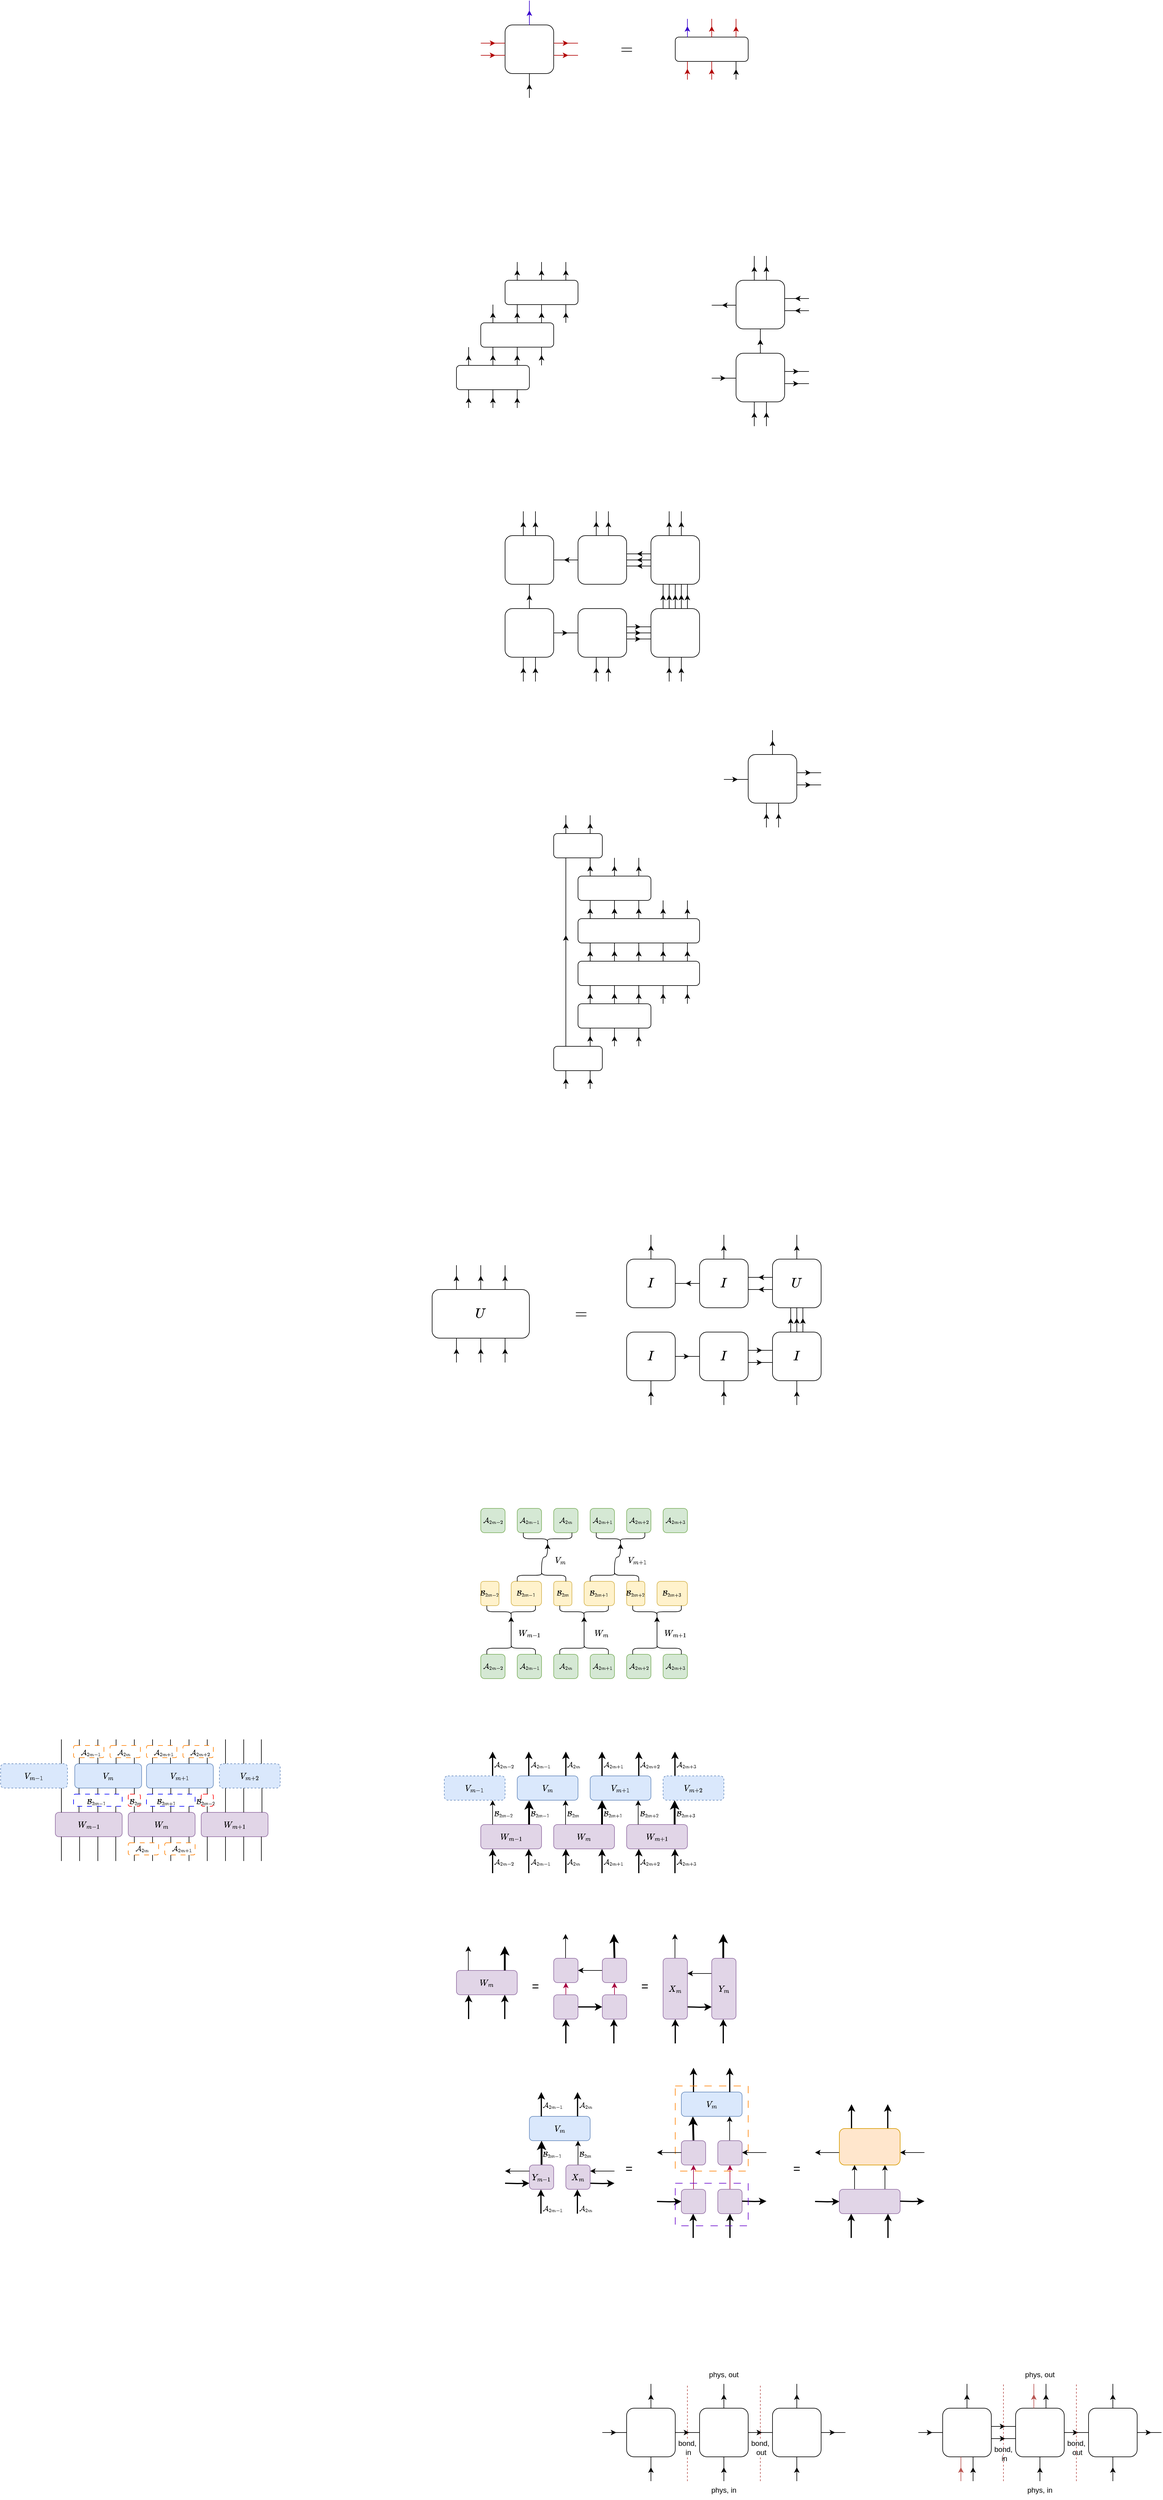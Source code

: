 <mxfile version="26.2.8">
  <diagram name="第 1 页" id="qNsiWPGDajViyWXY0K6e">
    <mxGraphModel dx="2034" dy="1916" grid="1" gridSize="10" guides="1" tooltips="1" connect="1" arrows="1" fold="1" page="1" pageScale="1" pageWidth="827" pageHeight="1169" math="1" shadow="0">
      <root>
        <mxCell id="0" />
        <mxCell id="1" parent="0" />
        <mxCell id="g8um1wXQMXbJloImiAQB-27" value="" style="group" parent="1" vertex="1" connectable="0">
          <mxGeometry x="280" y="800" height="40" as="geometry" />
        </mxCell>
        <mxCell id="g8um1wXQMXbJloImiAQB-28" value="" style="endArrow=classic;html=1;rounded=0;" parent="g8um1wXQMXbJloImiAQB-27" edge="1">
          <mxGeometry width="50" height="50" relative="1" as="geometry">
            <mxPoint y="40" as="sourcePoint" />
            <mxPoint y="17.143" as="targetPoint" />
          </mxGeometry>
        </mxCell>
        <mxCell id="g8um1wXQMXbJloImiAQB-29" value="" style="endArrow=none;html=1;rounded=0;" parent="g8um1wXQMXbJloImiAQB-27" edge="1">
          <mxGeometry width="50" height="50" relative="1" as="geometry">
            <mxPoint y="40" as="sourcePoint" />
            <mxPoint as="targetPoint" />
            <Array as="points">
              <mxPoint y="28.571" />
            </Array>
          </mxGeometry>
        </mxCell>
        <mxCell id="g8um1wXQMXbJloImiAQB-30" value="" style="group" parent="1" vertex="1" connectable="0">
          <mxGeometry x="160" y="410" width="120" height="100" as="geometry" />
        </mxCell>
        <mxCell id="jVMhNbnYpXjlMaWzVGI7-33" value="" style="rounded=1;whiteSpace=wrap;html=1;" parent="g8um1wXQMXbJloImiAQB-30" vertex="1">
          <mxGeometry y="30" width="120" height="40" as="geometry" />
        </mxCell>
        <mxCell id="g8um1wXQMXbJloImiAQB-11" value="" style="group" parent="g8um1wXQMXbJloImiAQB-30" vertex="1" connectable="0">
          <mxGeometry x="20" height="30" as="geometry" />
        </mxCell>
        <mxCell id="g8um1wXQMXbJloImiAQB-9" value="" style="endArrow=classic;html=1;rounded=0;" parent="g8um1wXQMXbJloImiAQB-11" edge="1">
          <mxGeometry width="50" height="50" relative="1" as="geometry">
            <mxPoint y="30" as="sourcePoint" />
            <mxPoint y="12.857" as="targetPoint" />
          </mxGeometry>
        </mxCell>
        <mxCell id="g8um1wXQMXbJloImiAQB-10" value="" style="endArrow=none;html=1;rounded=0;" parent="g8um1wXQMXbJloImiAQB-11" edge="1">
          <mxGeometry width="50" height="50" relative="1" as="geometry">
            <mxPoint y="30" as="sourcePoint" />
            <mxPoint as="targetPoint" />
            <Array as="points">
              <mxPoint y="21.429" />
            </Array>
          </mxGeometry>
        </mxCell>
        <mxCell id="g8um1wXQMXbJloImiAQB-12" value="" style="group" parent="g8um1wXQMXbJloImiAQB-30" vertex="1" connectable="0">
          <mxGeometry x="60" height="30" as="geometry" />
        </mxCell>
        <mxCell id="g8um1wXQMXbJloImiAQB-13" value="" style="endArrow=classic;html=1;rounded=0;" parent="g8um1wXQMXbJloImiAQB-12" edge="1">
          <mxGeometry width="50" height="50" relative="1" as="geometry">
            <mxPoint y="30" as="sourcePoint" />
            <mxPoint y="12.857" as="targetPoint" />
          </mxGeometry>
        </mxCell>
        <mxCell id="g8um1wXQMXbJloImiAQB-14" value="" style="endArrow=none;html=1;rounded=0;" parent="g8um1wXQMXbJloImiAQB-12" edge="1">
          <mxGeometry width="50" height="50" relative="1" as="geometry">
            <mxPoint y="30" as="sourcePoint" />
            <mxPoint as="targetPoint" />
            <Array as="points">
              <mxPoint y="21.429" />
            </Array>
          </mxGeometry>
        </mxCell>
        <mxCell id="g8um1wXQMXbJloImiAQB-15" value="" style="group" parent="g8um1wXQMXbJloImiAQB-30" vertex="1" connectable="0">
          <mxGeometry x="100" height="30" as="geometry" />
        </mxCell>
        <mxCell id="g8um1wXQMXbJloImiAQB-16" value="" style="endArrow=classic;html=1;rounded=0;" parent="g8um1wXQMXbJloImiAQB-15" edge="1">
          <mxGeometry width="50" height="50" relative="1" as="geometry">
            <mxPoint y="30" as="sourcePoint" />
            <mxPoint y="12.857" as="targetPoint" />
          </mxGeometry>
        </mxCell>
        <mxCell id="g8um1wXQMXbJloImiAQB-17" value="" style="endArrow=none;html=1;rounded=0;" parent="g8um1wXQMXbJloImiAQB-15" edge="1">
          <mxGeometry width="50" height="50" relative="1" as="geometry">
            <mxPoint y="30" as="sourcePoint" />
            <mxPoint as="targetPoint" />
            <Array as="points">
              <mxPoint y="21.429" />
            </Array>
          </mxGeometry>
        </mxCell>
        <mxCell id="g8um1wXQMXbJloImiAQB-18" value="" style="group" parent="g8um1wXQMXbJloImiAQB-30" vertex="1" connectable="0">
          <mxGeometry x="20" y="70" height="30" as="geometry" />
        </mxCell>
        <mxCell id="g8um1wXQMXbJloImiAQB-19" value="" style="endArrow=classic;html=1;rounded=0;" parent="g8um1wXQMXbJloImiAQB-18" edge="1">
          <mxGeometry width="50" height="50" relative="1" as="geometry">
            <mxPoint y="30" as="sourcePoint" />
            <mxPoint y="12.857" as="targetPoint" />
          </mxGeometry>
        </mxCell>
        <mxCell id="g8um1wXQMXbJloImiAQB-20" value="" style="endArrow=none;html=1;rounded=0;" parent="g8um1wXQMXbJloImiAQB-18" edge="1">
          <mxGeometry width="50" height="50" relative="1" as="geometry">
            <mxPoint y="30" as="sourcePoint" />
            <mxPoint as="targetPoint" />
            <Array as="points">
              <mxPoint y="21.429" />
            </Array>
          </mxGeometry>
        </mxCell>
        <mxCell id="g8um1wXQMXbJloImiAQB-21" value="" style="group" parent="g8um1wXQMXbJloImiAQB-30" vertex="1" connectable="0">
          <mxGeometry x="60" y="70" height="30" as="geometry" />
        </mxCell>
        <mxCell id="g8um1wXQMXbJloImiAQB-22" value="" style="endArrow=classic;html=1;rounded=0;" parent="g8um1wXQMXbJloImiAQB-21" edge="1">
          <mxGeometry width="50" height="50" relative="1" as="geometry">
            <mxPoint y="30" as="sourcePoint" />
            <mxPoint y="12.857" as="targetPoint" />
          </mxGeometry>
        </mxCell>
        <mxCell id="g8um1wXQMXbJloImiAQB-23" value="" style="endArrow=none;html=1;rounded=0;" parent="g8um1wXQMXbJloImiAQB-21" edge="1">
          <mxGeometry width="50" height="50" relative="1" as="geometry">
            <mxPoint y="30" as="sourcePoint" />
            <mxPoint as="targetPoint" />
            <Array as="points">
              <mxPoint y="21.429" />
            </Array>
          </mxGeometry>
        </mxCell>
        <mxCell id="g8um1wXQMXbJloImiAQB-24" value="" style="group" parent="g8um1wXQMXbJloImiAQB-30" vertex="1" connectable="0">
          <mxGeometry x="100" y="70" height="30" as="geometry" />
        </mxCell>
        <mxCell id="g8um1wXQMXbJloImiAQB-25" value="" style="endArrow=classic;html=1;rounded=0;" parent="g8um1wXQMXbJloImiAQB-24" edge="1">
          <mxGeometry width="50" height="50" relative="1" as="geometry">
            <mxPoint y="30" as="sourcePoint" />
            <mxPoint y="12.857" as="targetPoint" />
          </mxGeometry>
        </mxCell>
        <mxCell id="g8um1wXQMXbJloImiAQB-26" value="" style="endArrow=none;html=1;rounded=0;" parent="g8um1wXQMXbJloImiAQB-24" edge="1">
          <mxGeometry width="50" height="50" relative="1" as="geometry">
            <mxPoint y="30" as="sourcePoint" />
            <mxPoint as="targetPoint" />
            <Array as="points">
              <mxPoint y="21.429" />
            </Array>
          </mxGeometry>
        </mxCell>
        <mxCell id="g8um1wXQMXbJloImiAQB-31" value="" style="group" parent="1" vertex="1" connectable="0">
          <mxGeometry x="200" y="340" width="120" height="100" as="geometry" />
        </mxCell>
        <mxCell id="g8um1wXQMXbJloImiAQB-32" value="" style="rounded=1;whiteSpace=wrap;html=1;" parent="g8um1wXQMXbJloImiAQB-31" vertex="1">
          <mxGeometry y="30" width="120" height="40" as="geometry" />
        </mxCell>
        <mxCell id="g8um1wXQMXbJloImiAQB-33" value="" style="group" parent="g8um1wXQMXbJloImiAQB-31" vertex="1" connectable="0">
          <mxGeometry x="20" height="30" as="geometry" />
        </mxCell>
        <mxCell id="g8um1wXQMXbJloImiAQB-34" value="" style="endArrow=classic;html=1;rounded=0;" parent="g8um1wXQMXbJloImiAQB-33" edge="1">
          <mxGeometry width="50" height="50" relative="1" as="geometry">
            <mxPoint y="30" as="sourcePoint" />
            <mxPoint y="12.857" as="targetPoint" />
          </mxGeometry>
        </mxCell>
        <mxCell id="g8um1wXQMXbJloImiAQB-35" value="" style="endArrow=none;html=1;rounded=0;" parent="g8um1wXQMXbJloImiAQB-33" edge="1">
          <mxGeometry width="50" height="50" relative="1" as="geometry">
            <mxPoint y="30" as="sourcePoint" />
            <mxPoint as="targetPoint" />
            <Array as="points">
              <mxPoint y="21.429" />
            </Array>
          </mxGeometry>
        </mxCell>
        <mxCell id="g8um1wXQMXbJloImiAQB-36" value="" style="group" parent="g8um1wXQMXbJloImiAQB-31" vertex="1" connectable="0">
          <mxGeometry x="60" height="30" as="geometry" />
        </mxCell>
        <mxCell id="g8um1wXQMXbJloImiAQB-37" value="" style="endArrow=classic;html=1;rounded=0;" parent="g8um1wXQMXbJloImiAQB-36" edge="1">
          <mxGeometry width="50" height="50" relative="1" as="geometry">
            <mxPoint y="30" as="sourcePoint" />
            <mxPoint y="12.857" as="targetPoint" />
          </mxGeometry>
        </mxCell>
        <mxCell id="g8um1wXQMXbJloImiAQB-38" value="" style="endArrow=none;html=1;rounded=0;" parent="g8um1wXQMXbJloImiAQB-36" edge="1">
          <mxGeometry width="50" height="50" relative="1" as="geometry">
            <mxPoint y="30" as="sourcePoint" />
            <mxPoint as="targetPoint" />
            <Array as="points">
              <mxPoint y="21.429" />
            </Array>
          </mxGeometry>
        </mxCell>
        <mxCell id="g8um1wXQMXbJloImiAQB-39" value="" style="group" parent="g8um1wXQMXbJloImiAQB-31" vertex="1" connectable="0">
          <mxGeometry x="100" height="30" as="geometry" />
        </mxCell>
        <mxCell id="g8um1wXQMXbJloImiAQB-40" value="" style="endArrow=classic;html=1;rounded=0;" parent="g8um1wXQMXbJloImiAQB-39" edge="1">
          <mxGeometry width="50" height="50" relative="1" as="geometry">
            <mxPoint y="30" as="sourcePoint" />
            <mxPoint y="12.857" as="targetPoint" />
          </mxGeometry>
        </mxCell>
        <mxCell id="g8um1wXQMXbJloImiAQB-41" value="" style="endArrow=none;html=1;rounded=0;" parent="g8um1wXQMXbJloImiAQB-39" edge="1">
          <mxGeometry width="50" height="50" relative="1" as="geometry">
            <mxPoint y="30" as="sourcePoint" />
            <mxPoint as="targetPoint" />
            <Array as="points">
              <mxPoint y="21.429" />
            </Array>
          </mxGeometry>
        </mxCell>
        <mxCell id="g8um1wXQMXbJloImiAQB-42" value="" style="group" parent="g8um1wXQMXbJloImiAQB-31" vertex="1" connectable="0">
          <mxGeometry x="20" y="70" height="30" as="geometry" />
        </mxCell>
        <mxCell id="g8um1wXQMXbJloImiAQB-43" value="" style="endArrow=classic;html=1;rounded=0;" parent="g8um1wXQMXbJloImiAQB-42" edge="1">
          <mxGeometry width="50" height="50" relative="1" as="geometry">
            <mxPoint y="30" as="sourcePoint" />
            <mxPoint y="12.857" as="targetPoint" />
          </mxGeometry>
        </mxCell>
        <mxCell id="g8um1wXQMXbJloImiAQB-44" value="" style="endArrow=none;html=1;rounded=0;" parent="g8um1wXQMXbJloImiAQB-42" edge="1">
          <mxGeometry width="50" height="50" relative="1" as="geometry">
            <mxPoint y="30" as="sourcePoint" />
            <mxPoint as="targetPoint" />
            <Array as="points">
              <mxPoint y="21.429" />
            </Array>
          </mxGeometry>
        </mxCell>
        <mxCell id="g8um1wXQMXbJloImiAQB-45" value="" style="group" parent="g8um1wXQMXbJloImiAQB-31" vertex="1" connectable="0">
          <mxGeometry x="60" y="70" height="30" as="geometry" />
        </mxCell>
        <mxCell id="g8um1wXQMXbJloImiAQB-46" value="" style="endArrow=classic;html=1;rounded=0;" parent="g8um1wXQMXbJloImiAQB-45" edge="1">
          <mxGeometry width="50" height="50" relative="1" as="geometry">
            <mxPoint y="30" as="sourcePoint" />
            <mxPoint y="12.857" as="targetPoint" />
          </mxGeometry>
        </mxCell>
        <mxCell id="g8um1wXQMXbJloImiAQB-47" value="" style="endArrow=none;html=1;rounded=0;" parent="g8um1wXQMXbJloImiAQB-45" edge="1">
          <mxGeometry width="50" height="50" relative="1" as="geometry">
            <mxPoint y="30" as="sourcePoint" />
            <mxPoint as="targetPoint" />
            <Array as="points">
              <mxPoint y="21.429" />
            </Array>
          </mxGeometry>
        </mxCell>
        <mxCell id="g8um1wXQMXbJloImiAQB-48" value="" style="group" parent="g8um1wXQMXbJloImiAQB-31" vertex="1" connectable="0">
          <mxGeometry x="100" y="70" height="30" as="geometry" />
        </mxCell>
        <mxCell id="g8um1wXQMXbJloImiAQB-49" value="" style="endArrow=classic;html=1;rounded=0;" parent="g8um1wXQMXbJloImiAQB-48" edge="1">
          <mxGeometry width="50" height="50" relative="1" as="geometry">
            <mxPoint y="30" as="sourcePoint" />
            <mxPoint y="12.857" as="targetPoint" />
          </mxGeometry>
        </mxCell>
        <mxCell id="g8um1wXQMXbJloImiAQB-50" value="" style="endArrow=none;html=1;rounded=0;" parent="g8um1wXQMXbJloImiAQB-48" edge="1">
          <mxGeometry width="50" height="50" relative="1" as="geometry">
            <mxPoint y="30" as="sourcePoint" />
            <mxPoint as="targetPoint" />
            <Array as="points">
              <mxPoint y="21.429" />
            </Array>
          </mxGeometry>
        </mxCell>
        <mxCell id="g8um1wXQMXbJloImiAQB-51" value="" style="group" parent="1" vertex="1" connectable="0">
          <mxGeometry x="240" y="270" width="120" height="100" as="geometry" />
        </mxCell>
        <mxCell id="g8um1wXQMXbJloImiAQB-52" value="" style="rounded=1;whiteSpace=wrap;html=1;" parent="g8um1wXQMXbJloImiAQB-51" vertex="1">
          <mxGeometry y="30" width="120" height="40" as="geometry" />
        </mxCell>
        <mxCell id="g8um1wXQMXbJloImiAQB-53" value="" style="group" parent="g8um1wXQMXbJloImiAQB-51" vertex="1" connectable="0">
          <mxGeometry x="20" height="30" as="geometry" />
        </mxCell>
        <mxCell id="g8um1wXQMXbJloImiAQB-54" value="" style="endArrow=classic;html=1;rounded=0;" parent="g8um1wXQMXbJloImiAQB-53" edge="1">
          <mxGeometry width="50" height="50" relative="1" as="geometry">
            <mxPoint y="30" as="sourcePoint" />
            <mxPoint y="12.857" as="targetPoint" />
          </mxGeometry>
        </mxCell>
        <mxCell id="g8um1wXQMXbJloImiAQB-55" value="" style="endArrow=none;html=1;rounded=0;" parent="g8um1wXQMXbJloImiAQB-53" edge="1">
          <mxGeometry width="50" height="50" relative="1" as="geometry">
            <mxPoint y="30" as="sourcePoint" />
            <mxPoint as="targetPoint" />
            <Array as="points">
              <mxPoint y="21.429" />
            </Array>
          </mxGeometry>
        </mxCell>
        <mxCell id="g8um1wXQMXbJloImiAQB-56" value="" style="group" parent="g8um1wXQMXbJloImiAQB-51" vertex="1" connectable="0">
          <mxGeometry x="60" height="30" as="geometry" />
        </mxCell>
        <mxCell id="g8um1wXQMXbJloImiAQB-57" value="" style="endArrow=classic;html=1;rounded=0;" parent="g8um1wXQMXbJloImiAQB-56" edge="1">
          <mxGeometry width="50" height="50" relative="1" as="geometry">
            <mxPoint y="30" as="sourcePoint" />
            <mxPoint y="12.857" as="targetPoint" />
          </mxGeometry>
        </mxCell>
        <mxCell id="g8um1wXQMXbJloImiAQB-58" value="" style="endArrow=none;html=1;rounded=0;" parent="g8um1wXQMXbJloImiAQB-56" edge="1">
          <mxGeometry width="50" height="50" relative="1" as="geometry">
            <mxPoint y="30" as="sourcePoint" />
            <mxPoint as="targetPoint" />
            <Array as="points">
              <mxPoint y="21.429" />
            </Array>
          </mxGeometry>
        </mxCell>
        <mxCell id="g8um1wXQMXbJloImiAQB-59" value="" style="group" parent="g8um1wXQMXbJloImiAQB-51" vertex="1" connectable="0">
          <mxGeometry x="100" height="30" as="geometry" />
        </mxCell>
        <mxCell id="g8um1wXQMXbJloImiAQB-60" value="" style="endArrow=classic;html=1;rounded=0;" parent="g8um1wXQMXbJloImiAQB-59" edge="1">
          <mxGeometry width="50" height="50" relative="1" as="geometry">
            <mxPoint y="30" as="sourcePoint" />
            <mxPoint y="12.857" as="targetPoint" />
          </mxGeometry>
        </mxCell>
        <mxCell id="g8um1wXQMXbJloImiAQB-61" value="" style="endArrow=none;html=1;rounded=0;" parent="g8um1wXQMXbJloImiAQB-59" edge="1">
          <mxGeometry width="50" height="50" relative="1" as="geometry">
            <mxPoint y="30" as="sourcePoint" />
            <mxPoint as="targetPoint" />
            <Array as="points">
              <mxPoint y="21.429" />
            </Array>
          </mxGeometry>
        </mxCell>
        <mxCell id="g8um1wXQMXbJloImiAQB-62" value="" style="group" parent="g8um1wXQMXbJloImiAQB-51" vertex="1" connectable="0">
          <mxGeometry x="20" y="70" height="30" as="geometry" />
        </mxCell>
        <mxCell id="g8um1wXQMXbJloImiAQB-63" value="" style="endArrow=classic;html=1;rounded=0;" parent="g8um1wXQMXbJloImiAQB-62" edge="1">
          <mxGeometry width="50" height="50" relative="1" as="geometry">
            <mxPoint y="30" as="sourcePoint" />
            <mxPoint y="12.857" as="targetPoint" />
          </mxGeometry>
        </mxCell>
        <mxCell id="g8um1wXQMXbJloImiAQB-64" value="" style="endArrow=none;html=1;rounded=0;" parent="g8um1wXQMXbJloImiAQB-62" edge="1">
          <mxGeometry width="50" height="50" relative="1" as="geometry">
            <mxPoint y="30" as="sourcePoint" />
            <mxPoint as="targetPoint" />
            <Array as="points">
              <mxPoint y="21.429" />
            </Array>
          </mxGeometry>
        </mxCell>
        <mxCell id="g8um1wXQMXbJloImiAQB-65" value="" style="group" parent="g8um1wXQMXbJloImiAQB-51" vertex="1" connectable="0">
          <mxGeometry x="60" y="70" height="30" as="geometry" />
        </mxCell>
        <mxCell id="g8um1wXQMXbJloImiAQB-66" value="" style="endArrow=classic;html=1;rounded=0;" parent="g8um1wXQMXbJloImiAQB-65" edge="1">
          <mxGeometry width="50" height="50" relative="1" as="geometry">
            <mxPoint y="30" as="sourcePoint" />
            <mxPoint y="12.857" as="targetPoint" />
          </mxGeometry>
        </mxCell>
        <mxCell id="g8um1wXQMXbJloImiAQB-67" value="" style="endArrow=none;html=1;rounded=0;" parent="g8um1wXQMXbJloImiAQB-65" edge="1">
          <mxGeometry width="50" height="50" relative="1" as="geometry">
            <mxPoint y="30" as="sourcePoint" />
            <mxPoint as="targetPoint" />
            <Array as="points">
              <mxPoint y="21.429" />
            </Array>
          </mxGeometry>
        </mxCell>
        <mxCell id="g8um1wXQMXbJloImiAQB-68" value="" style="group" parent="g8um1wXQMXbJloImiAQB-51" vertex="1" connectable="0">
          <mxGeometry x="100" y="70" height="30" as="geometry" />
        </mxCell>
        <mxCell id="g8um1wXQMXbJloImiAQB-69" value="" style="endArrow=classic;html=1;rounded=0;" parent="g8um1wXQMXbJloImiAQB-68" edge="1">
          <mxGeometry width="50" height="50" relative="1" as="geometry">
            <mxPoint y="30" as="sourcePoint" />
            <mxPoint y="12.857" as="targetPoint" />
          </mxGeometry>
        </mxCell>
        <mxCell id="g8um1wXQMXbJloImiAQB-70" value="" style="endArrow=none;html=1;rounded=0;" parent="g8um1wXQMXbJloImiAQB-68" edge="1">
          <mxGeometry width="50" height="50" relative="1" as="geometry">
            <mxPoint y="30" as="sourcePoint" />
            <mxPoint as="targetPoint" />
            <Array as="points">
              <mxPoint y="21.429" />
            </Array>
          </mxGeometry>
        </mxCell>
        <mxCell id="g8um1wXQMXbJloImiAQB-71" value="" style="rounded=1;whiteSpace=wrap;html=1;" parent="1" vertex="1">
          <mxGeometry x="240" y="840" width="80" height="80" as="geometry" />
        </mxCell>
        <mxCell id="g8um1wXQMXbJloImiAQB-78" value="" style="group" parent="1" vertex="1" connectable="0">
          <mxGeometry x="270" y="920" height="40" as="geometry" />
        </mxCell>
        <mxCell id="g8um1wXQMXbJloImiAQB-79" value="" style="endArrow=classic;html=1;rounded=0;" parent="g8um1wXQMXbJloImiAQB-78" edge="1">
          <mxGeometry width="50" height="50" relative="1" as="geometry">
            <mxPoint y="40" as="sourcePoint" />
            <mxPoint y="17.143" as="targetPoint" />
          </mxGeometry>
        </mxCell>
        <mxCell id="g8um1wXQMXbJloImiAQB-80" value="" style="endArrow=none;html=1;rounded=0;" parent="g8um1wXQMXbJloImiAQB-78" edge="1">
          <mxGeometry width="50" height="50" relative="1" as="geometry">
            <mxPoint y="40" as="sourcePoint" />
            <mxPoint as="targetPoint" />
            <Array as="points">
              <mxPoint y="28.571" />
            </Array>
          </mxGeometry>
        </mxCell>
        <mxCell id="g8um1wXQMXbJloImiAQB-81" value="" style="group" parent="1" vertex="1" connectable="0">
          <mxGeometry x="290" y="920" height="40" as="geometry" />
        </mxCell>
        <mxCell id="g8um1wXQMXbJloImiAQB-82" value="" style="endArrow=classic;html=1;rounded=0;" parent="g8um1wXQMXbJloImiAQB-81" edge="1">
          <mxGeometry width="50" height="50" relative="1" as="geometry">
            <mxPoint y="40" as="sourcePoint" />
            <mxPoint y="17.143" as="targetPoint" />
          </mxGeometry>
        </mxCell>
        <mxCell id="g8um1wXQMXbJloImiAQB-83" value="" style="endArrow=none;html=1;rounded=0;" parent="g8um1wXQMXbJloImiAQB-81" edge="1">
          <mxGeometry width="50" height="50" relative="1" as="geometry">
            <mxPoint y="40" as="sourcePoint" />
            <mxPoint as="targetPoint" />
            <Array as="points">
              <mxPoint y="28.571" />
            </Array>
          </mxGeometry>
        </mxCell>
        <mxCell id="g8um1wXQMXbJloImiAQB-84" value="" style="group;rotation=90;" parent="1" vertex="1" connectable="0">
          <mxGeometry x="340" y="860" height="40" as="geometry" />
        </mxCell>
        <mxCell id="g8um1wXQMXbJloImiAQB-85" value="" style="endArrow=classic;html=1;rounded=0;" parent="g8um1wXQMXbJloImiAQB-84" edge="1">
          <mxGeometry width="50" height="50" relative="1" as="geometry">
            <mxPoint x="-20" y="20" as="sourcePoint" />
            <mxPoint x="3" y="20" as="targetPoint" />
          </mxGeometry>
        </mxCell>
        <mxCell id="g8um1wXQMXbJloImiAQB-86" value="" style="endArrow=none;html=1;rounded=0;" parent="g8um1wXQMXbJloImiAQB-84" edge="1">
          <mxGeometry width="50" height="50" relative="1" as="geometry">
            <mxPoint x="-20" y="20" as="sourcePoint" />
            <mxPoint x="20" y="20" as="targetPoint" />
            <Array as="points">
              <mxPoint x="-9" y="20" />
            </Array>
          </mxGeometry>
        </mxCell>
        <mxCell id="g8um1wXQMXbJloImiAQB-90" value="" style="rounded=1;whiteSpace=wrap;html=1;" parent="1" vertex="1">
          <mxGeometry x="360" y="840" width="80" height="80" as="geometry" />
        </mxCell>
        <mxCell id="g8um1wXQMXbJloImiAQB-91" value="" style="group" parent="1" vertex="1" connectable="0">
          <mxGeometry x="390" y="920" height="40" as="geometry" />
        </mxCell>
        <mxCell id="g8um1wXQMXbJloImiAQB-92" value="" style="endArrow=classic;html=1;rounded=0;" parent="g8um1wXQMXbJloImiAQB-91" edge="1">
          <mxGeometry width="50" height="50" relative="1" as="geometry">
            <mxPoint y="40" as="sourcePoint" />
            <mxPoint y="17.143" as="targetPoint" />
          </mxGeometry>
        </mxCell>
        <mxCell id="g8um1wXQMXbJloImiAQB-93" value="" style="endArrow=none;html=1;rounded=0;" parent="g8um1wXQMXbJloImiAQB-91" edge="1">
          <mxGeometry width="50" height="50" relative="1" as="geometry">
            <mxPoint y="40" as="sourcePoint" />
            <mxPoint as="targetPoint" />
            <Array as="points">
              <mxPoint y="28.571" />
            </Array>
          </mxGeometry>
        </mxCell>
        <mxCell id="g8um1wXQMXbJloImiAQB-94" value="" style="group" parent="1" vertex="1" connectable="0">
          <mxGeometry x="410" y="920" height="40" as="geometry" />
        </mxCell>
        <mxCell id="g8um1wXQMXbJloImiAQB-95" value="" style="endArrow=classic;html=1;rounded=0;" parent="g8um1wXQMXbJloImiAQB-94" edge="1">
          <mxGeometry width="50" height="50" relative="1" as="geometry">
            <mxPoint y="40" as="sourcePoint" />
            <mxPoint y="17.143" as="targetPoint" />
          </mxGeometry>
        </mxCell>
        <mxCell id="g8um1wXQMXbJloImiAQB-96" value="" style="endArrow=none;html=1;rounded=0;" parent="g8um1wXQMXbJloImiAQB-94" edge="1">
          <mxGeometry width="50" height="50" relative="1" as="geometry">
            <mxPoint y="40" as="sourcePoint" />
            <mxPoint as="targetPoint" />
            <Array as="points">
              <mxPoint y="28.571" />
            </Array>
          </mxGeometry>
        </mxCell>
        <mxCell id="g8um1wXQMXbJloImiAQB-97" value="" style="group;rotation=90;" parent="1" vertex="1" connectable="0">
          <mxGeometry x="460" y="850" height="40" as="geometry" />
        </mxCell>
        <mxCell id="g8um1wXQMXbJloImiAQB-98" value="" style="endArrow=classic;html=1;rounded=0;" parent="g8um1wXQMXbJloImiAQB-97" edge="1">
          <mxGeometry width="50" height="50" relative="1" as="geometry">
            <mxPoint x="-20" y="20" as="sourcePoint" />
            <mxPoint x="3" y="20" as="targetPoint" />
          </mxGeometry>
        </mxCell>
        <mxCell id="g8um1wXQMXbJloImiAQB-99" value="" style="endArrow=none;html=1;rounded=0;" parent="g8um1wXQMXbJloImiAQB-97" edge="1">
          <mxGeometry width="50" height="50" relative="1" as="geometry">
            <mxPoint x="-20" y="20" as="sourcePoint" />
            <mxPoint x="20" y="20" as="targetPoint" />
            <Array as="points">
              <mxPoint x="-9" y="20" />
            </Array>
          </mxGeometry>
        </mxCell>
        <mxCell id="g8um1wXQMXbJloImiAQB-100" value="" style="rounded=1;whiteSpace=wrap;html=1;" parent="1" vertex="1">
          <mxGeometry x="480" y="840" width="80" height="80" as="geometry" />
        </mxCell>
        <mxCell id="g8um1wXQMXbJloImiAQB-104" value="" style="group;rotation=90;" parent="1" vertex="1" connectable="0">
          <mxGeometry x="460" y="870" height="40" as="geometry" />
        </mxCell>
        <mxCell id="g8um1wXQMXbJloImiAQB-105" value="" style="endArrow=classic;html=1;rounded=0;" parent="g8um1wXQMXbJloImiAQB-104" edge="1">
          <mxGeometry width="50" height="50" relative="1" as="geometry">
            <mxPoint x="-20" y="20" as="sourcePoint" />
            <mxPoint x="3" y="20" as="targetPoint" />
          </mxGeometry>
        </mxCell>
        <mxCell id="g8um1wXQMXbJloImiAQB-106" value="" style="endArrow=none;html=1;rounded=0;" parent="g8um1wXQMXbJloImiAQB-104" edge="1">
          <mxGeometry width="50" height="50" relative="1" as="geometry">
            <mxPoint x="-20" y="20" as="sourcePoint" />
            <mxPoint x="20" y="20" as="targetPoint" />
            <Array as="points">
              <mxPoint x="-9" y="20" />
            </Array>
          </mxGeometry>
        </mxCell>
        <mxCell id="g8um1wXQMXbJloImiAQB-107" value="" style="group;rotation=90;" parent="1" vertex="1" connectable="0">
          <mxGeometry x="460" y="860" height="40" as="geometry" />
        </mxCell>
        <mxCell id="g8um1wXQMXbJloImiAQB-108" value="" style="endArrow=classic;html=1;rounded=0;" parent="g8um1wXQMXbJloImiAQB-107" edge="1">
          <mxGeometry width="50" height="50" relative="1" as="geometry">
            <mxPoint x="-20" y="20" as="sourcePoint" />
            <mxPoint x="3" y="20" as="targetPoint" />
          </mxGeometry>
        </mxCell>
        <mxCell id="g8um1wXQMXbJloImiAQB-109" value="" style="endArrow=none;html=1;rounded=0;" parent="g8um1wXQMXbJloImiAQB-107" edge="1">
          <mxGeometry width="50" height="50" relative="1" as="geometry">
            <mxPoint x="-20" y="20" as="sourcePoint" />
            <mxPoint x="20" y="20" as="targetPoint" />
            <Array as="points">
              <mxPoint x="-9" y="20" />
            </Array>
          </mxGeometry>
        </mxCell>
        <mxCell id="g8um1wXQMXbJloImiAQB-110" value="" style="group" parent="1" vertex="1" connectable="0">
          <mxGeometry x="510" y="920" height="40" as="geometry" />
        </mxCell>
        <mxCell id="g8um1wXQMXbJloImiAQB-111" value="" style="endArrow=classic;html=1;rounded=0;" parent="g8um1wXQMXbJloImiAQB-110" edge="1">
          <mxGeometry width="50" height="50" relative="1" as="geometry">
            <mxPoint y="40" as="sourcePoint" />
            <mxPoint y="17.143" as="targetPoint" />
          </mxGeometry>
        </mxCell>
        <mxCell id="g8um1wXQMXbJloImiAQB-112" value="" style="endArrow=none;html=1;rounded=0;" parent="g8um1wXQMXbJloImiAQB-110" edge="1">
          <mxGeometry width="50" height="50" relative="1" as="geometry">
            <mxPoint y="40" as="sourcePoint" />
            <mxPoint as="targetPoint" />
            <Array as="points">
              <mxPoint y="28.571" />
            </Array>
          </mxGeometry>
        </mxCell>
        <mxCell id="g8um1wXQMXbJloImiAQB-113" value="" style="group" parent="1" vertex="1" connectable="0">
          <mxGeometry x="530" y="920" height="40" as="geometry" />
        </mxCell>
        <mxCell id="g8um1wXQMXbJloImiAQB-114" value="" style="endArrow=classic;html=1;rounded=0;" parent="g8um1wXQMXbJloImiAQB-113" edge="1">
          <mxGeometry width="50" height="50" relative="1" as="geometry">
            <mxPoint y="40" as="sourcePoint" />
            <mxPoint y="17.143" as="targetPoint" />
          </mxGeometry>
        </mxCell>
        <mxCell id="g8um1wXQMXbJloImiAQB-115" value="" style="endArrow=none;html=1;rounded=0;" parent="g8um1wXQMXbJloImiAQB-113" edge="1">
          <mxGeometry width="50" height="50" relative="1" as="geometry">
            <mxPoint y="40" as="sourcePoint" />
            <mxPoint as="targetPoint" />
            <Array as="points">
              <mxPoint y="28.571" />
            </Array>
          </mxGeometry>
        </mxCell>
        <mxCell id="g8um1wXQMXbJloImiAQB-116" value="" style="group" parent="1" vertex="1" connectable="0">
          <mxGeometry x="500" y="800" height="40" as="geometry" />
        </mxCell>
        <mxCell id="g8um1wXQMXbJloImiAQB-117" value="" style="endArrow=classic;html=1;rounded=0;" parent="g8um1wXQMXbJloImiAQB-116" edge="1">
          <mxGeometry width="50" height="50" relative="1" as="geometry">
            <mxPoint y="40" as="sourcePoint" />
            <mxPoint y="17.143" as="targetPoint" />
          </mxGeometry>
        </mxCell>
        <mxCell id="g8um1wXQMXbJloImiAQB-118" value="" style="endArrow=none;html=1;rounded=0;" parent="g8um1wXQMXbJloImiAQB-116" edge="1">
          <mxGeometry width="50" height="50" relative="1" as="geometry">
            <mxPoint y="40" as="sourcePoint" />
            <mxPoint as="targetPoint" />
            <Array as="points">
              <mxPoint y="28.571" />
            </Array>
          </mxGeometry>
        </mxCell>
        <mxCell id="g8um1wXQMXbJloImiAQB-119" value="" style="group" parent="1" vertex="1" connectable="0">
          <mxGeometry x="510" y="800" height="40" as="geometry" />
        </mxCell>
        <mxCell id="g8um1wXQMXbJloImiAQB-120" value="" style="endArrow=classic;html=1;rounded=0;" parent="g8um1wXQMXbJloImiAQB-119" edge="1">
          <mxGeometry width="50" height="50" relative="1" as="geometry">
            <mxPoint y="40" as="sourcePoint" />
            <mxPoint y="17.143" as="targetPoint" />
          </mxGeometry>
        </mxCell>
        <mxCell id="g8um1wXQMXbJloImiAQB-121" value="" style="endArrow=none;html=1;rounded=0;" parent="g8um1wXQMXbJloImiAQB-119" edge="1">
          <mxGeometry width="50" height="50" relative="1" as="geometry">
            <mxPoint y="40" as="sourcePoint" />
            <mxPoint as="targetPoint" />
            <Array as="points">
              <mxPoint y="28.571" />
            </Array>
          </mxGeometry>
        </mxCell>
        <mxCell id="g8um1wXQMXbJloImiAQB-122" value="" style="group" parent="1" vertex="1" connectable="0">
          <mxGeometry x="520" y="800" height="40" as="geometry" />
        </mxCell>
        <mxCell id="g8um1wXQMXbJloImiAQB-123" value="" style="endArrow=classic;html=1;rounded=0;" parent="g8um1wXQMXbJloImiAQB-122" edge="1">
          <mxGeometry width="50" height="50" relative="1" as="geometry">
            <mxPoint y="40" as="sourcePoint" />
            <mxPoint y="17.143" as="targetPoint" />
          </mxGeometry>
        </mxCell>
        <mxCell id="g8um1wXQMXbJloImiAQB-124" value="" style="endArrow=none;html=1;rounded=0;" parent="g8um1wXQMXbJloImiAQB-122" edge="1">
          <mxGeometry width="50" height="50" relative="1" as="geometry">
            <mxPoint y="40" as="sourcePoint" />
            <mxPoint as="targetPoint" />
            <Array as="points">
              <mxPoint y="28.571" />
            </Array>
          </mxGeometry>
        </mxCell>
        <mxCell id="g8um1wXQMXbJloImiAQB-125" value="" style="group" parent="1" vertex="1" connectable="0">
          <mxGeometry x="530" y="800" height="40" as="geometry" />
        </mxCell>
        <mxCell id="g8um1wXQMXbJloImiAQB-126" value="" style="endArrow=classic;html=1;rounded=0;" parent="g8um1wXQMXbJloImiAQB-125" edge="1">
          <mxGeometry width="50" height="50" relative="1" as="geometry">
            <mxPoint y="40" as="sourcePoint" />
            <mxPoint y="17.143" as="targetPoint" />
          </mxGeometry>
        </mxCell>
        <mxCell id="g8um1wXQMXbJloImiAQB-127" value="" style="endArrow=none;html=1;rounded=0;" parent="g8um1wXQMXbJloImiAQB-125" edge="1">
          <mxGeometry width="50" height="50" relative="1" as="geometry">
            <mxPoint y="40" as="sourcePoint" />
            <mxPoint as="targetPoint" />
            <Array as="points">
              <mxPoint y="28.571" />
            </Array>
          </mxGeometry>
        </mxCell>
        <mxCell id="g8um1wXQMXbJloImiAQB-128" value="" style="group" parent="1" vertex="1" connectable="0">
          <mxGeometry x="540" y="800" height="40" as="geometry" />
        </mxCell>
        <mxCell id="g8um1wXQMXbJloImiAQB-129" value="" style="endArrow=classic;html=1;rounded=0;" parent="g8um1wXQMXbJloImiAQB-128" edge="1">
          <mxGeometry width="50" height="50" relative="1" as="geometry">
            <mxPoint y="40" as="sourcePoint" />
            <mxPoint y="17.143" as="targetPoint" />
          </mxGeometry>
        </mxCell>
        <mxCell id="g8um1wXQMXbJloImiAQB-130" value="" style="endArrow=none;html=1;rounded=0;" parent="g8um1wXQMXbJloImiAQB-128" edge="1">
          <mxGeometry width="50" height="50" relative="1" as="geometry">
            <mxPoint y="40" as="sourcePoint" />
            <mxPoint as="targetPoint" />
            <Array as="points">
              <mxPoint y="28.571" />
            </Array>
          </mxGeometry>
        </mxCell>
        <mxCell id="g8um1wXQMXbJloImiAQB-131" value="" style="rounded=1;whiteSpace=wrap;html=1;" parent="1" vertex="1">
          <mxGeometry x="480" y="720" width="80" height="80" as="geometry" />
        </mxCell>
        <mxCell id="g8um1wXQMXbJloImiAQB-132" value="" style="group" parent="1" vertex="1" connectable="0">
          <mxGeometry x="510" y="680" height="40" as="geometry" />
        </mxCell>
        <mxCell id="g8um1wXQMXbJloImiAQB-133" value="" style="endArrow=classic;html=1;rounded=0;" parent="g8um1wXQMXbJloImiAQB-132" edge="1">
          <mxGeometry width="50" height="50" relative="1" as="geometry">
            <mxPoint y="40" as="sourcePoint" />
            <mxPoint y="17.143" as="targetPoint" />
          </mxGeometry>
        </mxCell>
        <mxCell id="g8um1wXQMXbJloImiAQB-134" value="" style="endArrow=none;html=1;rounded=0;" parent="g8um1wXQMXbJloImiAQB-132" edge="1">
          <mxGeometry width="50" height="50" relative="1" as="geometry">
            <mxPoint y="40" as="sourcePoint" />
            <mxPoint as="targetPoint" />
            <Array as="points">
              <mxPoint y="28.571" />
            </Array>
          </mxGeometry>
        </mxCell>
        <mxCell id="g8um1wXQMXbJloImiAQB-135" value="" style="group" parent="1" vertex="1" connectable="0">
          <mxGeometry x="530" y="680" height="40" as="geometry" />
        </mxCell>
        <mxCell id="g8um1wXQMXbJloImiAQB-136" value="" style="endArrow=classic;html=1;rounded=0;" parent="g8um1wXQMXbJloImiAQB-135" edge="1">
          <mxGeometry width="50" height="50" relative="1" as="geometry">
            <mxPoint y="40" as="sourcePoint" />
            <mxPoint y="17.143" as="targetPoint" />
          </mxGeometry>
        </mxCell>
        <mxCell id="g8um1wXQMXbJloImiAQB-137" value="" style="endArrow=none;html=1;rounded=0;" parent="g8um1wXQMXbJloImiAQB-135" edge="1">
          <mxGeometry width="50" height="50" relative="1" as="geometry">
            <mxPoint y="40" as="sourcePoint" />
            <mxPoint as="targetPoint" />
            <Array as="points">
              <mxPoint y="28.571" />
            </Array>
          </mxGeometry>
        </mxCell>
        <mxCell id="g8um1wXQMXbJloImiAQB-138" value="" style="rounded=1;whiteSpace=wrap;html=1;" parent="1" vertex="1">
          <mxGeometry x="360" y="720" width="80" height="80" as="geometry" />
        </mxCell>
        <mxCell id="g8um1wXQMXbJloImiAQB-139" value="" style="rounded=1;whiteSpace=wrap;html=1;" parent="1" vertex="1">
          <mxGeometry x="240" y="720" width="80" height="80" as="geometry" />
        </mxCell>
        <mxCell id="g8um1wXQMXbJloImiAQB-140" value="" style="group" parent="1" vertex="1" connectable="0">
          <mxGeometry x="390" y="680" height="40" as="geometry" />
        </mxCell>
        <mxCell id="g8um1wXQMXbJloImiAQB-141" value="" style="endArrow=classic;html=1;rounded=0;" parent="g8um1wXQMXbJloImiAQB-140" edge="1">
          <mxGeometry width="50" height="50" relative="1" as="geometry">
            <mxPoint y="40" as="sourcePoint" />
            <mxPoint y="17.143" as="targetPoint" />
          </mxGeometry>
        </mxCell>
        <mxCell id="g8um1wXQMXbJloImiAQB-142" value="" style="endArrow=none;html=1;rounded=0;" parent="g8um1wXQMXbJloImiAQB-140" edge="1">
          <mxGeometry width="50" height="50" relative="1" as="geometry">
            <mxPoint y="40" as="sourcePoint" />
            <mxPoint as="targetPoint" />
            <Array as="points">
              <mxPoint y="28.571" />
            </Array>
          </mxGeometry>
        </mxCell>
        <mxCell id="g8um1wXQMXbJloImiAQB-143" value="" style="group" parent="1" vertex="1" connectable="0">
          <mxGeometry x="410" y="680" height="40" as="geometry" />
        </mxCell>
        <mxCell id="g8um1wXQMXbJloImiAQB-144" value="" style="endArrow=classic;html=1;rounded=0;" parent="g8um1wXQMXbJloImiAQB-143" edge="1">
          <mxGeometry width="50" height="50" relative="1" as="geometry">
            <mxPoint y="40" as="sourcePoint" />
            <mxPoint y="17.143" as="targetPoint" />
          </mxGeometry>
        </mxCell>
        <mxCell id="g8um1wXQMXbJloImiAQB-145" value="" style="endArrow=none;html=1;rounded=0;" parent="g8um1wXQMXbJloImiAQB-143" edge="1">
          <mxGeometry width="50" height="50" relative="1" as="geometry">
            <mxPoint y="40" as="sourcePoint" />
            <mxPoint as="targetPoint" />
            <Array as="points">
              <mxPoint y="28.571" />
            </Array>
          </mxGeometry>
        </mxCell>
        <mxCell id="g8um1wXQMXbJloImiAQB-146" value="" style="group" parent="1" vertex="1" connectable="0">
          <mxGeometry x="270" y="680" height="40" as="geometry" />
        </mxCell>
        <mxCell id="g8um1wXQMXbJloImiAQB-147" value="" style="endArrow=classic;html=1;rounded=0;" parent="g8um1wXQMXbJloImiAQB-146" edge="1">
          <mxGeometry width="50" height="50" relative="1" as="geometry">
            <mxPoint y="40" as="sourcePoint" />
            <mxPoint y="17.143" as="targetPoint" />
          </mxGeometry>
        </mxCell>
        <mxCell id="g8um1wXQMXbJloImiAQB-148" value="" style="endArrow=none;html=1;rounded=0;" parent="g8um1wXQMXbJloImiAQB-146" edge="1">
          <mxGeometry width="50" height="50" relative="1" as="geometry">
            <mxPoint y="40" as="sourcePoint" />
            <mxPoint as="targetPoint" />
            <Array as="points">
              <mxPoint y="28.571" />
            </Array>
          </mxGeometry>
        </mxCell>
        <mxCell id="g8um1wXQMXbJloImiAQB-149" value="" style="group" parent="1" vertex="1" connectable="0">
          <mxGeometry x="290" y="680" height="40" as="geometry" />
        </mxCell>
        <mxCell id="g8um1wXQMXbJloImiAQB-150" value="" style="endArrow=classic;html=1;rounded=0;" parent="g8um1wXQMXbJloImiAQB-149" edge="1">
          <mxGeometry width="50" height="50" relative="1" as="geometry">
            <mxPoint y="40" as="sourcePoint" />
            <mxPoint y="17.143" as="targetPoint" />
          </mxGeometry>
        </mxCell>
        <mxCell id="g8um1wXQMXbJloImiAQB-151" value="" style="endArrow=none;html=1;rounded=0;" parent="g8um1wXQMXbJloImiAQB-149" edge="1">
          <mxGeometry width="50" height="50" relative="1" as="geometry">
            <mxPoint y="40" as="sourcePoint" />
            <mxPoint as="targetPoint" />
            <Array as="points">
              <mxPoint y="28.571" />
            </Array>
          </mxGeometry>
        </mxCell>
        <mxCell id="g8um1wXQMXbJloImiAQB-160" value="" style="group;rotation=-90;" parent="1" vertex="1" connectable="0">
          <mxGeometry x="340" y="740" height="40" as="geometry" />
        </mxCell>
        <mxCell id="g8um1wXQMXbJloImiAQB-161" value="" style="endArrow=classic;html=1;rounded=0;" parent="g8um1wXQMXbJloImiAQB-160" edge="1">
          <mxGeometry width="50" height="50" relative="1" as="geometry">
            <mxPoint x="20" y="20" as="sourcePoint" />
            <mxPoint x="-3" y="20" as="targetPoint" />
          </mxGeometry>
        </mxCell>
        <mxCell id="g8um1wXQMXbJloImiAQB-162" value="" style="endArrow=none;html=1;rounded=0;" parent="g8um1wXQMXbJloImiAQB-160" edge="1">
          <mxGeometry width="50" height="50" relative="1" as="geometry">
            <mxPoint x="20" y="20" as="sourcePoint" />
            <mxPoint x="-20" y="20" as="targetPoint" />
            <Array as="points">
              <mxPoint x="9" y="20" />
            </Array>
          </mxGeometry>
        </mxCell>
        <mxCell id="g8um1wXQMXbJloImiAQB-163" value="" style="group;rotation=-90;" parent="1" vertex="1" connectable="0">
          <mxGeometry x="460" y="730" height="40" as="geometry" />
        </mxCell>
        <mxCell id="g8um1wXQMXbJloImiAQB-164" value="" style="endArrow=classic;html=1;rounded=0;" parent="g8um1wXQMXbJloImiAQB-163" edge="1">
          <mxGeometry width="50" height="50" relative="1" as="geometry">
            <mxPoint x="20" y="20" as="sourcePoint" />
            <mxPoint x="-3" y="20" as="targetPoint" />
          </mxGeometry>
        </mxCell>
        <mxCell id="g8um1wXQMXbJloImiAQB-165" value="" style="endArrow=none;html=1;rounded=0;" parent="g8um1wXQMXbJloImiAQB-163" edge="1">
          <mxGeometry width="50" height="50" relative="1" as="geometry">
            <mxPoint x="20" y="20" as="sourcePoint" />
            <mxPoint x="-20" y="20" as="targetPoint" />
            <Array as="points">
              <mxPoint x="9" y="20" />
            </Array>
          </mxGeometry>
        </mxCell>
        <mxCell id="g8um1wXQMXbJloImiAQB-166" value="" style="group;rotation=-90;" parent="1" vertex="1" connectable="0">
          <mxGeometry x="460" y="740" height="40" as="geometry" />
        </mxCell>
        <mxCell id="g8um1wXQMXbJloImiAQB-167" value="" style="endArrow=classic;html=1;rounded=0;" parent="g8um1wXQMXbJloImiAQB-166" edge="1">
          <mxGeometry width="50" height="50" relative="1" as="geometry">
            <mxPoint x="20" y="20" as="sourcePoint" />
            <mxPoint x="-3" y="20" as="targetPoint" />
          </mxGeometry>
        </mxCell>
        <mxCell id="g8um1wXQMXbJloImiAQB-168" value="" style="endArrow=none;html=1;rounded=0;" parent="g8um1wXQMXbJloImiAQB-166" edge="1">
          <mxGeometry width="50" height="50" relative="1" as="geometry">
            <mxPoint x="20" y="20" as="sourcePoint" />
            <mxPoint x="-20" y="20" as="targetPoint" />
            <Array as="points">
              <mxPoint x="9" y="20" />
            </Array>
          </mxGeometry>
        </mxCell>
        <mxCell id="g8um1wXQMXbJloImiAQB-169" value="" style="group;rotation=-90;" parent="1" vertex="1" connectable="0">
          <mxGeometry x="460" y="750" height="40" as="geometry" />
        </mxCell>
        <mxCell id="g8um1wXQMXbJloImiAQB-170" value="" style="endArrow=classic;html=1;rounded=0;" parent="g8um1wXQMXbJloImiAQB-169" edge="1">
          <mxGeometry width="50" height="50" relative="1" as="geometry">
            <mxPoint x="20" y="20" as="sourcePoint" />
            <mxPoint x="-3" y="20" as="targetPoint" />
          </mxGeometry>
        </mxCell>
        <mxCell id="g8um1wXQMXbJloImiAQB-171" value="" style="endArrow=none;html=1;rounded=0;" parent="g8um1wXQMXbJloImiAQB-169" edge="1">
          <mxGeometry width="50" height="50" relative="1" as="geometry">
            <mxPoint x="20" y="20" as="sourcePoint" />
            <mxPoint x="-20" y="20" as="targetPoint" />
            <Array as="points">
              <mxPoint x="9" y="20" />
            </Array>
          </mxGeometry>
        </mxCell>
        <mxCell id="g8um1wXQMXbJloImiAQB-172" value="" style="group" parent="1" vertex="1" connectable="0">
          <mxGeometry x="320" y="1530" width="90" height="100" as="geometry" />
        </mxCell>
        <mxCell id="g8um1wXQMXbJloImiAQB-173" value="" style="rounded=1;whiteSpace=wrap;html=1;" parent="g8um1wXQMXbJloImiAQB-172" vertex="1">
          <mxGeometry y="30" width="80" height="40" as="geometry" />
        </mxCell>
        <mxCell id="g8um1wXQMXbJloImiAQB-174" value="" style="group" parent="g8um1wXQMXbJloImiAQB-172" vertex="1" connectable="0">
          <mxGeometry x="20" y="-290" height="320" as="geometry" />
        </mxCell>
        <mxCell id="g8um1wXQMXbJloImiAQB-175" value="" style="endArrow=classic;html=1;rounded=0;" parent="g8um1wXQMXbJloImiAQB-174" edge="1">
          <mxGeometry width="50" height="50" relative="1" as="geometry">
            <mxPoint y="320" as="sourcePoint" />
            <mxPoint y="137.143" as="targetPoint" />
          </mxGeometry>
        </mxCell>
        <mxCell id="g8um1wXQMXbJloImiAQB-176" value="" style="endArrow=none;html=1;rounded=0;" parent="g8um1wXQMXbJloImiAQB-174" edge="1">
          <mxGeometry width="50" height="50" relative="1" as="geometry">
            <mxPoint y="320" as="sourcePoint" />
            <mxPoint as="targetPoint" />
            <Array as="points">
              <mxPoint y="228.571" />
            </Array>
          </mxGeometry>
        </mxCell>
        <mxCell id="g8um1wXQMXbJloImiAQB-177" value="" style="group" parent="g8um1wXQMXbJloImiAQB-172" vertex="1" connectable="0">
          <mxGeometry x="60" height="30" as="geometry" />
        </mxCell>
        <mxCell id="g8um1wXQMXbJloImiAQB-178" value="" style="endArrow=classic;html=1;rounded=0;" parent="g8um1wXQMXbJloImiAQB-177" edge="1">
          <mxGeometry width="50" height="50" relative="1" as="geometry">
            <mxPoint y="30" as="sourcePoint" />
            <mxPoint y="12.857" as="targetPoint" />
          </mxGeometry>
        </mxCell>
        <mxCell id="g8um1wXQMXbJloImiAQB-179" value="" style="endArrow=none;html=1;rounded=0;" parent="g8um1wXQMXbJloImiAQB-177" edge="1">
          <mxGeometry width="50" height="50" relative="1" as="geometry">
            <mxPoint y="30" as="sourcePoint" />
            <mxPoint as="targetPoint" />
            <Array as="points">
              <mxPoint y="21.429" />
            </Array>
          </mxGeometry>
        </mxCell>
        <mxCell id="g8um1wXQMXbJloImiAQB-234" value="" style="group" parent="g8um1wXQMXbJloImiAQB-172" vertex="1" connectable="0">
          <mxGeometry x="20" y="70" height="30" as="geometry" />
        </mxCell>
        <mxCell id="g8um1wXQMXbJloImiAQB-235" value="" style="endArrow=classic;html=1;rounded=0;" parent="g8um1wXQMXbJloImiAQB-234" edge="1">
          <mxGeometry width="50" height="50" relative="1" as="geometry">
            <mxPoint y="30" as="sourcePoint" />
            <mxPoint y="12.857" as="targetPoint" />
          </mxGeometry>
        </mxCell>
        <mxCell id="g8um1wXQMXbJloImiAQB-236" value="" style="endArrow=none;html=1;rounded=0;" parent="g8um1wXQMXbJloImiAQB-234" edge="1">
          <mxGeometry width="50" height="50" relative="1" as="geometry">
            <mxPoint y="30" as="sourcePoint" />
            <mxPoint as="targetPoint" />
            <Array as="points">
              <mxPoint y="21.429" />
            </Array>
          </mxGeometry>
        </mxCell>
        <mxCell id="g8um1wXQMXbJloImiAQB-237" value="" style="group" parent="g8um1wXQMXbJloImiAQB-172" vertex="1" connectable="0">
          <mxGeometry x="60" y="70" height="30" as="geometry" />
        </mxCell>
        <mxCell id="g8um1wXQMXbJloImiAQB-238" value="" style="endArrow=classic;html=1;rounded=0;" parent="g8um1wXQMXbJloImiAQB-237" edge="1">
          <mxGeometry width="50" height="50" relative="1" as="geometry">
            <mxPoint y="30" as="sourcePoint" />
            <mxPoint y="12.857" as="targetPoint" />
          </mxGeometry>
        </mxCell>
        <mxCell id="g8um1wXQMXbJloImiAQB-239" value="" style="endArrow=none;html=1;rounded=0;" parent="g8um1wXQMXbJloImiAQB-237" edge="1">
          <mxGeometry width="50" height="50" relative="1" as="geometry">
            <mxPoint y="30" as="sourcePoint" />
            <mxPoint as="targetPoint" />
            <Array as="points">
              <mxPoint y="21.429" />
            </Array>
          </mxGeometry>
        </mxCell>
        <mxCell id="g8um1wXQMXbJloImiAQB-212" value="" style="group" parent="1" vertex="1" connectable="0">
          <mxGeometry x="360" y="1460" width="120" height="100" as="geometry" />
        </mxCell>
        <mxCell id="g8um1wXQMXbJloImiAQB-213" value="" style="rounded=1;whiteSpace=wrap;html=1;" parent="g8um1wXQMXbJloImiAQB-212" vertex="1">
          <mxGeometry y="30" width="120" height="40" as="geometry" />
        </mxCell>
        <mxCell id="g8um1wXQMXbJloImiAQB-214" value="" style="group" parent="g8um1wXQMXbJloImiAQB-212" vertex="1" connectable="0">
          <mxGeometry x="20" height="30" as="geometry" />
        </mxCell>
        <mxCell id="g8um1wXQMXbJloImiAQB-215" value="" style="endArrow=classic;html=1;rounded=0;" parent="g8um1wXQMXbJloImiAQB-214" edge="1">
          <mxGeometry width="50" height="50" relative="1" as="geometry">
            <mxPoint y="30" as="sourcePoint" />
            <mxPoint y="12.857" as="targetPoint" />
          </mxGeometry>
        </mxCell>
        <mxCell id="g8um1wXQMXbJloImiAQB-216" value="" style="endArrow=none;html=1;rounded=0;" parent="g8um1wXQMXbJloImiAQB-214" edge="1">
          <mxGeometry width="50" height="50" relative="1" as="geometry">
            <mxPoint y="30" as="sourcePoint" />
            <mxPoint as="targetPoint" />
            <Array as="points">
              <mxPoint y="21.429" />
            </Array>
          </mxGeometry>
        </mxCell>
        <mxCell id="g8um1wXQMXbJloImiAQB-217" value="" style="group" parent="g8um1wXQMXbJloImiAQB-212" vertex="1" connectable="0">
          <mxGeometry x="60" height="30" as="geometry" />
        </mxCell>
        <mxCell id="g8um1wXQMXbJloImiAQB-218" value="" style="endArrow=classic;html=1;rounded=0;" parent="g8um1wXQMXbJloImiAQB-217" edge="1">
          <mxGeometry width="50" height="50" relative="1" as="geometry">
            <mxPoint y="30" as="sourcePoint" />
            <mxPoint y="12.857" as="targetPoint" />
          </mxGeometry>
        </mxCell>
        <mxCell id="g8um1wXQMXbJloImiAQB-219" value="" style="endArrow=none;html=1;rounded=0;" parent="g8um1wXQMXbJloImiAQB-217" edge="1">
          <mxGeometry width="50" height="50" relative="1" as="geometry">
            <mxPoint y="30" as="sourcePoint" />
            <mxPoint as="targetPoint" />
            <Array as="points">
              <mxPoint y="21.429" />
            </Array>
          </mxGeometry>
        </mxCell>
        <mxCell id="g8um1wXQMXbJloImiAQB-220" value="" style="group" parent="g8um1wXQMXbJloImiAQB-212" vertex="1" connectable="0">
          <mxGeometry x="100" height="30" as="geometry" />
        </mxCell>
        <mxCell id="g8um1wXQMXbJloImiAQB-221" value="" style="endArrow=classic;html=1;rounded=0;" parent="g8um1wXQMXbJloImiAQB-220" edge="1">
          <mxGeometry width="50" height="50" relative="1" as="geometry">
            <mxPoint y="30" as="sourcePoint" />
            <mxPoint y="12.857" as="targetPoint" />
          </mxGeometry>
        </mxCell>
        <mxCell id="g8um1wXQMXbJloImiAQB-222" value="" style="endArrow=none;html=1;rounded=0;" parent="g8um1wXQMXbJloImiAQB-220" edge="1">
          <mxGeometry width="50" height="50" relative="1" as="geometry">
            <mxPoint y="30" as="sourcePoint" />
            <mxPoint as="targetPoint" />
            <Array as="points">
              <mxPoint y="21.429" />
            </Array>
          </mxGeometry>
        </mxCell>
        <mxCell id="g8um1wXQMXbJloImiAQB-223" value="" style="group" parent="g8um1wXQMXbJloImiAQB-212" vertex="1" connectable="0">
          <mxGeometry x="20" y="70" height="30" as="geometry" />
        </mxCell>
        <mxCell id="g8um1wXQMXbJloImiAQB-224" value="" style="endArrow=classic;html=1;rounded=0;" parent="g8um1wXQMXbJloImiAQB-223" edge="1">
          <mxGeometry width="50" height="50" relative="1" as="geometry">
            <mxPoint y="30" as="sourcePoint" />
            <mxPoint y="12.857" as="targetPoint" />
          </mxGeometry>
        </mxCell>
        <mxCell id="g8um1wXQMXbJloImiAQB-225" value="" style="endArrow=none;html=1;rounded=0;" parent="g8um1wXQMXbJloImiAQB-223" edge="1">
          <mxGeometry width="50" height="50" relative="1" as="geometry">
            <mxPoint y="30" as="sourcePoint" />
            <mxPoint as="targetPoint" />
            <Array as="points">
              <mxPoint y="21.429" />
            </Array>
          </mxGeometry>
        </mxCell>
        <mxCell id="g8um1wXQMXbJloImiAQB-226" value="" style="group" parent="g8um1wXQMXbJloImiAQB-212" vertex="1" connectable="0">
          <mxGeometry x="60" y="70" height="30" as="geometry" />
        </mxCell>
        <mxCell id="g8um1wXQMXbJloImiAQB-227" value="" style="endArrow=classic;html=1;rounded=0;" parent="g8um1wXQMXbJloImiAQB-226" edge="1">
          <mxGeometry width="50" height="50" relative="1" as="geometry">
            <mxPoint y="30" as="sourcePoint" />
            <mxPoint y="12.857" as="targetPoint" />
          </mxGeometry>
        </mxCell>
        <mxCell id="g8um1wXQMXbJloImiAQB-228" value="" style="endArrow=none;html=1;rounded=0;" parent="g8um1wXQMXbJloImiAQB-226" edge="1">
          <mxGeometry width="50" height="50" relative="1" as="geometry">
            <mxPoint y="30" as="sourcePoint" />
            <mxPoint as="targetPoint" />
            <Array as="points">
              <mxPoint y="21.429" />
            </Array>
          </mxGeometry>
        </mxCell>
        <mxCell id="g8um1wXQMXbJloImiAQB-229" value="" style="group" parent="g8um1wXQMXbJloImiAQB-212" vertex="1" connectable="0">
          <mxGeometry x="100" y="70" height="30" as="geometry" />
        </mxCell>
        <mxCell id="g8um1wXQMXbJloImiAQB-230" value="" style="endArrow=classic;html=1;rounded=0;" parent="g8um1wXQMXbJloImiAQB-229" edge="1">
          <mxGeometry width="50" height="50" relative="1" as="geometry">
            <mxPoint y="30" as="sourcePoint" />
            <mxPoint y="12.857" as="targetPoint" />
          </mxGeometry>
        </mxCell>
        <mxCell id="g8um1wXQMXbJloImiAQB-231" value="" style="endArrow=none;html=1;rounded=0;" parent="g8um1wXQMXbJloImiAQB-229" edge="1">
          <mxGeometry width="50" height="50" relative="1" as="geometry">
            <mxPoint y="30" as="sourcePoint" />
            <mxPoint as="targetPoint" />
            <Array as="points">
              <mxPoint y="21.429" />
            </Array>
          </mxGeometry>
        </mxCell>
        <mxCell id="g8um1wXQMXbJloImiAQB-261" value="" style="group" parent="1" vertex="1" connectable="0">
          <mxGeometry x="360" y="1390" width="200" height="100" as="geometry" />
        </mxCell>
        <mxCell id="g8um1wXQMXbJloImiAQB-192" value="" style="group" parent="g8um1wXQMXbJloImiAQB-261" vertex="1" connectable="0">
          <mxGeometry width="200" height="100" as="geometry" />
        </mxCell>
        <mxCell id="g8um1wXQMXbJloImiAQB-193" value="" style="rounded=1;whiteSpace=wrap;html=1;" parent="g8um1wXQMXbJloImiAQB-192" vertex="1">
          <mxGeometry y="30" width="200" height="40" as="geometry" />
        </mxCell>
        <mxCell id="g8um1wXQMXbJloImiAQB-194" value="" style="group" parent="g8um1wXQMXbJloImiAQB-192" vertex="1" connectable="0">
          <mxGeometry x="20" width="13.33" height="30" as="geometry" />
        </mxCell>
        <mxCell id="g8um1wXQMXbJloImiAQB-195" value="" style="endArrow=classic;html=1;rounded=0;" parent="g8um1wXQMXbJloImiAQB-194" edge="1">
          <mxGeometry width="50" height="50" relative="1" as="geometry">
            <mxPoint y="30" as="sourcePoint" />
            <mxPoint y="12.857" as="targetPoint" />
          </mxGeometry>
        </mxCell>
        <mxCell id="g8um1wXQMXbJloImiAQB-196" value="" style="endArrow=none;html=1;rounded=0;" parent="g8um1wXQMXbJloImiAQB-194" edge="1">
          <mxGeometry width="50" height="50" relative="1" as="geometry">
            <mxPoint y="30" as="sourcePoint" />
            <mxPoint as="targetPoint" />
            <Array as="points">
              <mxPoint y="21.429" />
            </Array>
          </mxGeometry>
        </mxCell>
        <mxCell id="g8um1wXQMXbJloImiAQB-197" value="" style="group" parent="g8um1wXQMXbJloImiAQB-192" vertex="1" connectable="0">
          <mxGeometry x="60" height="30" as="geometry" />
        </mxCell>
        <mxCell id="g8um1wXQMXbJloImiAQB-198" value="" style="endArrow=classic;html=1;rounded=0;" parent="g8um1wXQMXbJloImiAQB-197" edge="1">
          <mxGeometry width="50" height="50" relative="1" as="geometry">
            <mxPoint y="30" as="sourcePoint" />
            <mxPoint y="12.857" as="targetPoint" />
          </mxGeometry>
        </mxCell>
        <mxCell id="g8um1wXQMXbJloImiAQB-199" value="" style="endArrow=none;html=1;rounded=0;" parent="g8um1wXQMXbJloImiAQB-197" edge="1">
          <mxGeometry width="50" height="50" relative="1" as="geometry">
            <mxPoint y="30" as="sourcePoint" />
            <mxPoint as="targetPoint" />
            <Array as="points">
              <mxPoint y="21.429" />
            </Array>
          </mxGeometry>
        </mxCell>
        <mxCell id="g8um1wXQMXbJloImiAQB-200" value="" style="group" parent="g8um1wXQMXbJloImiAQB-192" vertex="1" connectable="0">
          <mxGeometry x="99.997" height="30" as="geometry" />
        </mxCell>
        <mxCell id="g8um1wXQMXbJloImiAQB-201" value="" style="endArrow=classic;html=1;rounded=0;" parent="g8um1wXQMXbJloImiAQB-200" edge="1">
          <mxGeometry width="50" height="50" relative="1" as="geometry">
            <mxPoint y="30" as="sourcePoint" />
            <mxPoint y="12.857" as="targetPoint" />
          </mxGeometry>
        </mxCell>
        <mxCell id="g8um1wXQMXbJloImiAQB-202" value="" style="endArrow=none;html=1;rounded=0;" parent="g8um1wXQMXbJloImiAQB-200" edge="1">
          <mxGeometry width="50" height="50" relative="1" as="geometry">
            <mxPoint y="30" as="sourcePoint" />
            <mxPoint as="targetPoint" />
            <Array as="points">
              <mxPoint y="21.429" />
            </Array>
          </mxGeometry>
        </mxCell>
        <mxCell id="g8um1wXQMXbJloImiAQB-203" value="" style="group" parent="g8um1wXQMXbJloImiAQB-192" vertex="1" connectable="0">
          <mxGeometry x="20.003" y="70" height="30" as="geometry" />
        </mxCell>
        <mxCell id="g8um1wXQMXbJloImiAQB-204" value="" style="endArrow=classic;html=1;rounded=0;" parent="g8um1wXQMXbJloImiAQB-203" edge="1">
          <mxGeometry width="50" height="50" relative="1" as="geometry">
            <mxPoint y="30" as="sourcePoint" />
            <mxPoint y="12.857" as="targetPoint" />
          </mxGeometry>
        </mxCell>
        <mxCell id="g8um1wXQMXbJloImiAQB-205" value="" style="endArrow=none;html=1;rounded=0;" parent="g8um1wXQMXbJloImiAQB-203" edge="1">
          <mxGeometry width="50" height="50" relative="1" as="geometry">
            <mxPoint y="30" as="sourcePoint" />
            <mxPoint as="targetPoint" />
            <Array as="points">
              <mxPoint y="21.429" />
            </Array>
          </mxGeometry>
        </mxCell>
        <mxCell id="g8um1wXQMXbJloImiAQB-206" value="" style="group" parent="g8um1wXQMXbJloImiAQB-192" vertex="1" connectable="0">
          <mxGeometry x="60" y="70" height="30" as="geometry" />
        </mxCell>
        <mxCell id="g8um1wXQMXbJloImiAQB-207" value="" style="endArrow=classic;html=1;rounded=0;" parent="g8um1wXQMXbJloImiAQB-206" edge="1">
          <mxGeometry width="50" height="50" relative="1" as="geometry">
            <mxPoint y="30" as="sourcePoint" />
            <mxPoint y="12.857" as="targetPoint" />
          </mxGeometry>
        </mxCell>
        <mxCell id="g8um1wXQMXbJloImiAQB-208" value="" style="endArrow=none;html=1;rounded=0;" parent="g8um1wXQMXbJloImiAQB-206" edge="1">
          <mxGeometry width="50" height="50" relative="1" as="geometry">
            <mxPoint y="30" as="sourcePoint" />
            <mxPoint as="targetPoint" />
            <Array as="points">
              <mxPoint y="21.429" />
            </Array>
          </mxGeometry>
        </mxCell>
        <mxCell id="g8um1wXQMXbJloImiAQB-209" value="" style="group" parent="g8um1wXQMXbJloImiAQB-192" vertex="1" connectable="0">
          <mxGeometry x="99.997" y="70" height="30" as="geometry" />
        </mxCell>
        <mxCell id="g8um1wXQMXbJloImiAQB-210" value="" style="endArrow=classic;html=1;rounded=0;" parent="g8um1wXQMXbJloImiAQB-209" edge="1">
          <mxGeometry width="50" height="50" relative="1" as="geometry">
            <mxPoint y="30" as="sourcePoint" />
            <mxPoint y="12.857" as="targetPoint" />
          </mxGeometry>
        </mxCell>
        <mxCell id="g8um1wXQMXbJloImiAQB-211" value="" style="endArrow=none;html=1;rounded=0;" parent="g8um1wXQMXbJloImiAQB-209" edge="1">
          <mxGeometry width="50" height="50" relative="1" as="geometry">
            <mxPoint y="30" as="sourcePoint" />
            <mxPoint as="targetPoint" />
            <Array as="points">
              <mxPoint y="21.429" />
            </Array>
          </mxGeometry>
        </mxCell>
        <mxCell id="g8um1wXQMXbJloImiAQB-247" value="" style="group" parent="g8um1wXQMXbJloImiAQB-192" vertex="1" connectable="0">
          <mxGeometry x="140" height="30" as="geometry" />
        </mxCell>
        <mxCell id="g8um1wXQMXbJloImiAQB-248" value="" style="endArrow=classic;html=1;rounded=0;" parent="g8um1wXQMXbJloImiAQB-247" edge="1">
          <mxGeometry width="50" height="50" relative="1" as="geometry">
            <mxPoint y="30" as="sourcePoint" />
            <mxPoint y="12.857" as="targetPoint" />
          </mxGeometry>
        </mxCell>
        <mxCell id="g8um1wXQMXbJloImiAQB-249" value="" style="endArrow=none;html=1;rounded=0;" parent="g8um1wXQMXbJloImiAQB-247" edge="1">
          <mxGeometry width="50" height="50" relative="1" as="geometry">
            <mxPoint y="30" as="sourcePoint" />
            <mxPoint as="targetPoint" />
            <Array as="points">
              <mxPoint y="21.429" />
            </Array>
          </mxGeometry>
        </mxCell>
        <mxCell id="g8um1wXQMXbJloImiAQB-255" value="" style="group" parent="g8um1wXQMXbJloImiAQB-192" vertex="1" connectable="0">
          <mxGeometry x="140" y="70" height="30" as="geometry" />
        </mxCell>
        <mxCell id="g8um1wXQMXbJloImiAQB-256" value="" style="endArrow=classic;html=1;rounded=0;" parent="g8um1wXQMXbJloImiAQB-255" edge="1">
          <mxGeometry width="50" height="50" relative="1" as="geometry">
            <mxPoint y="30" as="sourcePoint" />
            <mxPoint y="12.857" as="targetPoint" />
          </mxGeometry>
        </mxCell>
        <mxCell id="g8um1wXQMXbJloImiAQB-257" value="" style="endArrow=none;html=1;rounded=0;" parent="g8um1wXQMXbJloImiAQB-255" edge="1">
          <mxGeometry width="50" height="50" relative="1" as="geometry">
            <mxPoint y="30" as="sourcePoint" />
            <mxPoint as="targetPoint" />
            <Array as="points">
              <mxPoint y="21.429" />
            </Array>
          </mxGeometry>
        </mxCell>
        <mxCell id="g8um1wXQMXbJloImiAQB-258" value="" style="group" parent="g8um1wXQMXbJloImiAQB-192" vertex="1" connectable="0">
          <mxGeometry x="180" y="70" height="30" as="geometry" />
        </mxCell>
        <mxCell id="g8um1wXQMXbJloImiAQB-259" value="" style="endArrow=classic;html=1;rounded=0;" parent="g8um1wXQMXbJloImiAQB-258" edge="1">
          <mxGeometry width="50" height="50" relative="1" as="geometry">
            <mxPoint y="30" as="sourcePoint" />
            <mxPoint y="12.857" as="targetPoint" />
          </mxGeometry>
        </mxCell>
        <mxCell id="g8um1wXQMXbJloImiAQB-260" value="" style="endArrow=none;html=1;rounded=0;" parent="g8um1wXQMXbJloImiAQB-258" edge="1">
          <mxGeometry width="50" height="50" relative="1" as="geometry">
            <mxPoint y="30" as="sourcePoint" />
            <mxPoint as="targetPoint" />
            <Array as="points">
              <mxPoint y="21.429" />
            </Array>
          </mxGeometry>
        </mxCell>
        <mxCell id="g8um1wXQMXbJloImiAQB-250" value="" style="group" parent="g8um1wXQMXbJloImiAQB-261" vertex="1" connectable="0">
          <mxGeometry x="180" height="30" as="geometry" />
        </mxCell>
        <mxCell id="g8um1wXQMXbJloImiAQB-251" value="" style="endArrow=classic;html=1;rounded=0;" parent="g8um1wXQMXbJloImiAQB-250" edge="1">
          <mxGeometry width="50" height="50" relative="1" as="geometry">
            <mxPoint y="30" as="sourcePoint" />
            <mxPoint y="12.857" as="targetPoint" />
          </mxGeometry>
        </mxCell>
        <mxCell id="g8um1wXQMXbJloImiAQB-252" value="" style="endArrow=none;html=1;rounded=0;" parent="g8um1wXQMXbJloImiAQB-250" edge="1">
          <mxGeometry width="50" height="50" relative="1" as="geometry">
            <mxPoint y="30" as="sourcePoint" />
            <mxPoint as="targetPoint" />
            <Array as="points">
              <mxPoint y="21.429" />
            </Array>
          </mxGeometry>
        </mxCell>
        <mxCell id="g8um1wXQMXbJloImiAQB-262" value="" style="group" parent="1" vertex="1" connectable="0">
          <mxGeometry x="360" y="1320" width="200" height="100" as="geometry" />
        </mxCell>
        <mxCell id="g8um1wXQMXbJloImiAQB-263" value="" style="group" parent="g8um1wXQMXbJloImiAQB-262" vertex="1" connectable="0">
          <mxGeometry width="200" height="100" as="geometry" />
        </mxCell>
        <mxCell id="g8um1wXQMXbJloImiAQB-264" value="" style="rounded=1;whiteSpace=wrap;html=1;" parent="g8um1wXQMXbJloImiAQB-263" vertex="1">
          <mxGeometry y="30" width="200" height="40" as="geometry" />
        </mxCell>
        <mxCell id="g8um1wXQMXbJloImiAQB-265" value="" style="group" parent="g8um1wXQMXbJloImiAQB-263" vertex="1" connectable="0">
          <mxGeometry x="20" width="13.33" height="30" as="geometry" />
        </mxCell>
        <mxCell id="g8um1wXQMXbJloImiAQB-266" value="" style="endArrow=classic;html=1;rounded=0;" parent="g8um1wXQMXbJloImiAQB-265" edge="1">
          <mxGeometry width="50" height="50" relative="1" as="geometry">
            <mxPoint y="30" as="sourcePoint" />
            <mxPoint y="12.857" as="targetPoint" />
          </mxGeometry>
        </mxCell>
        <mxCell id="g8um1wXQMXbJloImiAQB-267" value="" style="endArrow=none;html=1;rounded=0;" parent="g8um1wXQMXbJloImiAQB-265" edge="1">
          <mxGeometry width="50" height="50" relative="1" as="geometry">
            <mxPoint y="30" as="sourcePoint" />
            <mxPoint as="targetPoint" />
            <Array as="points">
              <mxPoint y="21.429" />
            </Array>
          </mxGeometry>
        </mxCell>
        <mxCell id="g8um1wXQMXbJloImiAQB-268" value="" style="group" parent="g8um1wXQMXbJloImiAQB-263" vertex="1" connectable="0">
          <mxGeometry x="60" height="30" as="geometry" />
        </mxCell>
        <mxCell id="g8um1wXQMXbJloImiAQB-269" value="" style="endArrow=classic;html=1;rounded=0;" parent="g8um1wXQMXbJloImiAQB-268" edge="1">
          <mxGeometry width="50" height="50" relative="1" as="geometry">
            <mxPoint y="30" as="sourcePoint" />
            <mxPoint y="12.857" as="targetPoint" />
          </mxGeometry>
        </mxCell>
        <mxCell id="g8um1wXQMXbJloImiAQB-270" value="" style="endArrow=none;html=1;rounded=0;" parent="g8um1wXQMXbJloImiAQB-268" edge="1">
          <mxGeometry width="50" height="50" relative="1" as="geometry">
            <mxPoint y="30" as="sourcePoint" />
            <mxPoint as="targetPoint" />
            <Array as="points">
              <mxPoint y="21.429" />
            </Array>
          </mxGeometry>
        </mxCell>
        <mxCell id="g8um1wXQMXbJloImiAQB-271" value="" style="group" parent="g8um1wXQMXbJloImiAQB-263" vertex="1" connectable="0">
          <mxGeometry x="99.997" height="30" as="geometry" />
        </mxCell>
        <mxCell id="g8um1wXQMXbJloImiAQB-272" value="" style="endArrow=classic;html=1;rounded=0;" parent="g8um1wXQMXbJloImiAQB-271" edge="1">
          <mxGeometry width="50" height="50" relative="1" as="geometry">
            <mxPoint y="30" as="sourcePoint" />
            <mxPoint y="12.857" as="targetPoint" />
          </mxGeometry>
        </mxCell>
        <mxCell id="g8um1wXQMXbJloImiAQB-273" value="" style="endArrow=none;html=1;rounded=0;" parent="g8um1wXQMXbJloImiAQB-271" edge="1">
          <mxGeometry width="50" height="50" relative="1" as="geometry">
            <mxPoint y="30" as="sourcePoint" />
            <mxPoint as="targetPoint" />
            <Array as="points">
              <mxPoint y="21.429" />
            </Array>
          </mxGeometry>
        </mxCell>
        <mxCell id="g8um1wXQMXbJloImiAQB-274" value="" style="group" parent="g8um1wXQMXbJloImiAQB-263" vertex="1" connectable="0">
          <mxGeometry x="20.003" y="70" height="30" as="geometry" />
        </mxCell>
        <mxCell id="g8um1wXQMXbJloImiAQB-275" value="" style="endArrow=classic;html=1;rounded=0;" parent="g8um1wXQMXbJloImiAQB-274" edge="1">
          <mxGeometry width="50" height="50" relative="1" as="geometry">
            <mxPoint y="30" as="sourcePoint" />
            <mxPoint y="12.857" as="targetPoint" />
          </mxGeometry>
        </mxCell>
        <mxCell id="g8um1wXQMXbJloImiAQB-276" value="" style="endArrow=none;html=1;rounded=0;" parent="g8um1wXQMXbJloImiAQB-274" edge="1">
          <mxGeometry width="50" height="50" relative="1" as="geometry">
            <mxPoint y="30" as="sourcePoint" />
            <mxPoint as="targetPoint" />
            <Array as="points">
              <mxPoint y="21.429" />
            </Array>
          </mxGeometry>
        </mxCell>
        <mxCell id="g8um1wXQMXbJloImiAQB-277" value="" style="group" parent="g8um1wXQMXbJloImiAQB-263" vertex="1" connectable="0">
          <mxGeometry x="60" y="70" height="30" as="geometry" />
        </mxCell>
        <mxCell id="g8um1wXQMXbJloImiAQB-278" value="" style="endArrow=classic;html=1;rounded=0;" parent="g8um1wXQMXbJloImiAQB-277" edge="1">
          <mxGeometry width="50" height="50" relative="1" as="geometry">
            <mxPoint y="30" as="sourcePoint" />
            <mxPoint y="12.857" as="targetPoint" />
          </mxGeometry>
        </mxCell>
        <mxCell id="g8um1wXQMXbJloImiAQB-279" value="" style="endArrow=none;html=1;rounded=0;" parent="g8um1wXQMXbJloImiAQB-277" edge="1">
          <mxGeometry width="50" height="50" relative="1" as="geometry">
            <mxPoint y="30" as="sourcePoint" />
            <mxPoint as="targetPoint" />
            <Array as="points">
              <mxPoint y="21.429" />
            </Array>
          </mxGeometry>
        </mxCell>
        <mxCell id="g8um1wXQMXbJloImiAQB-280" value="" style="group" parent="g8um1wXQMXbJloImiAQB-263" vertex="1" connectable="0">
          <mxGeometry x="99.997" y="70" height="30" as="geometry" />
        </mxCell>
        <mxCell id="g8um1wXQMXbJloImiAQB-281" value="" style="endArrow=classic;html=1;rounded=0;" parent="g8um1wXQMXbJloImiAQB-280" edge="1">
          <mxGeometry width="50" height="50" relative="1" as="geometry">
            <mxPoint y="30" as="sourcePoint" />
            <mxPoint y="12.857" as="targetPoint" />
          </mxGeometry>
        </mxCell>
        <mxCell id="g8um1wXQMXbJloImiAQB-282" value="" style="endArrow=none;html=1;rounded=0;" parent="g8um1wXQMXbJloImiAQB-280" edge="1">
          <mxGeometry width="50" height="50" relative="1" as="geometry">
            <mxPoint y="30" as="sourcePoint" />
            <mxPoint as="targetPoint" />
            <Array as="points">
              <mxPoint y="21.429" />
            </Array>
          </mxGeometry>
        </mxCell>
        <mxCell id="g8um1wXQMXbJloImiAQB-283" value="" style="group" parent="g8um1wXQMXbJloImiAQB-263" vertex="1" connectable="0">
          <mxGeometry x="140" height="30" as="geometry" />
        </mxCell>
        <mxCell id="g8um1wXQMXbJloImiAQB-284" value="" style="endArrow=classic;html=1;rounded=0;" parent="g8um1wXQMXbJloImiAQB-283" edge="1">
          <mxGeometry width="50" height="50" relative="1" as="geometry">
            <mxPoint y="30" as="sourcePoint" />
            <mxPoint y="12.857" as="targetPoint" />
          </mxGeometry>
        </mxCell>
        <mxCell id="g8um1wXQMXbJloImiAQB-285" value="" style="endArrow=none;html=1;rounded=0;" parent="g8um1wXQMXbJloImiAQB-283" edge="1">
          <mxGeometry width="50" height="50" relative="1" as="geometry">
            <mxPoint y="30" as="sourcePoint" />
            <mxPoint as="targetPoint" />
            <Array as="points">
              <mxPoint y="21.429" />
            </Array>
          </mxGeometry>
        </mxCell>
        <mxCell id="g8um1wXQMXbJloImiAQB-286" value="" style="group" parent="g8um1wXQMXbJloImiAQB-263" vertex="1" connectable="0">
          <mxGeometry x="140" y="70" height="30" as="geometry" />
        </mxCell>
        <mxCell id="g8um1wXQMXbJloImiAQB-287" value="" style="endArrow=classic;html=1;rounded=0;" parent="g8um1wXQMXbJloImiAQB-286" edge="1">
          <mxGeometry width="50" height="50" relative="1" as="geometry">
            <mxPoint y="30" as="sourcePoint" />
            <mxPoint y="12.857" as="targetPoint" />
          </mxGeometry>
        </mxCell>
        <mxCell id="g8um1wXQMXbJloImiAQB-288" value="" style="endArrow=none;html=1;rounded=0;" parent="g8um1wXQMXbJloImiAQB-286" edge="1">
          <mxGeometry width="50" height="50" relative="1" as="geometry">
            <mxPoint y="30" as="sourcePoint" />
            <mxPoint as="targetPoint" />
            <Array as="points">
              <mxPoint y="21.429" />
            </Array>
          </mxGeometry>
        </mxCell>
        <mxCell id="g8um1wXQMXbJloImiAQB-289" value="" style="group" parent="g8um1wXQMXbJloImiAQB-263" vertex="1" connectable="0">
          <mxGeometry x="180" y="70" height="30" as="geometry" />
        </mxCell>
        <mxCell id="g8um1wXQMXbJloImiAQB-290" value="" style="endArrow=classic;html=1;rounded=0;" parent="g8um1wXQMXbJloImiAQB-289" edge="1">
          <mxGeometry width="50" height="50" relative="1" as="geometry">
            <mxPoint y="30" as="sourcePoint" />
            <mxPoint y="12.857" as="targetPoint" />
          </mxGeometry>
        </mxCell>
        <mxCell id="g8um1wXQMXbJloImiAQB-291" value="" style="endArrow=none;html=1;rounded=0;" parent="g8um1wXQMXbJloImiAQB-289" edge="1">
          <mxGeometry width="50" height="50" relative="1" as="geometry">
            <mxPoint y="30" as="sourcePoint" />
            <mxPoint as="targetPoint" />
            <Array as="points">
              <mxPoint y="21.429" />
            </Array>
          </mxGeometry>
        </mxCell>
        <mxCell id="g8um1wXQMXbJloImiAQB-292" value="" style="group" parent="g8um1wXQMXbJloImiAQB-262" vertex="1" connectable="0">
          <mxGeometry x="180" height="30" as="geometry" />
        </mxCell>
        <mxCell id="g8um1wXQMXbJloImiAQB-293" value="" style="endArrow=classic;html=1;rounded=0;" parent="g8um1wXQMXbJloImiAQB-292" edge="1">
          <mxGeometry width="50" height="50" relative="1" as="geometry">
            <mxPoint y="30" as="sourcePoint" />
            <mxPoint y="12.857" as="targetPoint" />
          </mxGeometry>
        </mxCell>
        <mxCell id="g8um1wXQMXbJloImiAQB-294" value="" style="endArrow=none;html=1;rounded=0;" parent="g8um1wXQMXbJloImiAQB-292" edge="1">
          <mxGeometry width="50" height="50" relative="1" as="geometry">
            <mxPoint y="30" as="sourcePoint" />
            <mxPoint as="targetPoint" />
            <Array as="points">
              <mxPoint y="21.429" />
            </Array>
          </mxGeometry>
        </mxCell>
        <mxCell id="g8um1wXQMXbJloImiAQB-295" value="" style="group" parent="1" vertex="1" connectable="0">
          <mxGeometry x="360" y="1250" width="120" height="100" as="geometry" />
        </mxCell>
        <mxCell id="g8um1wXQMXbJloImiAQB-296" value="" style="rounded=1;whiteSpace=wrap;html=1;" parent="g8um1wXQMXbJloImiAQB-295" vertex="1">
          <mxGeometry y="30" width="120" height="40" as="geometry" />
        </mxCell>
        <mxCell id="g8um1wXQMXbJloImiAQB-297" value="" style="group" parent="g8um1wXQMXbJloImiAQB-295" vertex="1" connectable="0">
          <mxGeometry x="20" height="30" as="geometry" />
        </mxCell>
        <mxCell id="g8um1wXQMXbJloImiAQB-298" value="" style="endArrow=classic;html=1;rounded=0;" parent="g8um1wXQMXbJloImiAQB-297" edge="1">
          <mxGeometry width="50" height="50" relative="1" as="geometry">
            <mxPoint y="30" as="sourcePoint" />
            <mxPoint y="12.857" as="targetPoint" />
          </mxGeometry>
        </mxCell>
        <mxCell id="g8um1wXQMXbJloImiAQB-299" value="" style="endArrow=none;html=1;rounded=0;" parent="g8um1wXQMXbJloImiAQB-297" edge="1">
          <mxGeometry width="50" height="50" relative="1" as="geometry">
            <mxPoint y="30" as="sourcePoint" />
            <mxPoint as="targetPoint" />
            <Array as="points">
              <mxPoint y="21.429" />
            </Array>
          </mxGeometry>
        </mxCell>
        <mxCell id="g8um1wXQMXbJloImiAQB-300" value="" style="group" parent="g8um1wXQMXbJloImiAQB-295" vertex="1" connectable="0">
          <mxGeometry x="60" height="30" as="geometry" />
        </mxCell>
        <mxCell id="g8um1wXQMXbJloImiAQB-301" value="" style="endArrow=classic;html=1;rounded=0;" parent="g8um1wXQMXbJloImiAQB-300" edge="1">
          <mxGeometry width="50" height="50" relative="1" as="geometry">
            <mxPoint y="30" as="sourcePoint" />
            <mxPoint y="12.857" as="targetPoint" />
          </mxGeometry>
        </mxCell>
        <mxCell id="g8um1wXQMXbJloImiAQB-302" value="" style="endArrow=none;html=1;rounded=0;" parent="g8um1wXQMXbJloImiAQB-300" edge="1">
          <mxGeometry width="50" height="50" relative="1" as="geometry">
            <mxPoint y="30" as="sourcePoint" />
            <mxPoint as="targetPoint" />
            <Array as="points">
              <mxPoint y="21.429" />
            </Array>
          </mxGeometry>
        </mxCell>
        <mxCell id="g8um1wXQMXbJloImiAQB-303" value="" style="group" parent="g8um1wXQMXbJloImiAQB-295" vertex="1" connectable="0">
          <mxGeometry x="100" height="30" as="geometry" />
        </mxCell>
        <mxCell id="g8um1wXQMXbJloImiAQB-304" value="" style="endArrow=classic;html=1;rounded=0;" parent="g8um1wXQMXbJloImiAQB-303" edge="1">
          <mxGeometry width="50" height="50" relative="1" as="geometry">
            <mxPoint y="30" as="sourcePoint" />
            <mxPoint y="12.857" as="targetPoint" />
          </mxGeometry>
        </mxCell>
        <mxCell id="g8um1wXQMXbJloImiAQB-305" value="" style="endArrow=none;html=1;rounded=0;" parent="g8um1wXQMXbJloImiAQB-303" edge="1">
          <mxGeometry width="50" height="50" relative="1" as="geometry">
            <mxPoint y="30" as="sourcePoint" />
            <mxPoint as="targetPoint" />
            <Array as="points">
              <mxPoint y="21.429" />
            </Array>
          </mxGeometry>
        </mxCell>
        <mxCell id="g8um1wXQMXbJloImiAQB-306" value="" style="group" parent="g8um1wXQMXbJloImiAQB-295" vertex="1" connectable="0">
          <mxGeometry x="20" y="70" height="30" as="geometry" />
        </mxCell>
        <mxCell id="g8um1wXQMXbJloImiAQB-307" value="" style="endArrow=classic;html=1;rounded=0;" parent="g8um1wXQMXbJloImiAQB-306" edge="1">
          <mxGeometry width="50" height="50" relative="1" as="geometry">
            <mxPoint y="30" as="sourcePoint" />
            <mxPoint y="12.857" as="targetPoint" />
          </mxGeometry>
        </mxCell>
        <mxCell id="g8um1wXQMXbJloImiAQB-308" value="" style="endArrow=none;html=1;rounded=0;" parent="g8um1wXQMXbJloImiAQB-306" edge="1">
          <mxGeometry width="50" height="50" relative="1" as="geometry">
            <mxPoint y="30" as="sourcePoint" />
            <mxPoint as="targetPoint" />
            <Array as="points">
              <mxPoint y="21.429" />
            </Array>
          </mxGeometry>
        </mxCell>
        <mxCell id="g8um1wXQMXbJloImiAQB-309" value="" style="group" parent="g8um1wXQMXbJloImiAQB-295" vertex="1" connectable="0">
          <mxGeometry x="60" y="70" height="30" as="geometry" />
        </mxCell>
        <mxCell id="g8um1wXQMXbJloImiAQB-310" value="" style="endArrow=classic;html=1;rounded=0;" parent="g8um1wXQMXbJloImiAQB-309" edge="1">
          <mxGeometry width="50" height="50" relative="1" as="geometry">
            <mxPoint y="30" as="sourcePoint" />
            <mxPoint y="12.857" as="targetPoint" />
          </mxGeometry>
        </mxCell>
        <mxCell id="g8um1wXQMXbJloImiAQB-311" value="" style="endArrow=none;html=1;rounded=0;" parent="g8um1wXQMXbJloImiAQB-309" edge="1">
          <mxGeometry width="50" height="50" relative="1" as="geometry">
            <mxPoint y="30" as="sourcePoint" />
            <mxPoint as="targetPoint" />
            <Array as="points">
              <mxPoint y="21.429" />
            </Array>
          </mxGeometry>
        </mxCell>
        <mxCell id="g8um1wXQMXbJloImiAQB-312" value="" style="group" parent="g8um1wXQMXbJloImiAQB-295" vertex="1" connectable="0">
          <mxGeometry x="100" y="70" height="30" as="geometry" />
        </mxCell>
        <mxCell id="g8um1wXQMXbJloImiAQB-313" value="" style="endArrow=classic;html=1;rounded=0;" parent="g8um1wXQMXbJloImiAQB-312" edge="1">
          <mxGeometry width="50" height="50" relative="1" as="geometry">
            <mxPoint y="30" as="sourcePoint" />
            <mxPoint y="12.857" as="targetPoint" />
          </mxGeometry>
        </mxCell>
        <mxCell id="g8um1wXQMXbJloImiAQB-314" value="" style="endArrow=none;html=1;rounded=0;" parent="g8um1wXQMXbJloImiAQB-312" edge="1">
          <mxGeometry width="50" height="50" relative="1" as="geometry">
            <mxPoint y="30" as="sourcePoint" />
            <mxPoint as="targetPoint" />
            <Array as="points">
              <mxPoint y="21.429" />
            </Array>
          </mxGeometry>
        </mxCell>
        <mxCell id="g8um1wXQMXbJloImiAQB-315" value="" style="group" parent="1" vertex="1" connectable="0">
          <mxGeometry x="320" y="1180" width="90" height="100" as="geometry" />
        </mxCell>
        <mxCell id="g8um1wXQMXbJloImiAQB-316" value="" style="rounded=1;whiteSpace=wrap;html=1;" parent="g8um1wXQMXbJloImiAQB-315" vertex="1">
          <mxGeometry y="30" width="80" height="40" as="geometry" />
        </mxCell>
        <mxCell id="g8um1wXQMXbJloImiAQB-317" value="" style="group" parent="g8um1wXQMXbJloImiAQB-315" vertex="1" connectable="0">
          <mxGeometry x="20" height="30" as="geometry" />
        </mxCell>
        <mxCell id="g8um1wXQMXbJloImiAQB-318" value="" style="endArrow=classic;html=1;rounded=0;" parent="g8um1wXQMXbJloImiAQB-317" edge="1">
          <mxGeometry width="50" height="50" relative="1" as="geometry">
            <mxPoint y="30" as="sourcePoint" />
            <mxPoint y="12.857" as="targetPoint" />
          </mxGeometry>
        </mxCell>
        <mxCell id="g8um1wXQMXbJloImiAQB-319" value="" style="endArrow=none;html=1;rounded=0;" parent="g8um1wXQMXbJloImiAQB-317" edge="1">
          <mxGeometry width="50" height="50" relative="1" as="geometry">
            <mxPoint y="30" as="sourcePoint" />
            <mxPoint as="targetPoint" />
            <Array as="points">
              <mxPoint y="21.429" />
            </Array>
          </mxGeometry>
        </mxCell>
        <mxCell id="g8um1wXQMXbJloImiAQB-320" value="" style="group" parent="g8um1wXQMXbJloImiAQB-315" vertex="1" connectable="0">
          <mxGeometry x="60" height="30" as="geometry" />
        </mxCell>
        <mxCell id="g8um1wXQMXbJloImiAQB-321" value="" style="endArrow=classic;html=1;rounded=0;" parent="g8um1wXQMXbJloImiAQB-320" edge="1">
          <mxGeometry width="50" height="50" relative="1" as="geometry">
            <mxPoint y="30" as="sourcePoint" />
            <mxPoint y="12.857" as="targetPoint" />
          </mxGeometry>
        </mxCell>
        <mxCell id="g8um1wXQMXbJloImiAQB-322" value="" style="endArrow=none;html=1;rounded=0;" parent="g8um1wXQMXbJloImiAQB-320" edge="1">
          <mxGeometry width="50" height="50" relative="1" as="geometry">
            <mxPoint y="30" as="sourcePoint" />
            <mxPoint as="targetPoint" />
            <Array as="points">
              <mxPoint y="21.429" />
            </Array>
          </mxGeometry>
        </mxCell>
        <mxCell id="g8um1wXQMXbJloImiAQB-326" value="" style="group" parent="g8um1wXQMXbJloImiAQB-315" vertex="1" connectable="0">
          <mxGeometry x="60" y="70" height="30" as="geometry" />
        </mxCell>
        <mxCell id="g8um1wXQMXbJloImiAQB-327" value="" style="endArrow=classic;html=1;rounded=0;" parent="g8um1wXQMXbJloImiAQB-326" edge="1">
          <mxGeometry width="50" height="50" relative="1" as="geometry">
            <mxPoint y="30" as="sourcePoint" />
            <mxPoint y="12.857" as="targetPoint" />
          </mxGeometry>
        </mxCell>
        <mxCell id="g8um1wXQMXbJloImiAQB-328" value="" style="endArrow=none;html=1;rounded=0;" parent="g8um1wXQMXbJloImiAQB-326" edge="1">
          <mxGeometry width="50" height="50" relative="1" as="geometry">
            <mxPoint y="30" as="sourcePoint" />
            <mxPoint as="targetPoint" />
            <Array as="points">
              <mxPoint y="21.429" />
            </Array>
          </mxGeometry>
        </mxCell>
        <mxCell id="g8um1wXQMXbJloImiAQB-343" value="" style="group" parent="1" vertex="1" connectable="0">
          <mxGeometry x="680" y="1040" height="40" as="geometry" />
        </mxCell>
        <mxCell id="g8um1wXQMXbJloImiAQB-344" value="" style="endArrow=classic;html=1;rounded=0;" parent="g8um1wXQMXbJloImiAQB-343" edge="1">
          <mxGeometry width="50" height="50" relative="1" as="geometry">
            <mxPoint y="40" as="sourcePoint" />
            <mxPoint y="17.143" as="targetPoint" />
          </mxGeometry>
        </mxCell>
        <mxCell id="g8um1wXQMXbJloImiAQB-345" value="" style="endArrow=none;html=1;rounded=0;" parent="g8um1wXQMXbJloImiAQB-343" edge="1">
          <mxGeometry width="50" height="50" relative="1" as="geometry">
            <mxPoint y="40" as="sourcePoint" />
            <mxPoint as="targetPoint" />
            <Array as="points">
              <mxPoint y="28.571" />
            </Array>
          </mxGeometry>
        </mxCell>
        <mxCell id="g8um1wXQMXbJloImiAQB-346" value="" style="rounded=1;whiteSpace=wrap;html=1;" parent="1" vertex="1">
          <mxGeometry x="640" y="1080" width="80" height="80" as="geometry" />
        </mxCell>
        <mxCell id="g8um1wXQMXbJloImiAQB-347" value="" style="group" parent="1" vertex="1" connectable="0">
          <mxGeometry x="670" y="1160" height="40" as="geometry" />
        </mxCell>
        <mxCell id="g8um1wXQMXbJloImiAQB-348" value="" style="endArrow=classic;html=1;rounded=0;" parent="g8um1wXQMXbJloImiAQB-347" edge="1">
          <mxGeometry width="50" height="50" relative="1" as="geometry">
            <mxPoint y="40" as="sourcePoint" />
            <mxPoint y="17.143" as="targetPoint" />
          </mxGeometry>
        </mxCell>
        <mxCell id="g8um1wXQMXbJloImiAQB-349" value="" style="endArrow=none;html=1;rounded=0;" parent="g8um1wXQMXbJloImiAQB-347" edge="1">
          <mxGeometry width="50" height="50" relative="1" as="geometry">
            <mxPoint y="40" as="sourcePoint" />
            <mxPoint as="targetPoint" />
            <Array as="points">
              <mxPoint y="28.571" />
            </Array>
          </mxGeometry>
        </mxCell>
        <mxCell id="g8um1wXQMXbJloImiAQB-350" value="" style="group" parent="1" vertex="1" connectable="0">
          <mxGeometry x="690" y="1160" height="40" as="geometry" />
        </mxCell>
        <mxCell id="g8um1wXQMXbJloImiAQB-351" value="" style="endArrow=classic;html=1;rounded=0;" parent="g8um1wXQMXbJloImiAQB-350" edge="1">
          <mxGeometry width="50" height="50" relative="1" as="geometry">
            <mxPoint y="40" as="sourcePoint" />
            <mxPoint y="17.143" as="targetPoint" />
          </mxGeometry>
        </mxCell>
        <mxCell id="g8um1wXQMXbJloImiAQB-352" value="" style="endArrow=none;html=1;rounded=0;" parent="g8um1wXQMXbJloImiAQB-350" edge="1">
          <mxGeometry width="50" height="50" relative="1" as="geometry">
            <mxPoint y="40" as="sourcePoint" />
            <mxPoint as="targetPoint" />
            <Array as="points">
              <mxPoint y="28.571" />
            </Array>
          </mxGeometry>
        </mxCell>
        <mxCell id="g8um1wXQMXbJloImiAQB-353" value="" style="group;rotation=90;" parent="1" vertex="1" connectable="0">
          <mxGeometry x="740" y="1090" height="40" as="geometry" />
        </mxCell>
        <mxCell id="g8um1wXQMXbJloImiAQB-354" value="" style="endArrow=classic;html=1;rounded=0;" parent="g8um1wXQMXbJloImiAQB-353" edge="1">
          <mxGeometry width="50" height="50" relative="1" as="geometry">
            <mxPoint x="-20" y="20" as="sourcePoint" />
            <mxPoint x="3" y="20" as="targetPoint" />
          </mxGeometry>
        </mxCell>
        <mxCell id="g8um1wXQMXbJloImiAQB-355" value="" style="endArrow=none;html=1;rounded=0;" parent="g8um1wXQMXbJloImiAQB-353" edge="1">
          <mxGeometry width="50" height="50" relative="1" as="geometry">
            <mxPoint x="-20" y="20" as="sourcePoint" />
            <mxPoint x="20" y="20" as="targetPoint" />
            <Array as="points">
              <mxPoint x="-9" y="20" />
            </Array>
          </mxGeometry>
        </mxCell>
        <mxCell id="g8um1wXQMXbJloImiAQB-356" value="" style="group;rotation=90;" parent="1" vertex="1" connectable="0">
          <mxGeometry x="620" y="1101" height="40" as="geometry" />
        </mxCell>
        <mxCell id="g8um1wXQMXbJloImiAQB-357" value="" style="endArrow=classic;html=1;rounded=0;" parent="g8um1wXQMXbJloImiAQB-356" edge="1">
          <mxGeometry width="50" height="50" relative="1" as="geometry">
            <mxPoint x="-20" y="20" as="sourcePoint" />
            <mxPoint x="3" y="20" as="targetPoint" />
          </mxGeometry>
        </mxCell>
        <mxCell id="g8um1wXQMXbJloImiAQB-358" value="" style="endArrow=none;html=1;rounded=0;" parent="g8um1wXQMXbJloImiAQB-356" edge="1">
          <mxGeometry width="50" height="50" relative="1" as="geometry">
            <mxPoint x="-20" y="20" as="sourcePoint" />
            <mxPoint x="20" y="20" as="targetPoint" />
            <Array as="points">
              <mxPoint x="-9" y="20" />
            </Array>
          </mxGeometry>
        </mxCell>
        <mxCell id="g8um1wXQMXbJloImiAQB-362" value="" style="group;rotation=90;" parent="1" vertex="1" connectable="0">
          <mxGeometry x="740" y="1110" height="40" as="geometry" />
        </mxCell>
        <mxCell id="g8um1wXQMXbJloImiAQB-363" value="" style="endArrow=classic;html=1;rounded=0;" parent="g8um1wXQMXbJloImiAQB-362" edge="1">
          <mxGeometry width="50" height="50" relative="1" as="geometry">
            <mxPoint x="-20" y="20" as="sourcePoint" />
            <mxPoint x="3" y="20" as="targetPoint" />
          </mxGeometry>
        </mxCell>
        <mxCell id="g8um1wXQMXbJloImiAQB-364" value="" style="endArrow=none;html=1;rounded=0;" parent="g8um1wXQMXbJloImiAQB-362" edge="1">
          <mxGeometry width="50" height="50" relative="1" as="geometry">
            <mxPoint x="-20" y="20" as="sourcePoint" />
            <mxPoint x="20" y="20" as="targetPoint" />
            <Array as="points">
              <mxPoint x="-9" y="20" />
            </Array>
          </mxGeometry>
        </mxCell>
        <mxCell id="g8um1wXQMXbJloImiAQB-368" value="$$I$$" style="rounded=1;whiteSpace=wrap;html=1;fontSize=19;" parent="1" vertex="1">
          <mxGeometry x="440" y="2030" width="80" height="80" as="geometry" />
        </mxCell>
        <mxCell id="g8um1wXQMXbJloImiAQB-369" value="" style="group;fontSize=19;" parent="1" vertex="1" connectable="0">
          <mxGeometry x="480" y="2110" height="40" as="geometry" />
        </mxCell>
        <mxCell id="g8um1wXQMXbJloImiAQB-370" value="" style="endArrow=classic;html=1;rounded=0;fontSize=19;" parent="g8um1wXQMXbJloImiAQB-369" edge="1">
          <mxGeometry width="50" height="50" relative="1" as="geometry">
            <mxPoint y="40" as="sourcePoint" />
            <mxPoint y="17.143" as="targetPoint" />
          </mxGeometry>
        </mxCell>
        <mxCell id="g8um1wXQMXbJloImiAQB-371" value="" style="endArrow=none;html=1;rounded=0;fontSize=19;" parent="g8um1wXQMXbJloImiAQB-369" edge="1">
          <mxGeometry width="50" height="50" relative="1" as="geometry">
            <mxPoint y="40" as="sourcePoint" />
            <mxPoint as="targetPoint" />
            <Array as="points">
              <mxPoint y="28.571" />
            </Array>
          </mxGeometry>
        </mxCell>
        <mxCell id="g8um1wXQMXbJloImiAQB-375" value="" style="group;rotation=90;fontSize=19;" parent="1" vertex="1" connectable="0">
          <mxGeometry x="540" y="2050" height="40" as="geometry" />
        </mxCell>
        <mxCell id="g8um1wXQMXbJloImiAQB-376" value="" style="endArrow=classic;html=1;rounded=0;fontSize=19;" parent="g8um1wXQMXbJloImiAQB-375" edge="1">
          <mxGeometry width="50" height="50" relative="1" as="geometry">
            <mxPoint x="-20" y="20" as="sourcePoint" />
            <mxPoint x="3" y="20" as="targetPoint" />
          </mxGeometry>
        </mxCell>
        <mxCell id="g8um1wXQMXbJloImiAQB-377" value="" style="endArrow=none;html=1;rounded=0;fontSize=19;" parent="g8um1wXQMXbJloImiAQB-375" edge="1">
          <mxGeometry width="50" height="50" relative="1" as="geometry">
            <mxPoint x="-20" y="20" as="sourcePoint" />
            <mxPoint x="20" y="20" as="targetPoint" />
            <Array as="points">
              <mxPoint x="-9" y="20" />
            </Array>
          </mxGeometry>
        </mxCell>
        <mxCell id="g8um1wXQMXbJloImiAQB-378" value="$$I$$" style="rounded=1;whiteSpace=wrap;html=1;fontSize=19;" parent="1" vertex="1">
          <mxGeometry x="560" y="2030" width="80" height="80" as="geometry" />
        </mxCell>
        <mxCell id="g8um1wXQMXbJloImiAQB-379" value="" style="group;fontSize=19;" parent="1" vertex="1" connectable="0">
          <mxGeometry x="600" y="2110" height="40" as="geometry" />
        </mxCell>
        <mxCell id="g8um1wXQMXbJloImiAQB-380" value="" style="endArrow=classic;html=1;rounded=0;fontSize=19;" parent="g8um1wXQMXbJloImiAQB-379" edge="1">
          <mxGeometry width="50" height="50" relative="1" as="geometry">
            <mxPoint y="40" as="sourcePoint" />
            <mxPoint y="17.143" as="targetPoint" />
          </mxGeometry>
        </mxCell>
        <mxCell id="g8um1wXQMXbJloImiAQB-381" value="" style="endArrow=none;html=1;rounded=0;fontSize=19;" parent="g8um1wXQMXbJloImiAQB-379" edge="1">
          <mxGeometry width="50" height="50" relative="1" as="geometry">
            <mxPoint y="40" as="sourcePoint" />
            <mxPoint as="targetPoint" />
            <Array as="points">
              <mxPoint y="28.571" />
            </Array>
          </mxGeometry>
        </mxCell>
        <mxCell id="g8um1wXQMXbJloImiAQB-388" value="$$I$$" style="rounded=1;whiteSpace=wrap;html=1;fontSize=19;" parent="1" vertex="1">
          <mxGeometry x="680" y="2030" width="80" height="80" as="geometry" />
        </mxCell>
        <mxCell id="g8um1wXQMXbJloImiAQB-389" value="" style="group;rotation=90;fontSize=19;" parent="1" vertex="1" connectable="0">
          <mxGeometry x="660" y="2060" height="40" as="geometry" />
        </mxCell>
        <mxCell id="g8um1wXQMXbJloImiAQB-390" value="" style="endArrow=classic;html=1;rounded=0;fontSize=19;" parent="g8um1wXQMXbJloImiAQB-389" edge="1">
          <mxGeometry width="50" height="50" relative="1" as="geometry">
            <mxPoint x="-20" y="20" as="sourcePoint" />
            <mxPoint x="3" y="20" as="targetPoint" />
          </mxGeometry>
        </mxCell>
        <mxCell id="g8um1wXQMXbJloImiAQB-391" value="" style="endArrow=none;html=1;rounded=0;fontSize=19;" parent="g8um1wXQMXbJloImiAQB-389" edge="1">
          <mxGeometry width="50" height="50" relative="1" as="geometry">
            <mxPoint x="-20" y="20" as="sourcePoint" />
            <mxPoint x="20" y="20" as="targetPoint" />
            <Array as="points">
              <mxPoint x="-9" y="20" />
            </Array>
          </mxGeometry>
        </mxCell>
        <mxCell id="g8um1wXQMXbJloImiAQB-392" value="" style="group;rotation=90;fontSize=19;" parent="1" vertex="1" connectable="0">
          <mxGeometry x="660" y="2040" height="40" as="geometry" />
        </mxCell>
        <mxCell id="g8um1wXQMXbJloImiAQB-393" value="" style="endArrow=classic;html=1;rounded=0;fontSize=19;" parent="g8um1wXQMXbJloImiAQB-392" edge="1">
          <mxGeometry width="50" height="50" relative="1" as="geometry">
            <mxPoint x="-20" y="20" as="sourcePoint" />
            <mxPoint x="3" y="20" as="targetPoint" />
          </mxGeometry>
        </mxCell>
        <mxCell id="g8um1wXQMXbJloImiAQB-394" value="" style="endArrow=none;html=1;rounded=0;fontSize=19;" parent="g8um1wXQMXbJloImiAQB-392" edge="1">
          <mxGeometry width="50" height="50" relative="1" as="geometry">
            <mxPoint x="-20" y="20" as="sourcePoint" />
            <mxPoint x="20" y="20" as="targetPoint" />
            <Array as="points">
              <mxPoint x="-9" y="20" />
            </Array>
          </mxGeometry>
        </mxCell>
        <mxCell id="g8um1wXQMXbJloImiAQB-395" value="" style="group;fontSize=19;" parent="1" vertex="1" connectable="0">
          <mxGeometry x="720" y="2110" height="40" as="geometry" />
        </mxCell>
        <mxCell id="g8um1wXQMXbJloImiAQB-396" value="" style="endArrow=classic;html=1;rounded=0;fontSize=19;" parent="g8um1wXQMXbJloImiAQB-395" edge="1">
          <mxGeometry width="50" height="50" relative="1" as="geometry">
            <mxPoint y="40" as="sourcePoint" />
            <mxPoint y="17.143" as="targetPoint" />
          </mxGeometry>
        </mxCell>
        <mxCell id="g8um1wXQMXbJloImiAQB-397" value="" style="endArrow=none;html=1;rounded=0;fontSize=19;" parent="g8um1wXQMXbJloImiAQB-395" edge="1">
          <mxGeometry width="50" height="50" relative="1" as="geometry">
            <mxPoint y="40" as="sourcePoint" />
            <mxPoint as="targetPoint" />
            <Array as="points">
              <mxPoint y="28.571" />
            </Array>
          </mxGeometry>
        </mxCell>
        <mxCell id="g8um1wXQMXbJloImiAQB-404" value="" style="group;fontSize=19;" parent="1" vertex="1" connectable="0">
          <mxGeometry x="710" y="1990" height="40" as="geometry" />
        </mxCell>
        <mxCell id="g8um1wXQMXbJloImiAQB-405" value="" style="endArrow=classic;html=1;rounded=0;fontSize=19;" parent="g8um1wXQMXbJloImiAQB-404" edge="1">
          <mxGeometry width="50" height="50" relative="1" as="geometry">
            <mxPoint y="40" as="sourcePoint" />
            <mxPoint y="17.143" as="targetPoint" />
          </mxGeometry>
        </mxCell>
        <mxCell id="g8um1wXQMXbJloImiAQB-406" value="" style="endArrow=none;html=1;rounded=0;fontSize=19;" parent="g8um1wXQMXbJloImiAQB-404" edge="1">
          <mxGeometry width="50" height="50" relative="1" as="geometry">
            <mxPoint y="40" as="sourcePoint" />
            <mxPoint as="targetPoint" />
            <Array as="points">
              <mxPoint y="28.571" />
            </Array>
          </mxGeometry>
        </mxCell>
        <mxCell id="g8um1wXQMXbJloImiAQB-407" value="" style="group;fontSize=19;" parent="1" vertex="1" connectable="0">
          <mxGeometry x="720" y="1990" height="40" as="geometry" />
        </mxCell>
        <mxCell id="g8um1wXQMXbJloImiAQB-408" value="" style="endArrow=classic;html=1;rounded=0;fontSize=19;" parent="g8um1wXQMXbJloImiAQB-407" edge="1">
          <mxGeometry width="50" height="50" relative="1" as="geometry">
            <mxPoint y="40" as="sourcePoint" />
            <mxPoint y="17.143" as="targetPoint" />
          </mxGeometry>
        </mxCell>
        <mxCell id="g8um1wXQMXbJloImiAQB-409" value="" style="endArrow=none;html=1;rounded=0;fontSize=19;" parent="g8um1wXQMXbJloImiAQB-407" edge="1">
          <mxGeometry width="50" height="50" relative="1" as="geometry">
            <mxPoint y="40" as="sourcePoint" />
            <mxPoint as="targetPoint" />
            <Array as="points">
              <mxPoint y="28.571" />
            </Array>
          </mxGeometry>
        </mxCell>
        <mxCell id="g8um1wXQMXbJloImiAQB-410" value="" style="group;fontSize=19;" parent="1" vertex="1" connectable="0">
          <mxGeometry x="730" y="1990" height="40" as="geometry" />
        </mxCell>
        <mxCell id="g8um1wXQMXbJloImiAQB-411" value="" style="endArrow=classic;html=1;rounded=0;fontSize=19;" parent="g8um1wXQMXbJloImiAQB-410" edge="1">
          <mxGeometry width="50" height="50" relative="1" as="geometry">
            <mxPoint y="40" as="sourcePoint" />
            <mxPoint y="17.143" as="targetPoint" />
          </mxGeometry>
        </mxCell>
        <mxCell id="g8um1wXQMXbJloImiAQB-412" value="" style="endArrow=none;html=1;rounded=0;fontSize=19;" parent="g8um1wXQMXbJloImiAQB-410" edge="1">
          <mxGeometry width="50" height="50" relative="1" as="geometry">
            <mxPoint y="40" as="sourcePoint" />
            <mxPoint as="targetPoint" />
            <Array as="points">
              <mxPoint y="28.571" />
            </Array>
          </mxGeometry>
        </mxCell>
        <mxCell id="g8um1wXQMXbJloImiAQB-416" value="&lt;b&gt;&lt;font&gt;$$U$$&lt;/font&gt;&lt;/b&gt;" style="rounded=1;whiteSpace=wrap;html=1;fontSize=19;" parent="1" vertex="1">
          <mxGeometry x="680" y="1910" width="80" height="80" as="geometry" />
        </mxCell>
        <mxCell id="g8um1wXQMXbJloImiAQB-420" value="" style="group;fontSize=19;" parent="1" vertex="1" connectable="0">
          <mxGeometry x="720" y="1870" height="40" as="geometry" />
        </mxCell>
        <mxCell id="g8um1wXQMXbJloImiAQB-421" value="" style="endArrow=classic;html=1;rounded=0;fontSize=19;" parent="g8um1wXQMXbJloImiAQB-420" edge="1">
          <mxGeometry width="50" height="50" relative="1" as="geometry">
            <mxPoint y="40" as="sourcePoint" />
            <mxPoint y="17.143" as="targetPoint" />
          </mxGeometry>
        </mxCell>
        <mxCell id="g8um1wXQMXbJloImiAQB-422" value="" style="endArrow=none;html=1;rounded=0;fontSize=19;" parent="g8um1wXQMXbJloImiAQB-420" edge="1">
          <mxGeometry width="50" height="50" relative="1" as="geometry">
            <mxPoint y="40" as="sourcePoint" />
            <mxPoint as="targetPoint" />
            <Array as="points">
              <mxPoint y="28.571" />
            </Array>
          </mxGeometry>
        </mxCell>
        <mxCell id="g8um1wXQMXbJloImiAQB-423" value="$$I$$" style="rounded=1;whiteSpace=wrap;html=1;fontSize=19;" parent="1" vertex="1">
          <mxGeometry x="560" y="1910" width="80" height="80" as="geometry" />
        </mxCell>
        <mxCell id="g8um1wXQMXbJloImiAQB-424" value="$$I$$" style="rounded=1;whiteSpace=wrap;html=1;fontSize=19;" parent="1" vertex="1">
          <mxGeometry x="440" y="1910" width="80" height="80" as="geometry" />
        </mxCell>
        <mxCell id="g8um1wXQMXbJloImiAQB-425" value="" style="group;fontSize=19;" parent="1" vertex="1" connectable="0">
          <mxGeometry x="600" y="1870" height="40" as="geometry" />
        </mxCell>
        <mxCell id="g8um1wXQMXbJloImiAQB-426" value="" style="endArrow=classic;html=1;rounded=0;fontSize=19;" parent="g8um1wXQMXbJloImiAQB-425" edge="1">
          <mxGeometry width="50" height="50" relative="1" as="geometry">
            <mxPoint y="40" as="sourcePoint" />
            <mxPoint y="17.143" as="targetPoint" />
          </mxGeometry>
        </mxCell>
        <mxCell id="g8um1wXQMXbJloImiAQB-427" value="" style="endArrow=none;html=1;rounded=0;fontSize=19;" parent="g8um1wXQMXbJloImiAQB-425" edge="1">
          <mxGeometry width="50" height="50" relative="1" as="geometry">
            <mxPoint y="40" as="sourcePoint" />
            <mxPoint as="targetPoint" />
            <Array as="points">
              <mxPoint y="28.571" />
            </Array>
          </mxGeometry>
        </mxCell>
        <mxCell id="g8um1wXQMXbJloImiAQB-431" value="" style="group;fontSize=19;" parent="1" vertex="1" connectable="0">
          <mxGeometry x="480" y="1870" height="40" as="geometry" />
        </mxCell>
        <mxCell id="g8um1wXQMXbJloImiAQB-432" value="" style="endArrow=classic;html=1;rounded=0;fontSize=19;" parent="g8um1wXQMXbJloImiAQB-431" edge="1">
          <mxGeometry width="50" height="50" relative="1" as="geometry">
            <mxPoint y="40" as="sourcePoint" />
            <mxPoint y="17.143" as="targetPoint" />
          </mxGeometry>
        </mxCell>
        <mxCell id="g8um1wXQMXbJloImiAQB-433" value="" style="endArrow=none;html=1;rounded=0;fontSize=19;" parent="g8um1wXQMXbJloImiAQB-431" edge="1">
          <mxGeometry width="50" height="50" relative="1" as="geometry">
            <mxPoint y="40" as="sourcePoint" />
            <mxPoint as="targetPoint" />
            <Array as="points">
              <mxPoint y="28.571" />
            </Array>
          </mxGeometry>
        </mxCell>
        <mxCell id="g8um1wXQMXbJloImiAQB-437" value="" style="group;rotation=-90;fontSize=19;" parent="1" vertex="1" connectable="0">
          <mxGeometry x="540" y="1930" height="40" as="geometry" />
        </mxCell>
        <mxCell id="g8um1wXQMXbJloImiAQB-438" value="" style="endArrow=classic;html=1;rounded=0;fontSize=19;" parent="g8um1wXQMXbJloImiAQB-437" edge="1">
          <mxGeometry width="50" height="50" relative="1" as="geometry">
            <mxPoint x="20" y="20" as="sourcePoint" />
            <mxPoint x="-3" y="20" as="targetPoint" />
          </mxGeometry>
        </mxCell>
        <mxCell id="g8um1wXQMXbJloImiAQB-439" value="" style="endArrow=none;html=1;rounded=0;fontSize=19;" parent="g8um1wXQMXbJloImiAQB-437" edge="1">
          <mxGeometry width="50" height="50" relative="1" as="geometry">
            <mxPoint x="20" y="20" as="sourcePoint" />
            <mxPoint x="-20" y="20" as="targetPoint" />
            <Array as="points">
              <mxPoint x="9" y="20" />
            </Array>
          </mxGeometry>
        </mxCell>
        <mxCell id="g8um1wXQMXbJloImiAQB-440" value="" style="group;rotation=-90;fontSize=19;" parent="1" vertex="1" connectable="0">
          <mxGeometry x="660" y="1920" height="40" as="geometry" />
        </mxCell>
        <mxCell id="g8um1wXQMXbJloImiAQB-441" value="" style="endArrow=classic;html=1;rounded=0;fontSize=19;" parent="g8um1wXQMXbJloImiAQB-440" edge="1">
          <mxGeometry width="50" height="50" relative="1" as="geometry">
            <mxPoint x="20" y="20" as="sourcePoint" />
            <mxPoint x="-3" y="20" as="targetPoint" />
          </mxGeometry>
        </mxCell>
        <mxCell id="g8um1wXQMXbJloImiAQB-442" value="" style="endArrow=none;html=1;rounded=0;fontSize=19;" parent="g8um1wXQMXbJloImiAQB-440" edge="1">
          <mxGeometry width="50" height="50" relative="1" as="geometry">
            <mxPoint x="20" y="20" as="sourcePoint" />
            <mxPoint x="-20" y="20" as="targetPoint" />
            <Array as="points">
              <mxPoint x="9" y="20" />
            </Array>
          </mxGeometry>
        </mxCell>
        <mxCell id="g8um1wXQMXbJloImiAQB-446" value="" style="group;rotation=-90;fontSize=19;" parent="1" vertex="1" connectable="0">
          <mxGeometry x="660" y="1940" height="40" as="geometry" />
        </mxCell>
        <mxCell id="g8um1wXQMXbJloImiAQB-447" value="" style="endArrow=classic;html=1;rounded=0;fontSize=19;" parent="g8um1wXQMXbJloImiAQB-446" edge="1">
          <mxGeometry width="50" height="50" relative="1" as="geometry">
            <mxPoint x="20" y="20" as="sourcePoint" />
            <mxPoint x="-3" y="20" as="targetPoint" />
          </mxGeometry>
        </mxCell>
        <mxCell id="g8um1wXQMXbJloImiAQB-448" value="" style="endArrow=none;html=1;rounded=0;fontSize=19;" parent="g8um1wXQMXbJloImiAQB-446" edge="1">
          <mxGeometry width="50" height="50" relative="1" as="geometry">
            <mxPoint x="20" y="20" as="sourcePoint" />
            <mxPoint x="-20" y="20" as="targetPoint" />
            <Array as="points">
              <mxPoint x="9" y="20" />
            </Array>
          </mxGeometry>
        </mxCell>
        <mxCell id="g8um1wXQMXbJloImiAQB-450" value="&lt;b&gt;&lt;font&gt;$$U$$&lt;/font&gt;&lt;/b&gt;" style="rounded=1;whiteSpace=wrap;html=1;fontSize=19;" parent="1" vertex="1">
          <mxGeometry x="120" y="1960" width="160" height="80" as="geometry" />
        </mxCell>
        <mxCell id="g8um1wXQMXbJloImiAQB-451" value="" style="group;fontSize=19;" parent="1" vertex="1" connectable="0">
          <mxGeometry x="160" y="1920" height="40" as="geometry" />
        </mxCell>
        <mxCell id="g8um1wXQMXbJloImiAQB-452" value="" style="endArrow=classic;html=1;rounded=0;fontSize=19;" parent="g8um1wXQMXbJloImiAQB-451" edge="1">
          <mxGeometry width="50" height="50" relative="1" as="geometry">
            <mxPoint y="40" as="sourcePoint" />
            <mxPoint y="17.143" as="targetPoint" />
          </mxGeometry>
        </mxCell>
        <mxCell id="g8um1wXQMXbJloImiAQB-453" value="" style="endArrow=none;html=1;rounded=0;fontSize=19;" parent="g8um1wXQMXbJloImiAQB-451" edge="1">
          <mxGeometry width="50" height="50" relative="1" as="geometry">
            <mxPoint y="40" as="sourcePoint" />
            <mxPoint as="targetPoint" />
            <Array as="points">
              <mxPoint y="28.571" />
            </Array>
          </mxGeometry>
        </mxCell>
        <mxCell id="g8um1wXQMXbJloImiAQB-454" value="" style="group;fontSize=19;" parent="1" vertex="1" connectable="0">
          <mxGeometry x="200" y="1920" height="40" as="geometry" />
        </mxCell>
        <mxCell id="g8um1wXQMXbJloImiAQB-455" value="" style="endArrow=classic;html=1;rounded=0;fontSize=19;" parent="g8um1wXQMXbJloImiAQB-454" edge="1">
          <mxGeometry width="50" height="50" relative="1" as="geometry">
            <mxPoint y="40" as="sourcePoint" />
            <mxPoint y="17.143" as="targetPoint" />
          </mxGeometry>
        </mxCell>
        <mxCell id="g8um1wXQMXbJloImiAQB-456" value="" style="endArrow=none;html=1;rounded=0;fontSize=19;" parent="g8um1wXQMXbJloImiAQB-454" edge="1">
          <mxGeometry width="50" height="50" relative="1" as="geometry">
            <mxPoint y="40" as="sourcePoint" />
            <mxPoint as="targetPoint" />
            <Array as="points">
              <mxPoint y="28.571" />
            </Array>
          </mxGeometry>
        </mxCell>
        <mxCell id="g8um1wXQMXbJloImiAQB-457" value="" style="group;fontSize=19;" parent="1" vertex="1" connectable="0">
          <mxGeometry x="240" y="1920" height="40" as="geometry" />
        </mxCell>
        <mxCell id="g8um1wXQMXbJloImiAQB-458" value="" style="endArrow=classic;html=1;rounded=0;fontSize=19;" parent="g8um1wXQMXbJloImiAQB-457" edge="1">
          <mxGeometry width="50" height="50" relative="1" as="geometry">
            <mxPoint y="40" as="sourcePoint" />
            <mxPoint y="17.143" as="targetPoint" />
          </mxGeometry>
        </mxCell>
        <mxCell id="g8um1wXQMXbJloImiAQB-459" value="" style="endArrow=none;html=1;rounded=0;fontSize=19;" parent="g8um1wXQMXbJloImiAQB-457" edge="1">
          <mxGeometry width="50" height="50" relative="1" as="geometry">
            <mxPoint y="40" as="sourcePoint" />
            <mxPoint as="targetPoint" />
            <Array as="points">
              <mxPoint y="28.571" />
            </Array>
          </mxGeometry>
        </mxCell>
        <mxCell id="g8um1wXQMXbJloImiAQB-460" value="" style="group;fontSize=19;" parent="1" vertex="1" connectable="0">
          <mxGeometry x="160" y="2040" height="40" as="geometry" />
        </mxCell>
        <mxCell id="g8um1wXQMXbJloImiAQB-461" value="" style="endArrow=classic;html=1;rounded=0;fontSize=19;" parent="g8um1wXQMXbJloImiAQB-460" edge="1">
          <mxGeometry width="50" height="50" relative="1" as="geometry">
            <mxPoint y="40" as="sourcePoint" />
            <mxPoint y="17.143" as="targetPoint" />
          </mxGeometry>
        </mxCell>
        <mxCell id="g8um1wXQMXbJloImiAQB-462" value="" style="endArrow=none;html=1;rounded=0;fontSize=19;" parent="g8um1wXQMXbJloImiAQB-460" edge="1">
          <mxGeometry width="50" height="50" relative="1" as="geometry">
            <mxPoint y="40" as="sourcePoint" />
            <mxPoint as="targetPoint" />
            <Array as="points">
              <mxPoint y="28.571" />
            </Array>
          </mxGeometry>
        </mxCell>
        <mxCell id="g8um1wXQMXbJloImiAQB-463" value="" style="group;fontSize=19;" parent="1" vertex="1" connectable="0">
          <mxGeometry x="200" y="2040" height="40" as="geometry" />
        </mxCell>
        <mxCell id="g8um1wXQMXbJloImiAQB-464" value="" style="endArrow=classic;html=1;rounded=0;fontSize=19;" parent="g8um1wXQMXbJloImiAQB-463" edge="1">
          <mxGeometry width="50" height="50" relative="1" as="geometry">
            <mxPoint y="40" as="sourcePoint" />
            <mxPoint y="17.143" as="targetPoint" />
          </mxGeometry>
        </mxCell>
        <mxCell id="g8um1wXQMXbJloImiAQB-465" value="" style="endArrow=none;html=1;rounded=0;fontSize=19;" parent="g8um1wXQMXbJloImiAQB-463" edge="1">
          <mxGeometry width="50" height="50" relative="1" as="geometry">
            <mxPoint y="40" as="sourcePoint" />
            <mxPoint as="targetPoint" />
            <Array as="points">
              <mxPoint y="28.571" />
            </Array>
          </mxGeometry>
        </mxCell>
        <mxCell id="g8um1wXQMXbJloImiAQB-466" value="" style="group;fontSize=19;" parent="1" vertex="1" connectable="0">
          <mxGeometry x="240" y="2040" height="40" as="geometry" />
        </mxCell>
        <mxCell id="g8um1wXQMXbJloImiAQB-467" value="" style="endArrow=classic;html=1;rounded=0;fontSize=19;" parent="g8um1wXQMXbJloImiAQB-466" edge="1">
          <mxGeometry width="50" height="50" relative="1" as="geometry">
            <mxPoint y="40" as="sourcePoint" />
            <mxPoint y="17.143" as="targetPoint" />
          </mxGeometry>
        </mxCell>
        <mxCell id="g8um1wXQMXbJloImiAQB-468" value="" style="endArrow=none;html=1;rounded=0;fontSize=19;" parent="g8um1wXQMXbJloImiAQB-466" edge="1">
          <mxGeometry width="50" height="50" relative="1" as="geometry">
            <mxPoint y="40" as="sourcePoint" />
            <mxPoint as="targetPoint" />
            <Array as="points">
              <mxPoint y="28.571" />
            </Array>
          </mxGeometry>
        </mxCell>
        <mxCell id="g8um1wXQMXbJloImiAQB-469" value="&lt;b&gt;&lt;font style=&quot;font-size: 22px;&quot;&gt;$$=$$&lt;/font&gt;&lt;/b&gt;" style="text;html=1;align=center;verticalAlign=middle;whiteSpace=wrap;rounded=0;" parent="1" vertex="1">
          <mxGeometry x="335" y="1985" width="60" height="30" as="geometry" />
        </mxCell>
        <mxCell id="GJigzxLPUrlKtwCVe0il-1" value="" style="group" parent="1" vertex="1" connectable="0">
          <mxGeometry x="520" y="-130" width="120" height="100" as="geometry" />
        </mxCell>
        <mxCell id="GJigzxLPUrlKtwCVe0il-2" value="" style="rounded=1;whiteSpace=wrap;html=1;" parent="GJigzxLPUrlKtwCVe0il-1" vertex="1">
          <mxGeometry y="30" width="120" height="40" as="geometry" />
        </mxCell>
        <mxCell id="GJigzxLPUrlKtwCVe0il-18" value="" style="group" parent="GJigzxLPUrlKtwCVe0il-1" vertex="1" connectable="0">
          <mxGeometry x="100" y="70" height="30" as="geometry" />
        </mxCell>
        <mxCell id="GJigzxLPUrlKtwCVe0il-19" value="" style="endArrow=classic;html=1;rounded=0;" parent="GJigzxLPUrlKtwCVe0il-18" edge="1">
          <mxGeometry width="50" height="50" relative="1" as="geometry">
            <mxPoint y="30" as="sourcePoint" />
            <mxPoint y="12.857" as="targetPoint" />
          </mxGeometry>
        </mxCell>
        <mxCell id="GJigzxLPUrlKtwCVe0il-20" value="" style="endArrow=none;html=1;rounded=0;" parent="GJigzxLPUrlKtwCVe0il-18" edge="1">
          <mxGeometry width="50" height="50" relative="1" as="geometry">
            <mxPoint y="30" as="sourcePoint" />
            <mxPoint as="targetPoint" />
            <Array as="points">
              <mxPoint y="21.429" />
            </Array>
          </mxGeometry>
        </mxCell>
        <mxCell id="GJigzxLPUrlKtwCVe0il-79" value="" style="group;rotation=-90;" parent="GJigzxLPUrlKtwCVe0il-1" vertex="1" connectable="0">
          <mxGeometry x="5" y="85" width="30" as="geometry" />
        </mxCell>
        <mxCell id="GJigzxLPUrlKtwCVe0il-80" value="" style="endArrow=classic;html=1;rounded=0;fillColor=#e51400;strokeColor=#B20000;" parent="GJigzxLPUrlKtwCVe0il-79" edge="1">
          <mxGeometry width="50" height="50" relative="1" as="geometry">
            <mxPoint x="15" y="15" as="sourcePoint" />
            <mxPoint x="15" y="-3" as="targetPoint" />
          </mxGeometry>
        </mxCell>
        <mxCell id="GJigzxLPUrlKtwCVe0il-81" value="" style="endArrow=none;html=1;rounded=0;fillColor=#e51400;strokeColor=#B20000;" parent="GJigzxLPUrlKtwCVe0il-79" edge="1">
          <mxGeometry width="50" height="50" relative="1" as="geometry">
            <mxPoint x="15" y="15" as="sourcePoint" />
            <mxPoint x="15" y="-15" as="targetPoint" />
          </mxGeometry>
        </mxCell>
        <mxCell id="GJigzxLPUrlKtwCVe0il-86" value="" style="group;rotation=-90;" parent="GJigzxLPUrlKtwCVe0il-1" vertex="1" connectable="0">
          <mxGeometry x="45" y="85" width="30" as="geometry" />
        </mxCell>
        <mxCell id="GJigzxLPUrlKtwCVe0il-87" value="" style="endArrow=classic;html=1;rounded=0;fillColor=#e51400;strokeColor=#B20000;" parent="GJigzxLPUrlKtwCVe0il-86" edge="1">
          <mxGeometry width="50" height="50" relative="1" as="geometry">
            <mxPoint x="15" y="15" as="sourcePoint" />
            <mxPoint x="15" y="-3" as="targetPoint" />
          </mxGeometry>
        </mxCell>
        <mxCell id="GJigzxLPUrlKtwCVe0il-88" value="" style="endArrow=none;html=1;rounded=0;fillColor=#e51400;strokeColor=#B20000;" parent="GJigzxLPUrlKtwCVe0il-86" edge="1">
          <mxGeometry width="50" height="50" relative="1" as="geometry">
            <mxPoint x="15" y="15" as="sourcePoint" />
            <mxPoint x="15" y="-15" as="targetPoint" />
          </mxGeometry>
        </mxCell>
        <mxCell id="GJigzxLPUrlKtwCVe0il-89" value="" style="group;rotation=-90;" parent="GJigzxLPUrlKtwCVe0il-1" vertex="1" connectable="0">
          <mxGeometry x="85" y="15" width="30" as="geometry" />
        </mxCell>
        <mxCell id="GJigzxLPUrlKtwCVe0il-90" value="" style="endArrow=classic;html=1;rounded=0;fillColor=#e51400;strokeColor=#B20000;" parent="GJigzxLPUrlKtwCVe0il-89" edge="1">
          <mxGeometry width="50" height="50" relative="1" as="geometry">
            <mxPoint x="15" y="15" as="sourcePoint" />
            <mxPoint x="15" y="-3" as="targetPoint" />
          </mxGeometry>
        </mxCell>
        <mxCell id="GJigzxLPUrlKtwCVe0il-91" value="" style="endArrow=none;html=1;rounded=0;fillColor=#e51400;strokeColor=#B20000;" parent="GJigzxLPUrlKtwCVe0il-89" edge="1">
          <mxGeometry width="50" height="50" relative="1" as="geometry">
            <mxPoint x="15" y="15" as="sourcePoint" />
            <mxPoint x="15" y="-15" as="targetPoint" />
          </mxGeometry>
        </mxCell>
        <mxCell id="GJigzxLPUrlKtwCVe0il-92" value="" style="group;rotation=-90;" parent="GJigzxLPUrlKtwCVe0il-1" vertex="1" connectable="0">
          <mxGeometry x="45" y="15" width="30" as="geometry" />
        </mxCell>
        <mxCell id="GJigzxLPUrlKtwCVe0il-93" value="" style="endArrow=classic;html=1;rounded=0;fillColor=#e51400;strokeColor=#B20000;" parent="GJigzxLPUrlKtwCVe0il-92" edge="1">
          <mxGeometry width="50" height="50" relative="1" as="geometry">
            <mxPoint x="15" y="15" as="sourcePoint" />
            <mxPoint x="15" y="-3" as="targetPoint" />
          </mxGeometry>
        </mxCell>
        <mxCell id="GJigzxLPUrlKtwCVe0il-94" value="" style="endArrow=none;html=1;rounded=0;fillColor=#e51400;strokeColor=#B20000;" parent="GJigzxLPUrlKtwCVe0il-92" edge="1">
          <mxGeometry width="50" height="50" relative="1" as="geometry">
            <mxPoint x="15" y="15" as="sourcePoint" />
            <mxPoint x="15" y="-15" as="targetPoint" />
          </mxGeometry>
        </mxCell>
        <mxCell id="GJigzxLPUrlKtwCVe0il-100" value="" style="group" parent="GJigzxLPUrlKtwCVe0il-1" vertex="1" connectable="0">
          <mxGeometry x="20" height="30" as="geometry" />
        </mxCell>
        <mxCell id="GJigzxLPUrlKtwCVe0il-101" value="" style="endArrow=classic;html=1;rounded=0;fillColor=#6a00ff;strokeColor=#3700CC;" parent="GJigzxLPUrlKtwCVe0il-100" edge="1">
          <mxGeometry width="50" height="50" relative="1" as="geometry">
            <mxPoint y="30" as="sourcePoint" />
            <mxPoint y="12" as="targetPoint" />
          </mxGeometry>
        </mxCell>
        <mxCell id="GJigzxLPUrlKtwCVe0il-102" value="" style="endArrow=none;html=1;rounded=0;fillColor=#6a00ff;strokeColor=#3700CC;" parent="GJigzxLPUrlKtwCVe0il-100" edge="1">
          <mxGeometry width="50" height="50" relative="1" as="geometry">
            <mxPoint y="30" as="sourcePoint" />
            <mxPoint as="targetPoint" />
          </mxGeometry>
        </mxCell>
        <mxCell id="GJigzxLPUrlKtwCVe0il-41" value="" style="rounded=1;whiteSpace=wrap;html=1;" parent="1" vertex="1">
          <mxGeometry x="240" y="-120" width="80" height="80" as="geometry" />
        </mxCell>
        <mxCell id="GJigzxLPUrlKtwCVe0il-49" value="" style="group" parent="1" vertex="1" connectable="0">
          <mxGeometry x="280" y="-40" height="40" as="geometry" />
        </mxCell>
        <mxCell id="GJigzxLPUrlKtwCVe0il-50" value="" style="endArrow=classic;html=1;rounded=0;" parent="GJigzxLPUrlKtwCVe0il-49" edge="1">
          <mxGeometry width="50" height="50" relative="1" as="geometry">
            <mxPoint y="40" as="sourcePoint" />
            <mxPoint y="17.143" as="targetPoint" />
          </mxGeometry>
        </mxCell>
        <mxCell id="GJigzxLPUrlKtwCVe0il-51" value="" style="endArrow=none;html=1;rounded=0;" parent="GJigzxLPUrlKtwCVe0il-49" edge="1">
          <mxGeometry width="50" height="50" relative="1" as="geometry">
            <mxPoint y="40" as="sourcePoint" />
            <mxPoint as="targetPoint" />
            <Array as="points">
              <mxPoint y="28.571" />
            </Array>
          </mxGeometry>
        </mxCell>
        <mxCell id="GJigzxLPUrlKtwCVe0il-66" value="" style="group" parent="1" vertex="1" connectable="0">
          <mxGeometry x="320" y="-90" width="40" as="geometry" />
        </mxCell>
        <mxCell id="GJigzxLPUrlKtwCVe0il-64" value="" style="endArrow=classic;html=1;rounded=0;fillColor=#e51400;strokeColor=#B20000;" parent="GJigzxLPUrlKtwCVe0il-66" edge="1">
          <mxGeometry width="50" height="50" relative="1" as="geometry">
            <mxPoint as="sourcePoint" />
            <mxPoint x="24" as="targetPoint" />
          </mxGeometry>
        </mxCell>
        <mxCell id="GJigzxLPUrlKtwCVe0il-65" value="" style="endArrow=none;html=1;rounded=0;fillColor=#e51400;strokeColor=#B20000;" parent="GJigzxLPUrlKtwCVe0il-66" edge="1">
          <mxGeometry width="50" height="50" relative="1" as="geometry">
            <mxPoint as="sourcePoint" />
            <mxPoint x="40" as="targetPoint" />
          </mxGeometry>
        </mxCell>
        <mxCell id="GJigzxLPUrlKtwCVe0il-67" value="" style="group" parent="1" vertex="1" connectable="0">
          <mxGeometry x="320" y="-70" width="40" as="geometry" />
        </mxCell>
        <mxCell id="GJigzxLPUrlKtwCVe0il-68" value="" style="endArrow=classic;html=1;rounded=0;fillColor=#e51400;strokeColor=#B20000;" parent="GJigzxLPUrlKtwCVe0il-67" edge="1">
          <mxGeometry width="50" height="50" relative="1" as="geometry">
            <mxPoint as="sourcePoint" />
            <mxPoint x="24" as="targetPoint" />
          </mxGeometry>
        </mxCell>
        <mxCell id="GJigzxLPUrlKtwCVe0il-69" value="" style="endArrow=none;html=1;rounded=0;fillColor=#e51400;strokeColor=#B20000;" parent="GJigzxLPUrlKtwCVe0il-67" edge="1">
          <mxGeometry width="50" height="50" relative="1" as="geometry">
            <mxPoint as="sourcePoint" />
            <mxPoint x="40" as="targetPoint" />
          </mxGeometry>
        </mxCell>
        <mxCell id="GJigzxLPUrlKtwCVe0il-70" value="" style="group" parent="1" vertex="1" connectable="0">
          <mxGeometry x="200" y="-90" width="40" as="geometry" />
        </mxCell>
        <mxCell id="GJigzxLPUrlKtwCVe0il-71" value="" style="endArrow=classic;html=1;rounded=0;fillColor=#e51400;strokeColor=#B20000;" parent="GJigzxLPUrlKtwCVe0il-70" edge="1">
          <mxGeometry width="50" height="50" relative="1" as="geometry">
            <mxPoint as="sourcePoint" />
            <mxPoint x="24" as="targetPoint" />
          </mxGeometry>
        </mxCell>
        <mxCell id="GJigzxLPUrlKtwCVe0il-72" value="" style="endArrow=none;html=1;rounded=0;fillColor=#e51400;strokeColor=#B20000;" parent="GJigzxLPUrlKtwCVe0il-70" edge="1">
          <mxGeometry width="50" height="50" relative="1" as="geometry">
            <mxPoint as="sourcePoint" />
            <mxPoint x="40" as="targetPoint" />
          </mxGeometry>
        </mxCell>
        <mxCell id="GJigzxLPUrlKtwCVe0il-73" value="" style="group" parent="1" vertex="1" connectable="0">
          <mxGeometry x="200" y="-70" width="40" as="geometry" />
        </mxCell>
        <mxCell id="GJigzxLPUrlKtwCVe0il-74" value="" style="endArrow=classic;html=1;rounded=0;fillColor=#e51400;strokeColor=#B20000;" parent="GJigzxLPUrlKtwCVe0il-73" edge="1">
          <mxGeometry width="50" height="50" relative="1" as="geometry">
            <mxPoint as="sourcePoint" />
            <mxPoint x="24" as="targetPoint" />
          </mxGeometry>
        </mxCell>
        <mxCell id="GJigzxLPUrlKtwCVe0il-75" value="" style="endArrow=none;html=1;rounded=0;fillColor=#e51400;strokeColor=#B20000;" parent="GJigzxLPUrlKtwCVe0il-73" edge="1">
          <mxGeometry width="50" height="50" relative="1" as="geometry">
            <mxPoint as="sourcePoint" />
            <mxPoint x="40" as="targetPoint" />
          </mxGeometry>
        </mxCell>
        <mxCell id="GJigzxLPUrlKtwCVe0il-95" value="&lt;b&gt;&lt;font style=&quot;font-size: 22px;&quot;&gt;$$=$$&lt;/font&gt;&lt;/b&gt;" style="text;html=1;align=center;verticalAlign=middle;whiteSpace=wrap;rounded=0;" parent="1" vertex="1">
          <mxGeometry x="410" y="-95" width="60" height="30" as="geometry" />
        </mxCell>
        <mxCell id="GJigzxLPUrlKtwCVe0il-99" value="" style="group" parent="1" vertex="1" connectable="0">
          <mxGeometry x="280" y="-160" height="40" as="geometry" />
        </mxCell>
        <mxCell id="GJigzxLPUrlKtwCVe0il-97" value="" style="endArrow=classic;html=1;rounded=0;fillColor=#6a00ff;strokeColor=#3700CC;" parent="GJigzxLPUrlKtwCVe0il-99" edge="1">
          <mxGeometry width="50" height="50" relative="1" as="geometry">
            <mxPoint y="40" as="sourcePoint" />
            <mxPoint y="16" as="targetPoint" />
          </mxGeometry>
        </mxCell>
        <mxCell id="GJigzxLPUrlKtwCVe0il-98" value="" style="endArrow=none;html=1;rounded=0;fillColor=#6a00ff;strokeColor=#3700CC;" parent="GJigzxLPUrlKtwCVe0il-99" edge="1">
          <mxGeometry width="50" height="50" relative="1" as="geometry">
            <mxPoint y="40" as="sourcePoint" />
            <mxPoint as="targetPoint" />
          </mxGeometry>
        </mxCell>
        <mxCell id="1UWXtZGSxrOoA8GNsa9Y-1" value="" style="group" parent="1" vertex="1" connectable="0">
          <mxGeometry x="660" y="380" height="40" as="geometry" />
        </mxCell>
        <mxCell id="1UWXtZGSxrOoA8GNsa9Y-2" value="" style="endArrow=classic;html=1;rounded=0;" parent="1UWXtZGSxrOoA8GNsa9Y-1" edge="1">
          <mxGeometry width="50" height="50" relative="1" as="geometry">
            <mxPoint y="40" as="sourcePoint" />
            <mxPoint y="17.143" as="targetPoint" />
          </mxGeometry>
        </mxCell>
        <mxCell id="1UWXtZGSxrOoA8GNsa9Y-3" value="" style="endArrow=none;html=1;rounded=0;" parent="1UWXtZGSxrOoA8GNsa9Y-1" edge="1">
          <mxGeometry width="50" height="50" relative="1" as="geometry">
            <mxPoint y="40" as="sourcePoint" />
            <mxPoint as="targetPoint" />
            <Array as="points">
              <mxPoint y="28.571" />
            </Array>
          </mxGeometry>
        </mxCell>
        <mxCell id="1UWXtZGSxrOoA8GNsa9Y-4" value="" style="rounded=1;whiteSpace=wrap;html=1;" parent="1" vertex="1">
          <mxGeometry x="620" y="420" width="80" height="80" as="geometry" />
        </mxCell>
        <mxCell id="1UWXtZGSxrOoA8GNsa9Y-5" value="" style="group" parent="1" vertex="1" connectable="0">
          <mxGeometry x="650" y="500" height="40" as="geometry" />
        </mxCell>
        <mxCell id="1UWXtZGSxrOoA8GNsa9Y-6" value="" style="endArrow=classic;html=1;rounded=0;" parent="1UWXtZGSxrOoA8GNsa9Y-5" edge="1">
          <mxGeometry width="50" height="50" relative="1" as="geometry">
            <mxPoint y="40" as="sourcePoint" />
            <mxPoint y="17.143" as="targetPoint" />
          </mxGeometry>
        </mxCell>
        <mxCell id="1UWXtZGSxrOoA8GNsa9Y-7" value="" style="endArrow=none;html=1;rounded=0;" parent="1UWXtZGSxrOoA8GNsa9Y-5" edge="1">
          <mxGeometry width="50" height="50" relative="1" as="geometry">
            <mxPoint y="40" as="sourcePoint" />
            <mxPoint as="targetPoint" />
            <Array as="points">
              <mxPoint y="28.571" />
            </Array>
          </mxGeometry>
        </mxCell>
        <mxCell id="1UWXtZGSxrOoA8GNsa9Y-8" value="" style="group" parent="1" vertex="1" connectable="0">
          <mxGeometry x="670" y="500" height="40" as="geometry" />
        </mxCell>
        <mxCell id="1UWXtZGSxrOoA8GNsa9Y-9" value="" style="endArrow=classic;html=1;rounded=0;" parent="1UWXtZGSxrOoA8GNsa9Y-8" edge="1">
          <mxGeometry width="50" height="50" relative="1" as="geometry">
            <mxPoint y="40" as="sourcePoint" />
            <mxPoint y="17.143" as="targetPoint" />
          </mxGeometry>
        </mxCell>
        <mxCell id="1UWXtZGSxrOoA8GNsa9Y-10" value="" style="endArrow=none;html=1;rounded=0;" parent="1UWXtZGSxrOoA8GNsa9Y-8" edge="1">
          <mxGeometry width="50" height="50" relative="1" as="geometry">
            <mxPoint y="40" as="sourcePoint" />
            <mxPoint as="targetPoint" />
            <Array as="points">
              <mxPoint y="28.571" />
            </Array>
          </mxGeometry>
        </mxCell>
        <mxCell id="1UWXtZGSxrOoA8GNsa9Y-11" value="" style="group;rotation=90;" parent="1" vertex="1" connectable="0">
          <mxGeometry x="720" y="430" height="40" as="geometry" />
        </mxCell>
        <mxCell id="1UWXtZGSxrOoA8GNsa9Y-12" value="" style="endArrow=classic;html=1;rounded=0;" parent="1UWXtZGSxrOoA8GNsa9Y-11" edge="1">
          <mxGeometry width="50" height="50" relative="1" as="geometry">
            <mxPoint x="-20" y="20" as="sourcePoint" />
            <mxPoint x="3" y="20" as="targetPoint" />
          </mxGeometry>
        </mxCell>
        <mxCell id="1UWXtZGSxrOoA8GNsa9Y-13" value="" style="endArrow=none;html=1;rounded=0;" parent="1UWXtZGSxrOoA8GNsa9Y-11" edge="1">
          <mxGeometry width="50" height="50" relative="1" as="geometry">
            <mxPoint x="-20" y="20" as="sourcePoint" />
            <mxPoint x="20" y="20" as="targetPoint" />
            <Array as="points">
              <mxPoint x="-9" y="20" />
            </Array>
          </mxGeometry>
        </mxCell>
        <mxCell id="1UWXtZGSxrOoA8GNsa9Y-14" value="" style="group;rotation=90;" parent="1" vertex="1" connectable="0">
          <mxGeometry x="600" y="441" height="40" as="geometry" />
        </mxCell>
        <mxCell id="1UWXtZGSxrOoA8GNsa9Y-15" value="" style="endArrow=classic;html=1;rounded=0;" parent="1UWXtZGSxrOoA8GNsa9Y-14" edge="1">
          <mxGeometry width="50" height="50" relative="1" as="geometry">
            <mxPoint x="-20" y="20" as="sourcePoint" />
            <mxPoint x="3" y="20" as="targetPoint" />
          </mxGeometry>
        </mxCell>
        <mxCell id="1UWXtZGSxrOoA8GNsa9Y-16" value="" style="endArrow=none;html=1;rounded=0;" parent="1UWXtZGSxrOoA8GNsa9Y-14" edge="1">
          <mxGeometry width="50" height="50" relative="1" as="geometry">
            <mxPoint x="-20" y="20" as="sourcePoint" />
            <mxPoint x="20" y="20" as="targetPoint" />
            <Array as="points">
              <mxPoint x="-9" y="20" />
            </Array>
          </mxGeometry>
        </mxCell>
        <mxCell id="1UWXtZGSxrOoA8GNsa9Y-17" value="" style="group;rotation=90;" parent="1" vertex="1" connectable="0">
          <mxGeometry x="720" y="450" height="40" as="geometry" />
        </mxCell>
        <mxCell id="1UWXtZGSxrOoA8GNsa9Y-18" value="" style="endArrow=classic;html=1;rounded=0;" parent="1UWXtZGSxrOoA8GNsa9Y-17" edge="1">
          <mxGeometry width="50" height="50" relative="1" as="geometry">
            <mxPoint x="-20" y="20" as="sourcePoint" />
            <mxPoint x="3" y="20" as="targetPoint" />
          </mxGeometry>
        </mxCell>
        <mxCell id="1UWXtZGSxrOoA8GNsa9Y-19" value="" style="endArrow=none;html=1;rounded=0;" parent="1UWXtZGSxrOoA8GNsa9Y-17" edge="1">
          <mxGeometry width="50" height="50" relative="1" as="geometry">
            <mxPoint x="-20" y="20" as="sourcePoint" />
            <mxPoint x="20" y="20" as="targetPoint" />
            <Array as="points">
              <mxPoint x="-9" y="20" />
            </Array>
          </mxGeometry>
        </mxCell>
        <mxCell id="1UWXtZGSxrOoA8GNsa9Y-20" value="" style="group" parent="1" vertex="1" connectable="0">
          <mxGeometry x="650" y="260" height="40" as="geometry" />
        </mxCell>
        <mxCell id="1UWXtZGSxrOoA8GNsa9Y-21" value="" style="endArrow=classic;html=1;rounded=0;" parent="1UWXtZGSxrOoA8GNsa9Y-20" edge="1">
          <mxGeometry width="50" height="50" relative="1" as="geometry">
            <mxPoint y="40" as="sourcePoint" />
            <mxPoint y="17.143" as="targetPoint" />
          </mxGeometry>
        </mxCell>
        <mxCell id="1UWXtZGSxrOoA8GNsa9Y-22" value="" style="endArrow=none;html=1;rounded=0;" parent="1UWXtZGSxrOoA8GNsa9Y-20" edge="1">
          <mxGeometry width="50" height="50" relative="1" as="geometry">
            <mxPoint y="40" as="sourcePoint" />
            <mxPoint as="targetPoint" />
            <Array as="points">
              <mxPoint y="28.571" />
            </Array>
          </mxGeometry>
        </mxCell>
        <mxCell id="1UWXtZGSxrOoA8GNsa9Y-23" value="" style="rounded=1;whiteSpace=wrap;html=1;" parent="1" vertex="1">
          <mxGeometry x="620" y="300" width="80" height="80" as="geometry" />
        </mxCell>
        <mxCell id="1UWXtZGSxrOoA8GNsa9Y-24" value="" style="group" parent="1" vertex="1" connectable="0">
          <mxGeometry x="660" y="380" height="40" as="geometry" />
        </mxCell>
        <mxCell id="1UWXtZGSxrOoA8GNsa9Y-25" value="" style="endArrow=classic;html=1;rounded=0;" parent="1UWXtZGSxrOoA8GNsa9Y-24" edge="1">
          <mxGeometry width="50" height="50" relative="1" as="geometry">
            <mxPoint y="40" as="sourcePoint" />
            <mxPoint y="17.143" as="targetPoint" />
          </mxGeometry>
        </mxCell>
        <mxCell id="1UWXtZGSxrOoA8GNsa9Y-26" value="" style="endArrow=none;html=1;rounded=0;" parent="1UWXtZGSxrOoA8GNsa9Y-24" edge="1">
          <mxGeometry width="50" height="50" relative="1" as="geometry">
            <mxPoint y="40" as="sourcePoint" />
            <mxPoint as="targetPoint" />
            <Array as="points">
              <mxPoint y="28.571" />
            </Array>
          </mxGeometry>
        </mxCell>
        <mxCell id="1UWXtZGSxrOoA8GNsa9Y-30" value="" style="group;rotation=-90;" parent="1" vertex="1" connectable="0">
          <mxGeometry x="720" y="310" height="40" as="geometry" />
        </mxCell>
        <mxCell id="1UWXtZGSxrOoA8GNsa9Y-31" value="" style="endArrow=classic;html=1;rounded=0;" parent="1UWXtZGSxrOoA8GNsa9Y-30" edge="1">
          <mxGeometry width="50" height="50" relative="1" as="geometry">
            <mxPoint x="20" y="20" as="sourcePoint" />
            <mxPoint x="-3" y="20" as="targetPoint" />
          </mxGeometry>
        </mxCell>
        <mxCell id="1UWXtZGSxrOoA8GNsa9Y-32" value="" style="endArrow=none;html=1;rounded=0;" parent="1UWXtZGSxrOoA8GNsa9Y-30" edge="1">
          <mxGeometry width="50" height="50" relative="1" as="geometry">
            <mxPoint x="20" y="20" as="sourcePoint" />
            <mxPoint x="-20" y="20" as="targetPoint" />
            <Array as="points">
              <mxPoint x="9" y="20" />
            </Array>
          </mxGeometry>
        </mxCell>
        <mxCell id="1UWXtZGSxrOoA8GNsa9Y-33" value="" style="group;rotation=-90;" parent="1" vertex="1" connectable="0">
          <mxGeometry x="600" y="321" height="40" as="geometry" />
        </mxCell>
        <mxCell id="1UWXtZGSxrOoA8GNsa9Y-34" value="" style="endArrow=classic;html=1;rounded=0;" parent="1UWXtZGSxrOoA8GNsa9Y-33" edge="1">
          <mxGeometry width="50" height="50" relative="1" as="geometry">
            <mxPoint x="20" y="20" as="sourcePoint" />
            <mxPoint x="-3" y="20" as="targetPoint" />
          </mxGeometry>
        </mxCell>
        <mxCell id="1UWXtZGSxrOoA8GNsa9Y-35" value="" style="endArrow=none;html=1;rounded=0;" parent="1UWXtZGSxrOoA8GNsa9Y-33" edge="1">
          <mxGeometry width="50" height="50" relative="1" as="geometry">
            <mxPoint x="20" y="20" as="sourcePoint" />
            <mxPoint x="-20" y="20" as="targetPoint" />
            <Array as="points">
              <mxPoint x="9" y="20" />
            </Array>
          </mxGeometry>
        </mxCell>
        <mxCell id="1UWXtZGSxrOoA8GNsa9Y-36" value="" style="group;rotation=-90;" parent="1" vertex="1" connectable="0">
          <mxGeometry x="720" y="330" height="40" as="geometry" />
        </mxCell>
        <mxCell id="1UWXtZGSxrOoA8GNsa9Y-37" value="" style="endArrow=classic;html=1;rounded=0;" parent="1UWXtZGSxrOoA8GNsa9Y-36" edge="1">
          <mxGeometry width="50" height="50" relative="1" as="geometry">
            <mxPoint x="20" y="20" as="sourcePoint" />
            <mxPoint x="-3" y="20" as="targetPoint" />
          </mxGeometry>
        </mxCell>
        <mxCell id="1UWXtZGSxrOoA8GNsa9Y-38" value="" style="endArrow=none;html=1;rounded=0;" parent="1UWXtZGSxrOoA8GNsa9Y-36" edge="1">
          <mxGeometry width="50" height="50" relative="1" as="geometry">
            <mxPoint x="20" y="20" as="sourcePoint" />
            <mxPoint x="-20" y="20" as="targetPoint" />
            <Array as="points">
              <mxPoint x="9" y="20" />
            </Array>
          </mxGeometry>
        </mxCell>
        <mxCell id="1UWXtZGSxrOoA8GNsa9Y-39" value="" style="group" parent="1" vertex="1" connectable="0">
          <mxGeometry x="670" y="260" height="40" as="geometry" />
        </mxCell>
        <mxCell id="1UWXtZGSxrOoA8GNsa9Y-40" value="" style="endArrow=classic;html=1;rounded=0;" parent="1UWXtZGSxrOoA8GNsa9Y-39" edge="1">
          <mxGeometry width="50" height="50" relative="1" as="geometry">
            <mxPoint y="40" as="sourcePoint" />
            <mxPoint y="17.143" as="targetPoint" />
          </mxGeometry>
        </mxCell>
        <mxCell id="1UWXtZGSxrOoA8GNsa9Y-41" value="" style="endArrow=none;html=1;rounded=0;" parent="1UWXtZGSxrOoA8GNsa9Y-39" edge="1">
          <mxGeometry width="50" height="50" relative="1" as="geometry">
            <mxPoint y="40" as="sourcePoint" />
            <mxPoint as="targetPoint" />
            <Array as="points">
              <mxPoint y="28.571" />
            </Array>
          </mxGeometry>
        </mxCell>
        <mxCell id="Lx7dXak-2z1xd2qbSA1m-1" value="$$\mathcal{A}_{2m-2}$$" style="rounded=1;whiteSpace=wrap;html=1;fillColor=#d5e8d4;strokeColor=#82b366;fontSize=10;" parent="1" vertex="1">
          <mxGeometry x="200" y="2560" width="40" height="40" as="geometry" />
        </mxCell>
        <mxCell id="Lx7dXak-2z1xd2qbSA1m-2" value="$$\mathcal{A}_{2m-1}$$" style="rounded=1;whiteSpace=wrap;html=1;fillColor=#d5e8d4;strokeColor=#82b366;fontSize=10;" parent="1" vertex="1">
          <mxGeometry x="260" y="2560" width="40" height="40" as="geometry" />
        </mxCell>
        <mxCell id="Lx7dXak-2z1xd2qbSA1m-3" value="$$\mathcal{A}_{2m}$$" style="rounded=1;whiteSpace=wrap;html=1;fillColor=#d5e8d4;strokeColor=#82b366;fontSize=10;" parent="1" vertex="1">
          <mxGeometry x="320" y="2560" width="40" height="40" as="geometry" />
        </mxCell>
        <mxCell id="Lx7dXak-2z1xd2qbSA1m-4" value="$$\mathcal{A}_{2m+1}$$" style="rounded=1;whiteSpace=wrap;html=1;fillColor=#d5e8d4;strokeColor=#82b366;fontSize=10;" parent="1" vertex="1">
          <mxGeometry x="380" y="2560" width="40" height="40" as="geometry" />
        </mxCell>
        <mxCell id="Lx7dXak-2z1xd2qbSA1m-5" value="$$\mathcal{A}_{2m+2}$$" style="rounded=1;whiteSpace=wrap;html=1;fillColor=#d5e8d4;strokeColor=#82b366;fontSize=10;" parent="1" vertex="1">
          <mxGeometry x="440" y="2560" width="40" height="40" as="geometry" />
        </mxCell>
        <mxCell id="Lx7dXak-2z1xd2qbSA1m-6" value="$$\mathcal{A}_{2m+3}$$" style="rounded=1;whiteSpace=wrap;html=1;fillColor=#d5e8d4;strokeColor=#82b366;fontSize=10;" parent="1" vertex="1">
          <mxGeometry x="500" y="2560" width="40" height="40" as="geometry" />
        </mxCell>
        <mxCell id="Lx7dXak-2z1xd2qbSA1m-7" value="$$\mathcal{B}_{2m-2}$$" style="rounded=1;whiteSpace=wrap;html=1;fontSize=10;fillColor=#fff2cc;strokeColor=#d6b656;" parent="1" vertex="1">
          <mxGeometry x="200" y="2440" width="30" height="40" as="geometry" />
        </mxCell>
        <mxCell id="Lx7dXak-2z1xd2qbSA1m-8" value="$$\mathcal{B}_{2m-1}$$" style="rounded=1;whiteSpace=wrap;html=1;fontSize=10;fillColor=#fff2cc;strokeColor=#d6b656;" parent="1" vertex="1">
          <mxGeometry x="250" y="2440" width="50" height="40" as="geometry" />
        </mxCell>
        <mxCell id="Lx7dXak-2z1xd2qbSA1m-9" value="$$\mathcal{B}_{2m}$$" style="rounded=1;whiteSpace=wrap;html=1;fontSize=10;fillColor=#fff2cc;strokeColor=#d6b656;" parent="1" vertex="1">
          <mxGeometry x="320" y="2440" width="30" height="40" as="geometry" />
        </mxCell>
        <mxCell id="Lx7dXak-2z1xd2qbSA1m-10" value="$$\mathcal{B}_{2m+1}$$" style="rounded=1;whiteSpace=wrap;html=1;fontSize=10;fillColor=#fff2cc;strokeColor=#d6b656;" parent="1" vertex="1">
          <mxGeometry x="370" y="2440" width="50" height="40" as="geometry" />
        </mxCell>
        <mxCell id="Lx7dXak-2z1xd2qbSA1m-11" value="$$\mathcal{B}_{2m+2}$$" style="rounded=1;whiteSpace=wrap;html=1;fontSize=10;fillColor=#fff2cc;strokeColor=#d6b656;" parent="1" vertex="1">
          <mxGeometry x="440" y="2440" width="30" height="40" as="geometry" />
        </mxCell>
        <mxCell id="Lx7dXak-2z1xd2qbSA1m-12" value="$$\mathcal{B}_{2m+3}$$" style="rounded=1;whiteSpace=wrap;html=1;fontSize=10;fillColor=#fff2cc;strokeColor=#d6b656;" parent="1" vertex="1">
          <mxGeometry x="490" y="2440" width="50" height="40" as="geometry" />
        </mxCell>
        <mxCell id="Lx7dXak-2z1xd2qbSA1m-13" value="$$\mathcal{A}_{2m-2}$$" style="rounded=1;whiteSpace=wrap;html=1;fillColor=#d5e8d4;strokeColor=#82b366;fontSize=10;" parent="1" vertex="1">
          <mxGeometry x="200" y="2320" width="40" height="40" as="geometry" />
        </mxCell>
        <mxCell id="Lx7dXak-2z1xd2qbSA1m-14" value="$$\mathcal{A}_{2m-1}$$" style="rounded=1;whiteSpace=wrap;html=1;fillColor=#d5e8d4;strokeColor=#82b366;fontSize=10;" parent="1" vertex="1">
          <mxGeometry x="260" y="2320" width="40" height="40" as="geometry" />
        </mxCell>
        <mxCell id="Lx7dXak-2z1xd2qbSA1m-15" value="$$\mathcal{A}_{2m}$$" style="rounded=1;whiteSpace=wrap;html=1;fillColor=#d5e8d4;strokeColor=#82b366;fontSize=10;" parent="1" vertex="1">
          <mxGeometry x="320" y="2320" width="40" height="40" as="geometry" />
        </mxCell>
        <mxCell id="Lx7dXak-2z1xd2qbSA1m-16" value="$$\mathcal{A}_{2m+1}$$" style="rounded=1;whiteSpace=wrap;html=1;fillColor=#d5e8d4;strokeColor=#82b366;fontSize=10;" parent="1" vertex="1">
          <mxGeometry x="380" y="2320" width="40" height="40" as="geometry" />
        </mxCell>
        <mxCell id="Lx7dXak-2z1xd2qbSA1m-17" value="$$\mathcal{A}_{2m+2}$$" style="rounded=1;whiteSpace=wrap;html=1;fillColor=#d5e8d4;strokeColor=#82b366;fontSize=10;" parent="1" vertex="1">
          <mxGeometry x="440" y="2320" width="40" height="40" as="geometry" />
        </mxCell>
        <mxCell id="Lx7dXak-2z1xd2qbSA1m-18" value="$$\mathcal{A}_{2m+3}$$" style="rounded=1;whiteSpace=wrap;html=1;fillColor=#d5e8d4;strokeColor=#82b366;fontSize=10;" parent="1" vertex="1">
          <mxGeometry x="500" y="2320" width="40" height="40" as="geometry" />
        </mxCell>
        <mxCell id="Lx7dXak-2z1xd2qbSA1m-19" value="" style="shape=curlyBracket;whiteSpace=wrap;html=1;rounded=1;labelPosition=left;verticalLabelPosition=middle;align=right;verticalAlign=middle;rotation=-90;" parent="1" vertex="1">
          <mxGeometry x="360" y="2450" width="20" height="80" as="geometry" />
        </mxCell>
        <mxCell id="Lx7dXak-2z1xd2qbSA1m-20" value="" style="shape=curlyBracket;whiteSpace=wrap;html=1;rounded=1;labelPosition=left;verticalLabelPosition=middle;align=right;verticalAlign=middle;rotation=90;" parent="1" vertex="1">
          <mxGeometry x="360" y="2510" width="20" height="80" as="geometry" />
        </mxCell>
        <mxCell id="Lx7dXak-2z1xd2qbSA1m-22" style="edgeStyle=orthogonalEdgeStyle;rounded=0;orthogonalLoop=1;jettySize=auto;html=1;exitX=0.1;exitY=0.5;exitDx=0;exitDy=0;exitPerimeter=0;entryX=0.1;entryY=0.5;entryDx=0;entryDy=0;entryPerimeter=0;" parent="1" source="Lx7dXak-2z1xd2qbSA1m-20" target="Lx7dXak-2z1xd2qbSA1m-19" edge="1">
          <mxGeometry relative="1" as="geometry" />
        </mxCell>
        <mxCell id="BiWd4VyG-nC_OaQJ7rXq-1" value="" style="group" parent="1" vertex="1" connectable="0">
          <mxGeometry x="210" y="2470" width="100" height="90" as="geometry" />
        </mxCell>
        <mxCell id="Lx7dXak-2z1xd2qbSA1m-28" value="" style="shape=curlyBracket;whiteSpace=wrap;html=1;rounded=1;labelPosition=left;verticalLabelPosition=middle;align=right;verticalAlign=middle;rotation=90;" parent="BiWd4VyG-nC_OaQJ7rXq-1" vertex="1">
          <mxGeometry x="30" y="40" width="20" height="80" as="geometry" />
        </mxCell>
        <mxCell id="Lx7dXak-2z1xd2qbSA1m-29" value="" style="shape=curlyBracket;whiteSpace=wrap;html=1;rounded=1;labelPosition=left;verticalLabelPosition=middle;align=right;verticalAlign=middle;rotation=-90;" parent="BiWd4VyG-nC_OaQJ7rXq-1" vertex="1">
          <mxGeometry x="30" y="-20" width="20" height="80" as="geometry" />
        </mxCell>
        <mxCell id="Lx7dXak-2z1xd2qbSA1m-31" style="edgeStyle=orthogonalEdgeStyle;rounded=0;orthogonalLoop=1;jettySize=auto;html=1;exitX=0.1;exitY=0.5;exitDx=0;exitDy=0;exitPerimeter=0;entryX=0.1;entryY=0.5;entryDx=0;entryDy=0;entryPerimeter=0;" parent="BiWd4VyG-nC_OaQJ7rXq-1" source="Lx7dXak-2z1xd2qbSA1m-28" target="Lx7dXak-2z1xd2qbSA1m-29" edge="1">
          <mxGeometry relative="1" as="geometry" />
        </mxCell>
        <mxCell id="BiWd4VyG-nC_OaQJ7rXq-19" value="$$W_{m-1}$$" style="text;html=1;align=center;verticalAlign=middle;whiteSpace=wrap;rounded=0;" parent="BiWd4VyG-nC_OaQJ7rXq-1" vertex="1">
          <mxGeometry x="40" y="40" width="60" height="30" as="geometry" />
        </mxCell>
        <mxCell id="BiWd4VyG-nC_OaQJ7rXq-2" value="" style="shape=curlyBracket;whiteSpace=wrap;html=1;rounded=1;labelPosition=left;verticalLabelPosition=middle;align=right;verticalAlign=middle;rotation=90;" parent="1" vertex="1">
          <mxGeometry x="480" y="2510" width="20" height="80" as="geometry" />
        </mxCell>
        <mxCell id="BiWd4VyG-nC_OaQJ7rXq-3" value="" style="shape=curlyBracket;whiteSpace=wrap;html=1;rounded=1;labelPosition=left;verticalLabelPosition=middle;align=right;verticalAlign=middle;rotation=-90;" parent="1" vertex="1">
          <mxGeometry x="480" y="2450" width="20" height="80" as="geometry" />
        </mxCell>
        <mxCell id="BiWd4VyG-nC_OaQJ7rXq-4" style="edgeStyle=orthogonalEdgeStyle;rounded=0;orthogonalLoop=1;jettySize=auto;html=1;exitX=0.1;exitY=0.5;exitDx=0;exitDy=0;exitPerimeter=0;entryX=0.1;entryY=0.5;entryDx=0;entryDy=0;entryPerimeter=0;" parent="1" source="BiWd4VyG-nC_OaQJ7rXq-2" target="BiWd4VyG-nC_OaQJ7rXq-3" edge="1">
          <mxGeometry relative="1" as="geometry" />
        </mxCell>
        <mxCell id="BiWd4VyG-nC_OaQJ7rXq-14" value="" style="group" parent="1" vertex="1" connectable="0">
          <mxGeometry x="380" y="2360" width="150" height="80" as="geometry" />
        </mxCell>
        <mxCell id="BiWd4VyG-nC_OaQJ7rXq-5" value="" style="shape=curlyBracket;whiteSpace=wrap;html=1;rounded=1;labelPosition=left;verticalLabelPosition=middle;align=right;verticalAlign=middle;rotation=90;" parent="BiWd4VyG-nC_OaQJ7rXq-14" vertex="1">
          <mxGeometry x="30" y="30" width="20" height="80" as="geometry" />
        </mxCell>
        <mxCell id="BiWd4VyG-nC_OaQJ7rXq-6" value="" style="shape=curlyBracket;whiteSpace=wrap;html=1;rounded=1;labelPosition=left;verticalLabelPosition=middle;align=right;verticalAlign=middle;rotation=-90;" parent="BiWd4VyG-nC_OaQJ7rXq-14" vertex="1">
          <mxGeometry x="40" y="-30" width="20" height="80" as="geometry" />
        </mxCell>
        <mxCell id="BiWd4VyG-nC_OaQJ7rXq-7" style="edgeStyle=orthogonalEdgeStyle;rounded=0;orthogonalLoop=1;jettySize=auto;html=1;exitX=0.1;exitY=0.5;exitDx=0;exitDy=0;exitPerimeter=0;entryX=0.1;entryY=0.5;entryDx=0;entryDy=0;entryPerimeter=0;curved=1;" parent="BiWd4VyG-nC_OaQJ7rXq-14" source="BiWd4VyG-nC_OaQJ7rXq-5" target="BiWd4VyG-nC_OaQJ7rXq-6" edge="1">
          <mxGeometry relative="1" as="geometry" />
        </mxCell>
        <mxCell id="BiWd4VyG-nC_OaQJ7rXq-23" value="&lt;span style=&quot;color: rgb(0, 0, 0); font-family: Helvetica; font-size: 12px; font-style: normal; font-variant-ligatures: normal; font-variant-caps: normal; font-weight: 400; letter-spacing: normal; orphans: 2; text-align: center; text-indent: 0px; text-transform: none; widows: 2; word-spacing: 0px; -webkit-text-stroke-width: 0px; white-space: normal; background-color: rgb(236, 236, 236); text-decoration-thickness: initial; text-decoration-style: initial; text-decoration-color: initial; float: none; display: inline !important;&quot;&gt;$$V_{m+1}$$&lt;/span&gt;" style="text;whiteSpace=wrap;html=1;" parent="BiWd4VyG-nC_OaQJ7rXq-14" vertex="1">
          <mxGeometry x="60" y="20" width="90" height="40" as="geometry" />
        </mxCell>
        <mxCell id="BiWd4VyG-nC_OaQJ7rXq-15" value="" style="group" parent="1" vertex="1" connectable="0">
          <mxGeometry x="260" y="2360" width="160" height="80" as="geometry" />
        </mxCell>
        <mxCell id="BiWd4VyG-nC_OaQJ7rXq-16" value="" style="shape=curlyBracket;whiteSpace=wrap;html=1;rounded=1;labelPosition=left;verticalLabelPosition=middle;align=right;verticalAlign=middle;rotation=90;" parent="BiWd4VyG-nC_OaQJ7rXq-15" vertex="1">
          <mxGeometry x="30" y="30" width="20" height="80" as="geometry" />
        </mxCell>
        <mxCell id="BiWd4VyG-nC_OaQJ7rXq-17" value="" style="shape=curlyBracket;whiteSpace=wrap;html=1;rounded=1;labelPosition=left;verticalLabelPosition=middle;align=right;verticalAlign=middle;rotation=-90;" parent="BiWd4VyG-nC_OaQJ7rXq-15" vertex="1">
          <mxGeometry x="40" y="-30" width="20" height="80" as="geometry" />
        </mxCell>
        <mxCell id="BiWd4VyG-nC_OaQJ7rXq-18" style="edgeStyle=orthogonalEdgeStyle;rounded=0;orthogonalLoop=1;jettySize=auto;html=1;exitX=0.1;exitY=0.5;exitDx=0;exitDy=0;exitPerimeter=0;entryX=0.1;entryY=0.5;entryDx=0;entryDy=0;entryPerimeter=0;curved=1;" parent="BiWd4VyG-nC_OaQJ7rXq-15" source="BiWd4VyG-nC_OaQJ7rXq-16" target="BiWd4VyG-nC_OaQJ7rXq-17" edge="1">
          <mxGeometry relative="1" as="geometry" />
        </mxCell>
        <mxCell id="BiWd4VyG-nC_OaQJ7rXq-22" value="&lt;span style=&quot;color: rgb(0, 0, 0); font-family: Helvetica; font-size: 12px; font-style: normal; font-variant-ligatures: normal; font-variant-caps: normal; font-weight: 400; letter-spacing: normal; orphans: 2; text-align: center; text-indent: 0px; text-transform: none; widows: 2; word-spacing: 0px; -webkit-text-stroke-width: 0px; white-space: normal; background-color: rgb(236, 236, 236); text-decoration-thickness: initial; text-decoration-style: initial; text-decoration-color: initial; float: none; display: inline !important;&quot;&gt;$$V_{m}$$&lt;/span&gt;" style="text;whiteSpace=wrap;html=1;" parent="BiWd4VyG-nC_OaQJ7rXq-15" vertex="1">
          <mxGeometry x="60" y="20" width="100" height="40" as="geometry" />
        </mxCell>
        <mxCell id="BiWd4VyG-nC_OaQJ7rXq-20" value="&lt;span style=&quot;color: rgb(0, 0, 0); font-family: Helvetica; font-size: 12px; font-style: normal; font-variant-ligatures: normal; font-variant-caps: normal; font-weight: 400; letter-spacing: normal; orphans: 2; text-align: center; text-indent: 0px; text-transform: none; widows: 2; word-spacing: 0px; -webkit-text-stroke-width: 0px; white-space: normal; background-color: rgb(236, 236, 236); text-decoration-thickness: initial; text-decoration-style: initial; text-decoration-color: initial; float: none; display: inline !important;&quot;&gt;$$W_{m}$$&lt;/span&gt;" style="text;whiteSpace=wrap;html=1;" parent="1" vertex="1">
          <mxGeometry x="385" y="2500" width="110" height="40" as="geometry" />
        </mxCell>
        <mxCell id="BiWd4VyG-nC_OaQJ7rXq-21" value="&lt;span style=&quot;color: rgb(0, 0, 0); font-family: Helvetica; font-size: 12px; font-style: normal; font-variant-ligatures: normal; font-variant-caps: normal; font-weight: 400; letter-spacing: normal; orphans: 2; text-align: center; text-indent: 0px; text-transform: none; widows: 2; word-spacing: 0px; -webkit-text-stroke-width: 0px; white-space: normal; background-color: rgb(236, 236, 236); text-decoration-thickness: initial; text-decoration-style: initial; text-decoration-color: initial; float: none; display: inline !important;&quot;&gt;$$W_{m+1}$$&lt;/span&gt;" style="text;whiteSpace=wrap;html=1;" parent="1" vertex="1">
          <mxGeometry x="500" y="2500" width="110" height="40" as="geometry" />
        </mxCell>
        <mxCell id="BiWd4VyG-nC_OaQJ7rXq-24" value="$$W_{m-1}$$" style="rounded=1;whiteSpace=wrap;html=1;fillColor=#e1d5e7;strokeColor=#9673a6;" parent="1" vertex="1">
          <mxGeometry x="200" y="2840" width="100" height="40" as="geometry" />
        </mxCell>
        <mxCell id="BiWd4VyG-nC_OaQJ7rXq-27" value="$$W_{m}$$" style="rounded=1;whiteSpace=wrap;html=1;fillColor=#e1d5e7;strokeColor=#9673a6;" parent="1" vertex="1">
          <mxGeometry x="320" y="2840" width="100" height="40" as="geometry" />
        </mxCell>
        <mxCell id="BiWd4VyG-nC_OaQJ7rXq-28" value="$$W_{m+1}$$" style="rounded=1;whiteSpace=wrap;html=1;fillColor=#e1d5e7;strokeColor=#9673a6;" parent="1" vertex="1">
          <mxGeometry x="440" y="2840" width="100" height="40" as="geometry" />
        </mxCell>
        <mxCell id="BiWd4VyG-nC_OaQJ7rXq-29" value="$$V_{m}$$" style="rounded=1;whiteSpace=wrap;html=1;fillColor=#dae8fc;strokeColor=#6c8ebf;" parent="1" vertex="1">
          <mxGeometry x="260" y="2760" width="100" height="40" as="geometry" />
        </mxCell>
        <mxCell id="BiWd4VyG-nC_OaQJ7rXq-30" value="$$V_{m+1}$$" style="rounded=1;whiteSpace=wrap;html=1;fillColor=#dae8fc;strokeColor=#6c8ebf;" parent="1" vertex="1">
          <mxGeometry x="380" y="2760" width="100" height="40" as="geometry" />
        </mxCell>
        <mxCell id="BiWd4VyG-nC_OaQJ7rXq-40" value="" style="endArrow=classic;html=1;rounded=0;strokeWidth=3;" parent="1" edge="1">
          <mxGeometry width="50" height="50" relative="1" as="geometry">
            <mxPoint x="279.5" y="2840" as="sourcePoint" />
            <mxPoint x="279.5" y="2800" as="targetPoint" />
          </mxGeometry>
        </mxCell>
        <mxCell id="BiWd4VyG-nC_OaQJ7rXq-41" value="" style="endArrow=classic;html=1;rounded=0;" parent="1" edge="1">
          <mxGeometry width="50" height="50" relative="1" as="geometry">
            <mxPoint x="339.5" y="2840" as="sourcePoint" />
            <mxPoint x="339.5" y="2800" as="targetPoint" />
          </mxGeometry>
        </mxCell>
        <mxCell id="BiWd4VyG-nC_OaQJ7rXq-42" value="" style="endArrow=classic;html=1;rounded=0;strokeWidth=2;" parent="1" edge="1">
          <mxGeometry width="50" height="50" relative="1" as="geometry">
            <mxPoint x="219.5" y="2920" as="sourcePoint" />
            <mxPoint x="219.5" y="2880" as="targetPoint" />
          </mxGeometry>
        </mxCell>
        <mxCell id="BiWd4VyG-nC_OaQJ7rXq-43" value="" style="endArrow=classic;html=1;rounded=0;strokeWidth=2;" parent="1" edge="1">
          <mxGeometry width="50" height="50" relative="1" as="geometry">
            <mxPoint x="279" y="2920" as="sourcePoint" />
            <mxPoint x="279" y="2880" as="targetPoint" />
          </mxGeometry>
        </mxCell>
        <mxCell id="BiWd4VyG-nC_OaQJ7rXq-44" value="" style="endArrow=classic;html=1;rounded=0;strokeWidth=2;" parent="1" edge="1">
          <mxGeometry width="50" height="50" relative="1" as="geometry">
            <mxPoint x="340" y="2920" as="sourcePoint" />
            <mxPoint x="340" y="2880" as="targetPoint" />
          </mxGeometry>
        </mxCell>
        <mxCell id="BiWd4VyG-nC_OaQJ7rXq-45" value="" style="endArrow=classic;html=1;rounded=0;strokeWidth=2;" parent="1" edge="1">
          <mxGeometry width="50" height="50" relative="1" as="geometry">
            <mxPoint x="399.5" y="2920" as="sourcePoint" />
            <mxPoint x="399.5" y="2880" as="targetPoint" />
          </mxGeometry>
        </mxCell>
        <mxCell id="BiWd4VyG-nC_OaQJ7rXq-46" value="" style="endArrow=classic;html=1;rounded=0;strokeWidth=3;" parent="1" edge="1">
          <mxGeometry width="50" height="50" relative="1" as="geometry">
            <mxPoint x="399.5" y="2840" as="sourcePoint" />
            <mxPoint x="399.5" y="2800" as="targetPoint" />
          </mxGeometry>
        </mxCell>
        <mxCell id="BiWd4VyG-nC_OaQJ7rXq-47" value="" style="endArrow=classic;html=1;rounded=0;" parent="1" edge="1">
          <mxGeometry width="50" height="50" relative="1" as="geometry">
            <mxPoint x="459" y="2840" as="sourcePoint" />
            <mxPoint x="459" y="2800" as="targetPoint" />
          </mxGeometry>
        </mxCell>
        <mxCell id="BiWd4VyG-nC_OaQJ7rXq-48" value="" style="endArrow=classic;html=1;rounded=0;strokeWidth=2;" parent="1" edge="1">
          <mxGeometry width="50" height="50" relative="1" as="geometry">
            <mxPoint x="460" y="2920" as="sourcePoint" />
            <mxPoint x="460" y="2880" as="targetPoint" />
          </mxGeometry>
        </mxCell>
        <mxCell id="BiWd4VyG-nC_OaQJ7rXq-49" value="" style="endArrow=classic;html=1;rounded=0;strokeWidth=2;" parent="1" edge="1">
          <mxGeometry width="50" height="50" relative="1" as="geometry">
            <mxPoint x="519.5" y="2920" as="sourcePoint" />
            <mxPoint x="519.5" y="2880" as="targetPoint" />
          </mxGeometry>
        </mxCell>
        <mxCell id="BiWd4VyG-nC_OaQJ7rXq-50" value="&lt;span style=&quot;color: rgb(0, 0, 0); font-family: Helvetica; font-size: 10px; font-style: normal; font-variant-ligatures: normal; font-variant-caps: normal; font-weight: 400; letter-spacing: normal; orphans: 2; text-align: center; text-indent: 0px; text-transform: none; widows: 2; word-spacing: 0px; -webkit-text-stroke-width: 0px; white-space: normal; background-color: rgb(236, 236, 236); text-decoration-thickness: initial; text-decoration-style: initial; text-decoration-color: initial; display: inline !important; float: none;&quot;&gt;$$\mathcal{A}_{2m-2}$$&lt;/span&gt;" style="text;whiteSpace=wrap;html=1;strokeWidth=2;" parent="1" vertex="1">
          <mxGeometry x="220" y="2880" width="140" height="40" as="geometry" />
        </mxCell>
        <mxCell id="BiWd4VyG-nC_OaQJ7rXq-51" value="&lt;span style=&quot;color: rgb(0, 0, 0); font-family: Helvetica; font-size: 10px; font-style: normal; font-variant-ligatures: normal; font-variant-caps: normal; font-weight: 400; letter-spacing: normal; orphans: 2; text-align: center; text-indent: 0px; text-transform: none; widows: 2; word-spacing: 0px; -webkit-text-stroke-width: 0px; white-space: normal; background-color: rgb(236, 236, 236); text-decoration-thickness: initial; text-decoration-style: initial; text-decoration-color: initial; display: inline !important; float: none;&quot;&gt;$$\mathcal{A}_{2m-1}$$&lt;/span&gt;" style="text;whiteSpace=wrap;html=1;strokeWidth=2;" parent="1" vertex="1">
          <mxGeometry x="280" y="2880" width="140" height="40" as="geometry" />
        </mxCell>
        <mxCell id="BiWd4VyG-nC_OaQJ7rXq-52" value="&lt;span style=&quot;color: rgb(0, 0, 0); font-family: Helvetica; font-size: 10px; font-style: normal; font-variant-ligatures: normal; font-variant-caps: normal; font-weight: 400; letter-spacing: normal; orphans: 2; text-align: center; text-indent: 0px; text-transform: none; widows: 2; word-spacing: 0px; -webkit-text-stroke-width: 0px; white-space: normal; background-color: rgb(236, 236, 236); text-decoration-thickness: initial; text-decoration-style: initial; text-decoration-color: initial; float: none; display: inline !important;&quot;&gt;$$\mathcal{A}_{2m}$$&lt;/span&gt;" style="text;whiteSpace=wrap;html=1;strokeWidth=2;" parent="1" vertex="1">
          <mxGeometry x="340" y="2880" width="140" height="40" as="geometry" />
        </mxCell>
        <mxCell id="BiWd4VyG-nC_OaQJ7rXq-53" value="&lt;span style=&quot;color: rgb(0, 0, 0); font-family: Helvetica; font-size: 10px; font-style: normal; font-variant-ligatures: normal; font-variant-caps: normal; font-weight: 400; letter-spacing: normal; orphans: 2; text-align: center; text-indent: 0px; text-transform: none; widows: 2; word-spacing: 0px; -webkit-text-stroke-width: 0px; white-space: normal; background-color: rgb(236, 236, 236); text-decoration-thickness: initial; text-decoration-style: initial; text-decoration-color: initial; display: inline !important; float: none;&quot;&gt;$$\mathcal{A}_{2m+1}$$&lt;/span&gt;" style="text;whiteSpace=wrap;html=1;strokeWidth=2;" parent="1" vertex="1">
          <mxGeometry x="400" y="2880" width="140" height="40" as="geometry" />
        </mxCell>
        <mxCell id="BiWd4VyG-nC_OaQJ7rXq-54" value="&lt;span style=&quot;color: rgb(0, 0, 0); font-family: Helvetica; font-size: 10px; font-style: normal; font-variant-ligatures: normal; font-variant-caps: normal; font-weight: 400; letter-spacing: normal; orphans: 2; text-align: center; text-indent: 0px; text-transform: none; widows: 2; word-spacing: 0px; -webkit-text-stroke-width: 0px; white-space: normal; background-color: rgb(236, 236, 236); text-decoration-thickness: initial; text-decoration-style: initial; text-decoration-color: initial; display: inline !important; float: none;&quot;&gt;$$\mathcal{A}_{2m+2}$$&lt;/span&gt;" style="text;whiteSpace=wrap;html=1;strokeWidth=2;" parent="1" vertex="1">
          <mxGeometry x="460" y="2880" width="140" height="40" as="geometry" />
        </mxCell>
        <mxCell id="BiWd4VyG-nC_OaQJ7rXq-55" value="&lt;span style=&quot;color: rgb(0, 0, 0); font-family: Helvetica; font-size: 10px; font-style: normal; font-variant-ligatures: normal; font-variant-caps: normal; font-weight: 400; letter-spacing: normal; orphans: 2; text-align: center; text-indent: 0px; text-transform: none; widows: 2; word-spacing: 0px; -webkit-text-stroke-width: 0px; white-space: normal; background-color: rgb(236, 236, 236); text-decoration-thickness: initial; text-decoration-style: initial; text-decoration-color: initial; display: inline !important; float: none;&quot;&gt;$$\mathcal{A}_{2m+3}$$&lt;/span&gt;" style="text;whiteSpace=wrap;html=1;strokeWidth=2;" parent="1" vertex="1">
          <mxGeometry x="520" y="2880" width="140" height="40" as="geometry" />
        </mxCell>
        <mxCell id="BiWd4VyG-nC_OaQJ7rXq-56" value="" style="endArrow=classic;html=1;rounded=0;strokeWidth=3;" parent="1" edge="1">
          <mxGeometry width="50" height="50" relative="1" as="geometry">
            <mxPoint x="519" y="2840" as="sourcePoint" />
            <mxPoint x="519" y="2800" as="targetPoint" />
          </mxGeometry>
        </mxCell>
        <mxCell id="BiWd4VyG-nC_OaQJ7rXq-57" value="" style="endArrow=classic;html=1;rounded=0;strokeWidth=1;" parent="1" edge="1">
          <mxGeometry width="50" height="50" relative="1" as="geometry">
            <mxPoint x="219.5" y="2840" as="sourcePoint" />
            <mxPoint x="219.5" y="2800" as="targetPoint" />
          </mxGeometry>
        </mxCell>
        <mxCell id="BiWd4VyG-nC_OaQJ7rXq-59" value="&lt;span style=&quot;color: rgb(0, 0, 0); font-family: Helvetica; font-size: 10px; font-style: normal; font-variant-ligatures: normal; font-variant-caps: normal; font-weight: 400; letter-spacing: normal; orphans: 2; text-align: center; text-indent: 0px; text-transform: none; widows: 2; word-spacing: 0px; -webkit-text-stroke-width: 0px; white-space: normal; background-color: rgb(236, 236, 236); text-decoration-thickness: initial; text-decoration-style: initial; text-decoration-color: initial; display: inline !important; float: none;&quot;&gt;$$\mathcal{B}_{2m-2}$$&lt;/span&gt;" style="text;whiteSpace=wrap;html=1;" parent="1" vertex="1">
          <mxGeometry x="220" y="2800" width="140" height="40" as="geometry" />
        </mxCell>
        <mxCell id="BiWd4VyG-nC_OaQJ7rXq-60" value="&lt;span style=&quot;color: rgb(0, 0, 0); font-family: Helvetica; font-size: 10px; font-style: normal; font-variant-ligatures: normal; font-variant-caps: normal; font-weight: 400; letter-spacing: normal; orphans: 2; text-align: center; text-indent: 0px; text-transform: none; widows: 2; word-spacing: 0px; -webkit-text-stroke-width: 0px; white-space: normal; background-color: rgb(236, 236, 236); text-decoration-thickness: initial; text-decoration-style: initial; text-decoration-color: initial; display: inline !important; float: none;&quot;&gt;$$\mathcal{B}_{2m-1}$$&lt;/span&gt;" style="text;whiteSpace=wrap;html=1;" parent="1" vertex="1">
          <mxGeometry x="280" y="2800" width="140" height="40" as="geometry" />
        </mxCell>
        <mxCell id="BiWd4VyG-nC_OaQJ7rXq-61" value="&lt;span style=&quot;color: rgb(0, 0, 0); font-family: Helvetica; font-size: 10px; font-style: normal; font-variant-ligatures: normal; font-variant-caps: normal; font-weight: 400; letter-spacing: normal; orphans: 2; text-align: center; text-indent: 0px; text-transform: none; widows: 2; word-spacing: 0px; -webkit-text-stroke-width: 0px; white-space: normal; background-color: rgb(236, 236, 236); text-decoration-thickness: initial; text-decoration-style: initial; text-decoration-color: initial; display: inline !important; float: none;&quot;&gt;$$\mathcal{B}_{2m}$$&lt;/span&gt;" style="text;whiteSpace=wrap;html=1;" parent="1" vertex="1">
          <mxGeometry x="340" y="2800" width="130" height="40" as="geometry" />
        </mxCell>
        <mxCell id="BiWd4VyG-nC_OaQJ7rXq-63" value="&lt;span style=&quot;color: rgb(0, 0, 0); font-family: Helvetica; font-size: 10px; font-style: normal; font-variant-ligatures: normal; font-variant-caps: normal; font-weight: 400; letter-spacing: normal; orphans: 2; text-align: center; text-indent: 0px; text-transform: none; widows: 2; word-spacing: 0px; -webkit-text-stroke-width: 0px; white-space: normal; background-color: rgb(236, 236, 236); text-decoration-thickness: initial; text-decoration-style: initial; text-decoration-color: initial; display: inline !important; float: none;&quot;&gt;$$\mathcal{B}_{2m+1}$$&lt;/span&gt;" style="text;whiteSpace=wrap;html=1;" parent="1" vertex="1">
          <mxGeometry x="400" y="2800" width="140" height="40" as="geometry" />
        </mxCell>
        <mxCell id="BiWd4VyG-nC_OaQJ7rXq-64" value="&lt;span style=&quot;color: rgb(0, 0, 0); font-family: Helvetica; font-size: 10px; font-style: normal; font-variant-ligatures: normal; font-variant-caps: normal; font-weight: 400; letter-spacing: normal; orphans: 2; text-align: center; text-indent: 0px; text-transform: none; widows: 2; word-spacing: 0px; -webkit-text-stroke-width: 0px; white-space: normal; background-color: rgb(236, 236, 236); text-decoration-thickness: initial; text-decoration-style: initial; text-decoration-color: initial; display: inline !important; float: none;&quot;&gt;$$\mathcal{B}_{2m+2}$$&lt;/span&gt;" style="text;whiteSpace=wrap;html=1;" parent="1" vertex="1">
          <mxGeometry x="460" y="2800" width="140" height="40" as="geometry" />
        </mxCell>
        <mxCell id="BiWd4VyG-nC_OaQJ7rXq-65" value="&lt;span style=&quot;color: rgb(0, 0, 0); font-family: Helvetica; font-size: 10px; font-style: normal; font-variant-ligatures: normal; font-variant-caps: normal; font-weight: 400; letter-spacing: normal; orphans: 2; text-align: center; text-indent: 0px; text-transform: none; widows: 2; word-spacing: 0px; -webkit-text-stroke-width: 0px; white-space: normal; background-color: rgb(236, 236, 236); text-decoration-thickness: initial; text-decoration-style: initial; text-decoration-color: initial; display: inline !important; float: none;&quot;&gt;$$\mathcal{B}_{2m+3}$$&lt;/span&gt;" style="text;whiteSpace=wrap;html=1;" parent="1" vertex="1">
          <mxGeometry x="520" y="2800" width="140" height="40" as="geometry" />
        </mxCell>
        <mxCell id="BiWd4VyG-nC_OaQJ7rXq-66" value="" style="endArrow=classic;html=1;rounded=0;strokeWidth=2;" parent="1" edge="1">
          <mxGeometry width="50" height="50" relative="1" as="geometry">
            <mxPoint x="219.5" y="2760" as="sourcePoint" />
            <mxPoint x="219.5" y="2720" as="targetPoint" />
          </mxGeometry>
        </mxCell>
        <mxCell id="BiWd4VyG-nC_OaQJ7rXq-67" value="" style="endArrow=classic;html=1;rounded=0;strokeWidth=2;" parent="1" edge="1">
          <mxGeometry width="50" height="50" relative="1" as="geometry">
            <mxPoint x="279" y="2760" as="sourcePoint" />
            <mxPoint x="279" y="2720" as="targetPoint" />
          </mxGeometry>
        </mxCell>
        <mxCell id="BiWd4VyG-nC_OaQJ7rXq-68" value="" style="endArrow=classic;html=1;rounded=0;strokeWidth=2;" parent="1" edge="1">
          <mxGeometry width="50" height="50" relative="1" as="geometry">
            <mxPoint x="340" y="2760" as="sourcePoint" />
            <mxPoint x="340" y="2720" as="targetPoint" />
          </mxGeometry>
        </mxCell>
        <mxCell id="BiWd4VyG-nC_OaQJ7rXq-69" value="" style="endArrow=classic;html=1;rounded=0;strokeWidth=2;" parent="1" edge="1">
          <mxGeometry width="50" height="50" relative="1" as="geometry">
            <mxPoint x="399.5" y="2760" as="sourcePoint" />
            <mxPoint x="399.5" y="2720" as="targetPoint" />
          </mxGeometry>
        </mxCell>
        <mxCell id="BiWd4VyG-nC_OaQJ7rXq-70" value="" style="endArrow=classic;html=1;rounded=0;strokeWidth=2;" parent="1" edge="1">
          <mxGeometry width="50" height="50" relative="1" as="geometry">
            <mxPoint x="460" y="2760" as="sourcePoint" />
            <mxPoint x="460" y="2720" as="targetPoint" />
          </mxGeometry>
        </mxCell>
        <mxCell id="BiWd4VyG-nC_OaQJ7rXq-71" value="" style="endArrow=classic;html=1;rounded=0;strokeWidth=2;" parent="1" edge="1">
          <mxGeometry width="50" height="50" relative="1" as="geometry">
            <mxPoint x="519.5" y="2760" as="sourcePoint" />
            <mxPoint x="519.5" y="2720" as="targetPoint" />
          </mxGeometry>
        </mxCell>
        <mxCell id="BiWd4VyG-nC_OaQJ7rXq-72" value="&lt;span style=&quot;color: rgb(0, 0, 0); font-family: Helvetica; font-size: 10px; font-style: normal; font-variant-ligatures: normal; font-variant-caps: normal; font-weight: 400; letter-spacing: normal; orphans: 2; text-align: center; text-indent: 0px; text-transform: none; widows: 2; word-spacing: 0px; -webkit-text-stroke-width: 0px; white-space: normal; background-color: rgb(236, 236, 236); text-decoration-thickness: initial; text-decoration-style: initial; text-decoration-color: initial; display: inline !important; float: none;&quot;&gt;$$\mathcal{A}_{2m-2}$$&lt;/span&gt;" style="text;whiteSpace=wrap;html=1;strokeWidth=2;" parent="1" vertex="1">
          <mxGeometry x="220" y="2720" width="140" height="40" as="geometry" />
        </mxCell>
        <mxCell id="BiWd4VyG-nC_OaQJ7rXq-73" value="&lt;span style=&quot;color: rgb(0, 0, 0); font-family: Helvetica; font-size: 10px; font-style: normal; font-variant-ligatures: normal; font-variant-caps: normal; font-weight: 400; letter-spacing: normal; orphans: 2; text-align: center; text-indent: 0px; text-transform: none; widows: 2; word-spacing: 0px; -webkit-text-stroke-width: 0px; white-space: normal; background-color: rgb(236, 236, 236); text-decoration-thickness: initial; text-decoration-style: initial; text-decoration-color: initial; display: inline !important; float: none;&quot;&gt;$$\mathcal{A}_{2m-1}$$&lt;/span&gt;" style="text;whiteSpace=wrap;html=1;strokeWidth=2;" parent="1" vertex="1">
          <mxGeometry x="280" y="2720" width="140" height="40" as="geometry" />
        </mxCell>
        <mxCell id="BiWd4VyG-nC_OaQJ7rXq-74" value="&lt;span style=&quot;color: rgb(0, 0, 0); font-family: Helvetica; font-size: 10px; font-style: normal; font-variant-ligatures: normal; font-variant-caps: normal; font-weight: 400; letter-spacing: normal; orphans: 2; text-align: center; text-indent: 0px; text-transform: none; widows: 2; word-spacing: 0px; -webkit-text-stroke-width: 0px; white-space: normal; background-color: rgb(236, 236, 236); text-decoration-thickness: initial; text-decoration-style: initial; text-decoration-color: initial; float: none; display: inline !important;&quot;&gt;$$\mathcal{A}_{2m}$$&lt;/span&gt;" style="text;whiteSpace=wrap;html=1;strokeWidth=2;" parent="1" vertex="1">
          <mxGeometry x="340" y="2720" width="140" height="40" as="geometry" />
        </mxCell>
        <mxCell id="BiWd4VyG-nC_OaQJ7rXq-75" value="&lt;span style=&quot;color: rgb(0, 0, 0); font-family: Helvetica; font-size: 10px; font-style: normal; font-variant-ligatures: normal; font-variant-caps: normal; font-weight: 400; letter-spacing: normal; orphans: 2; text-align: center; text-indent: 0px; text-transform: none; widows: 2; word-spacing: 0px; -webkit-text-stroke-width: 0px; white-space: normal; background-color: rgb(236, 236, 236); text-decoration-thickness: initial; text-decoration-style: initial; text-decoration-color: initial; display: inline !important; float: none;&quot;&gt;$$\mathcal{A}_{2m+1}$$&lt;/span&gt;" style="text;whiteSpace=wrap;html=1;strokeWidth=2;" parent="1" vertex="1">
          <mxGeometry x="400" y="2720" width="140" height="40" as="geometry" />
        </mxCell>
        <mxCell id="BiWd4VyG-nC_OaQJ7rXq-76" value="&lt;span style=&quot;color: rgb(0, 0, 0); font-family: Helvetica; font-size: 10px; font-style: normal; font-variant-ligatures: normal; font-variant-caps: normal; font-weight: 400; letter-spacing: normal; orphans: 2; text-align: center; text-indent: 0px; text-transform: none; widows: 2; word-spacing: 0px; -webkit-text-stroke-width: 0px; white-space: normal; background-color: rgb(236, 236, 236); text-decoration-thickness: initial; text-decoration-style: initial; text-decoration-color: initial; display: inline !important; float: none;&quot;&gt;$$\mathcal{A}_{2m+2}$$&lt;/span&gt;" style="text;whiteSpace=wrap;html=1;strokeWidth=2;" parent="1" vertex="1">
          <mxGeometry x="460" y="2720" width="140" height="40" as="geometry" />
        </mxCell>
        <mxCell id="BiWd4VyG-nC_OaQJ7rXq-77" value="$$V_{m-1}$$" style="rounded=1;whiteSpace=wrap;html=1;fillColor=#dae8fc;strokeColor=#6c8ebf;dashed=1;" parent="1" vertex="1">
          <mxGeometry x="140" y="2760" width="100" height="40" as="geometry" />
        </mxCell>
        <mxCell id="BiWd4VyG-nC_OaQJ7rXq-78" value="$$V_{m+2}$$" style="rounded=1;whiteSpace=wrap;html=1;fillColor=#dae8fc;strokeColor=#6c8ebf;dashed=1;" parent="1" vertex="1">
          <mxGeometry x="500" y="2760" width="100" height="40" as="geometry" />
        </mxCell>
        <mxCell id="BiWd4VyG-nC_OaQJ7rXq-79" value="&lt;span style=&quot;color: rgb(0, 0, 0); font-family: Helvetica; font-size: 10px; font-style: normal; font-variant-ligatures: normal; font-variant-caps: normal; font-weight: 400; letter-spacing: normal; orphans: 2; text-align: center; text-indent: 0px; text-transform: none; widows: 2; word-spacing: 0px; -webkit-text-stroke-width: 0px; white-space: normal; background-color: rgb(236, 236, 236); text-decoration-thickness: initial; text-decoration-style: initial; text-decoration-color: initial; display: inline !important; float: none;&quot;&gt;$$\mathcal{A}_{2m+3}$$&lt;/span&gt;" style="text;whiteSpace=wrap;html=1;" parent="1" vertex="1">
          <mxGeometry x="520" y="2720" width="140" height="40" as="geometry" />
        </mxCell>
        <mxCell id="BiWd4VyG-nC_OaQJ7rXq-80" value="$$W_{m}$$" style="rounded=1;whiteSpace=wrap;html=1;fillColor=#e1d5e7;strokeColor=#9673a6;" parent="1" vertex="1">
          <mxGeometry x="160" y="3080" width="100" height="40" as="geometry" />
        </mxCell>
        <mxCell id="BiWd4VyG-nC_OaQJ7rXq-81" value="" style="endArrow=classic;html=1;rounded=0;" parent="1" edge="1">
          <mxGeometry width="50" height="50" relative="1" as="geometry">
            <mxPoint x="179.5" y="3080" as="sourcePoint" />
            <mxPoint x="179.5" y="3040" as="targetPoint" />
          </mxGeometry>
        </mxCell>
        <mxCell id="BiWd4VyG-nC_OaQJ7rXq-82" value="" style="endArrow=classic;html=1;rounded=0;strokeWidth=2;" parent="1" edge="1">
          <mxGeometry width="50" height="50" relative="1" as="geometry">
            <mxPoint x="180" y="3160" as="sourcePoint" />
            <mxPoint x="180" y="3120" as="targetPoint" />
          </mxGeometry>
        </mxCell>
        <mxCell id="BiWd4VyG-nC_OaQJ7rXq-83" value="" style="endArrow=classic;html=1;rounded=0;strokeWidth=2;" parent="1" edge="1">
          <mxGeometry width="50" height="50" relative="1" as="geometry">
            <mxPoint x="239.5" y="3160" as="sourcePoint" />
            <mxPoint x="239.5" y="3120" as="targetPoint" />
          </mxGeometry>
        </mxCell>
        <mxCell id="BiWd4VyG-nC_OaQJ7rXq-84" value="" style="endArrow=classic;html=1;rounded=0;strokeWidth=3;" parent="1" edge="1">
          <mxGeometry width="50" height="50" relative="1" as="geometry">
            <mxPoint x="239.5" y="3080" as="sourcePoint" />
            <mxPoint x="239.5" y="3040" as="targetPoint" />
          </mxGeometry>
        </mxCell>
        <mxCell id="BiWd4VyG-nC_OaQJ7rXq-87" value="" style="endArrow=classic;html=1;rounded=0;strokeWidth=2;" parent="1" edge="1">
          <mxGeometry width="50" height="50" relative="1" as="geometry">
            <mxPoint x="340" y="3200" as="sourcePoint" />
            <mxPoint x="340" y="3160" as="targetPoint" />
          </mxGeometry>
        </mxCell>
        <mxCell id="BiWd4VyG-nC_OaQJ7rXq-88" value="" style="endArrow=classic;html=1;rounded=0;strokeWidth=2;" parent="1" edge="1">
          <mxGeometry width="50" height="50" relative="1" as="geometry">
            <mxPoint x="419" y="3200" as="sourcePoint" />
            <mxPoint x="419" y="3160" as="targetPoint" />
          </mxGeometry>
        </mxCell>
        <mxCell id="BiWd4VyG-nC_OaQJ7rXq-109" style="edgeStyle=orthogonalEdgeStyle;rounded=0;orthogonalLoop=1;jettySize=auto;html=1;exitX=1;exitY=0.5;exitDx=0;exitDy=0;entryX=0;entryY=0.5;entryDx=0;entryDy=0;strokeWidth=2;" parent="1" source="BiWd4VyG-nC_OaQJ7rXq-90" target="BiWd4VyG-nC_OaQJ7rXq-96" edge="1">
          <mxGeometry relative="1" as="geometry" />
        </mxCell>
        <mxCell id="BiWd4VyG-nC_OaQJ7rXq-111" style="edgeStyle=orthogonalEdgeStyle;rounded=0;orthogonalLoop=1;jettySize=auto;html=1;exitX=0.5;exitY=0;exitDx=0;exitDy=0;entryX=0.5;entryY=1;entryDx=0;entryDy=0;fillColor=#d80073;strokeColor=#A50040;" parent="1" source="BiWd4VyG-nC_OaQJ7rXq-90" target="BiWd4VyG-nC_OaQJ7rXq-103" edge="1">
          <mxGeometry relative="1" as="geometry" />
        </mxCell>
        <mxCell id="BiWd4VyG-nC_OaQJ7rXq-90" value="" style="rounded=1;whiteSpace=wrap;html=1;fillColor=#e1d5e7;strokeColor=#9673a6;" parent="1" vertex="1">
          <mxGeometry x="320" y="3120" width="40" height="40" as="geometry" />
        </mxCell>
        <mxCell id="BiWd4VyG-nC_OaQJ7rXq-106" style="edgeStyle=orthogonalEdgeStyle;rounded=0;orthogonalLoop=1;jettySize=auto;html=1;exitX=0.5;exitY=0;exitDx=0;exitDy=0;entryX=0.5;entryY=1;entryDx=0;entryDy=0;fillColor=#d80073;strokeColor=#A50040;" parent="1" source="BiWd4VyG-nC_OaQJ7rXq-96" target="BiWd4VyG-nC_OaQJ7rXq-104" edge="1">
          <mxGeometry relative="1" as="geometry" />
        </mxCell>
        <mxCell id="BiWd4VyG-nC_OaQJ7rXq-96" value="" style="rounded=1;whiteSpace=wrap;html=1;fillColor=#e1d5e7;strokeColor=#9673a6;" parent="1" vertex="1">
          <mxGeometry x="400" y="3120" width="40" height="40" as="geometry" />
        </mxCell>
        <mxCell id="BiWd4VyG-nC_OaQJ7rXq-98" value="" style="endArrow=classic;html=1;rounded=0;" parent="1" edge="1">
          <mxGeometry width="50" height="50" relative="1" as="geometry">
            <mxPoint x="339.5" y="3060" as="sourcePoint" />
            <mxPoint x="339.5" y="3020" as="targetPoint" />
          </mxGeometry>
        </mxCell>
        <mxCell id="BiWd4VyG-nC_OaQJ7rXq-101" value="" style="endArrow=classic;html=1;rounded=0;strokeWidth=3;exitX=0.5;exitY=0;exitDx=0;exitDy=0;" parent="1" source="BiWd4VyG-nC_OaQJ7rXq-104" edge="1">
          <mxGeometry width="50" height="50" relative="1" as="geometry">
            <mxPoint x="419" y="3060" as="sourcePoint" />
            <mxPoint x="419" y="3020" as="targetPoint" />
          </mxGeometry>
        </mxCell>
        <mxCell id="BiWd4VyG-nC_OaQJ7rXq-103" value="" style="rounded=1;whiteSpace=wrap;html=1;fillColor=#e1d5e7;strokeColor=#9673a6;" parent="1" vertex="1">
          <mxGeometry x="320" y="3060" width="40" height="40" as="geometry" />
        </mxCell>
        <mxCell id="BiWd4VyG-nC_OaQJ7rXq-110" style="edgeStyle=orthogonalEdgeStyle;rounded=0;orthogonalLoop=1;jettySize=auto;html=1;exitX=0;exitY=0.5;exitDx=0;exitDy=0;entryX=1;entryY=0.5;entryDx=0;entryDy=0;" parent="1" source="BiWd4VyG-nC_OaQJ7rXq-104" target="BiWd4VyG-nC_OaQJ7rXq-103" edge="1">
          <mxGeometry relative="1" as="geometry" />
        </mxCell>
        <mxCell id="BiWd4VyG-nC_OaQJ7rXq-104" value="" style="rounded=1;whiteSpace=wrap;html=1;fillColor=#e1d5e7;strokeColor=#9673a6;" parent="1" vertex="1">
          <mxGeometry x="400" y="3060" width="40" height="40" as="geometry" />
        </mxCell>
        <mxCell id="BiWd4VyG-nC_OaQJ7rXq-112" value="" style="endArrow=classic;html=1;rounded=0;strokeWidth=2;" parent="1" edge="1">
          <mxGeometry width="50" height="50" relative="1" as="geometry">
            <mxPoint x="520" y="3200" as="sourcePoint" />
            <mxPoint x="520" y="3160" as="targetPoint" />
          </mxGeometry>
        </mxCell>
        <mxCell id="BiWd4VyG-nC_OaQJ7rXq-113" value="" style="endArrow=classic;html=1;rounded=0;strokeWidth=2;" parent="1" edge="1">
          <mxGeometry width="50" height="50" relative="1" as="geometry">
            <mxPoint x="599" y="3200" as="sourcePoint" />
            <mxPoint x="599" y="3160" as="targetPoint" />
          </mxGeometry>
        </mxCell>
        <mxCell id="BiWd4VyG-nC_OaQJ7rXq-114" style="edgeStyle=orthogonalEdgeStyle;rounded=0;orthogonalLoop=1;jettySize=auto;html=1;exitX=1;exitY=0.5;exitDx=0;exitDy=0;entryX=0;entryY=0.5;entryDx=0;entryDy=0;strokeWidth=2;" parent="1" edge="1">
          <mxGeometry relative="1" as="geometry">
            <mxPoint x="540" y="3140" as="sourcePoint" />
            <mxPoint x="580" y="3140" as="targetPoint" />
          </mxGeometry>
        </mxCell>
        <mxCell id="BiWd4VyG-nC_OaQJ7rXq-119" value="" style="endArrow=classic;html=1;rounded=0;" parent="1" edge="1">
          <mxGeometry width="50" height="50" relative="1" as="geometry">
            <mxPoint x="519.5" y="3060" as="sourcePoint" />
            <mxPoint x="519.5" y="3020" as="targetPoint" />
          </mxGeometry>
        </mxCell>
        <mxCell id="BiWd4VyG-nC_OaQJ7rXq-120" value="" style="endArrow=classic;html=1;rounded=0;strokeWidth=3;" parent="1" edge="1">
          <mxGeometry width="50" height="50" relative="1" as="geometry">
            <mxPoint x="599" y="3060" as="sourcePoint" />
            <mxPoint x="599" y="3020" as="targetPoint" />
          </mxGeometry>
        </mxCell>
        <mxCell id="BiWd4VyG-nC_OaQJ7rXq-121" value="$$X_{m}$$" style="rounded=1;whiteSpace=wrap;html=1;fillColor=#e1d5e7;strokeColor=#9673a6;" parent="1" vertex="1">
          <mxGeometry x="500" y="3060" width="40" height="100" as="geometry" />
        </mxCell>
        <mxCell id="BiWd4VyG-nC_OaQJ7rXq-125" style="edgeStyle=orthogonalEdgeStyle;rounded=0;orthogonalLoop=1;jettySize=auto;html=1;exitX=0;exitY=0.25;exitDx=0;exitDy=0;entryX=1;entryY=0.25;entryDx=0;entryDy=0;" parent="1" source="BiWd4VyG-nC_OaQJ7rXq-123" target="BiWd4VyG-nC_OaQJ7rXq-121" edge="1">
          <mxGeometry relative="1" as="geometry" />
        </mxCell>
        <mxCell id="BiWd4VyG-nC_OaQJ7rXq-123" value="$$Y_{m}$$" style="rounded=1;whiteSpace=wrap;html=1;fillColor=#e1d5e7;strokeColor=#9673a6;" parent="1" vertex="1">
          <mxGeometry x="580" y="3060" width="40" height="100" as="geometry" />
        </mxCell>
        <mxCell id="BiWd4VyG-nC_OaQJ7rXq-126" value="&lt;font style=&quot;font-size: 20px;&quot;&gt;=&lt;/font&gt;" style="text;html=1;align=center;verticalAlign=middle;whiteSpace=wrap;rounded=0;" parent="1" vertex="1">
          <mxGeometry x="260" y="3090" width="60" height="30" as="geometry" />
        </mxCell>
        <mxCell id="BiWd4VyG-nC_OaQJ7rXq-127" value="&lt;font style=&quot;font-size: 20px;&quot;&gt;=&lt;/font&gt;" style="text;html=1;align=center;verticalAlign=middle;whiteSpace=wrap;rounded=0;" parent="1" vertex="1">
          <mxGeometry x="440" y="3090" width="60" height="30" as="geometry" />
        </mxCell>
        <mxCell id="BiWd4VyG-nC_OaQJ7rXq-128" value="" style="endArrow=classic;html=1;rounded=0;strokeWidth=2;" parent="1" edge="1">
          <mxGeometry width="50" height="50" relative="1" as="geometry">
            <mxPoint x="359" y="3480" as="sourcePoint" />
            <mxPoint x="359" y="3440" as="targetPoint" />
          </mxGeometry>
        </mxCell>
        <mxCell id="BiWd4VyG-nC_OaQJ7rXq-130" style="edgeStyle=orthogonalEdgeStyle;rounded=0;orthogonalLoop=1;jettySize=auto;html=1;exitX=1;exitY=0.5;exitDx=0;exitDy=0;entryX=0;entryY=0.5;entryDx=0;entryDy=0;strokeWidth=2;" parent="1" edge="1">
          <mxGeometry relative="1" as="geometry">
            <mxPoint x="380" y="3430" as="sourcePoint" />
            <mxPoint x="420" y="3430" as="targetPoint" />
          </mxGeometry>
        </mxCell>
        <mxCell id="BiWd4VyG-nC_OaQJ7rXq-131" value="" style="endArrow=classic;html=1;rounded=0;" parent="1" edge="1">
          <mxGeometry width="50" height="50" relative="1" as="geometry">
            <mxPoint x="360" y="3400" as="sourcePoint" />
            <mxPoint x="360" y="3360" as="targetPoint" />
          </mxGeometry>
        </mxCell>
        <mxCell id="BiWd4VyG-nC_OaQJ7rXq-133" value="$$X_{m}$$" style="rounded=1;whiteSpace=wrap;html=1;fillColor=#e1d5e7;strokeColor=#9673a6;" parent="1" vertex="1">
          <mxGeometry x="340" y="3400" width="40" height="40" as="geometry" />
        </mxCell>
        <mxCell id="BiWd4VyG-nC_OaQJ7rXq-137" value="" style="endArrow=classic;html=1;rounded=0;strokeWidth=2;" parent="1" edge="1">
          <mxGeometry width="50" height="50" relative="1" as="geometry">
            <mxPoint x="299" y="3480" as="sourcePoint" />
            <mxPoint x="299" y="3440" as="targetPoint" />
          </mxGeometry>
        </mxCell>
        <mxCell id="BiWd4VyG-nC_OaQJ7rXq-138" style="edgeStyle=orthogonalEdgeStyle;rounded=0;orthogonalLoop=1;jettySize=auto;html=1;exitX=1;exitY=0.5;exitDx=0;exitDy=0;entryX=0;entryY=0.5;entryDx=0;entryDy=0;strokeWidth=2;" parent="1" edge="1">
          <mxGeometry relative="1" as="geometry">
            <mxPoint x="240" y="3430" as="sourcePoint" />
            <mxPoint x="280" y="3430" as="targetPoint" />
          </mxGeometry>
        </mxCell>
        <mxCell id="BiWd4VyG-nC_OaQJ7rXq-140" value="" style="endArrow=classic;html=1;rounded=0;strokeWidth=3;" parent="1" edge="1">
          <mxGeometry width="50" height="50" relative="1" as="geometry">
            <mxPoint x="300" y="3400" as="sourcePoint" />
            <mxPoint x="300" y="3360" as="targetPoint" />
          </mxGeometry>
        </mxCell>
        <mxCell id="BiWd4VyG-nC_OaQJ7rXq-143" value="$$Y_{m-1}$$" style="rounded=1;whiteSpace=wrap;html=1;fillColor=#e1d5e7;strokeColor=#9673a6;" parent="1" vertex="1">
          <mxGeometry x="280" y="3400" width="40" height="40" as="geometry" />
        </mxCell>
        <mxCell id="BiWd4VyG-nC_OaQJ7rXq-144" value="$$V_{m}$$" style="rounded=1;whiteSpace=wrap;html=1;fillColor=#dae8fc;strokeColor=#6c8ebf;" parent="1" vertex="1">
          <mxGeometry x="280" y="3320" width="100" height="40" as="geometry" />
        </mxCell>
        <mxCell id="BiWd4VyG-nC_OaQJ7rXq-148" value="" style="endArrow=classic;html=1;rounded=0;" parent="1" edge="1">
          <mxGeometry width="50" height="50" relative="1" as="geometry">
            <mxPoint x="420" y="3410" as="sourcePoint" />
            <mxPoint x="380" y="3410" as="targetPoint" />
          </mxGeometry>
        </mxCell>
        <mxCell id="BiWd4VyG-nC_OaQJ7rXq-161" value="" style="endArrow=classic;html=1;rounded=0;" parent="1" edge="1">
          <mxGeometry width="50" height="50" relative="1" as="geometry">
            <mxPoint x="280" y="3410" as="sourcePoint" />
            <mxPoint x="240" y="3410" as="targetPoint" />
          </mxGeometry>
        </mxCell>
        <mxCell id="BiWd4VyG-nC_OaQJ7rXq-162" value="" style="endArrow=classic;html=1;rounded=0;strokeWidth=2;" parent="1" edge="1">
          <mxGeometry width="50" height="50" relative="1" as="geometry">
            <mxPoint x="299.63" y="3320" as="sourcePoint" />
            <mxPoint x="299.63" y="3280" as="targetPoint" />
          </mxGeometry>
        </mxCell>
        <mxCell id="BiWd4VyG-nC_OaQJ7rXq-163" value="" style="endArrow=classic;html=1;rounded=0;strokeWidth=2;" parent="1" edge="1">
          <mxGeometry width="50" height="50" relative="1" as="geometry">
            <mxPoint x="359.26" y="3320" as="sourcePoint" />
            <mxPoint x="359.26" y="3280" as="targetPoint" />
          </mxGeometry>
        </mxCell>
        <mxCell id="0-LVmTNRNVnrUTyuKBcG-1" value="&lt;span style=&quot;color: rgb(0, 0, 0); font-family: Helvetica; font-size: 10px; font-style: normal; font-variant-ligatures: normal; font-variant-caps: normal; font-weight: 400; letter-spacing: normal; orphans: 2; text-align: center; text-indent: 0px; text-transform: none; widows: 2; word-spacing: 0px; -webkit-text-stroke-width: 0px; white-space: normal; background-color: rgb(236, 236, 236); text-decoration-thickness: initial; text-decoration-style: initial; text-decoration-color: initial; float: none; display: inline !important;&quot;&gt;$$\mathcal{A}_{2m}$$&lt;/span&gt;" style="text;whiteSpace=wrap;html=1;strokeWidth=2;" parent="1" vertex="1">
          <mxGeometry x="360" y="3450" width="140" height="40" as="geometry" />
        </mxCell>
        <mxCell id="0-LVmTNRNVnrUTyuKBcG-2" value="&lt;span style=&quot;color: rgb(0, 0, 0); font-family: Helvetica; font-size: 10px; font-style: normal; font-variant-ligatures: normal; font-variant-caps: normal; font-weight: 400; letter-spacing: normal; orphans: 2; text-align: center; text-indent: 0px; text-transform: none; widows: 2; word-spacing: 0px; -webkit-text-stroke-width: 0px; white-space: normal; background-color: rgb(236, 236, 236); text-decoration-thickness: initial; text-decoration-style: initial; text-decoration-color: initial; display: inline !important; float: none;&quot;&gt;$$\mathcal{A}_{2m-1}$$&lt;/span&gt;" style="text;whiteSpace=wrap;html=1;strokeWidth=2;" parent="1" vertex="1">
          <mxGeometry x="300" y="3450" width="140" height="40" as="geometry" />
        </mxCell>
        <mxCell id="0-LVmTNRNVnrUTyuKBcG-3" value="&lt;span style=&quot;color: rgb(0, 0, 0); font-family: Helvetica; font-size: 10px; font-style: normal; font-variant-ligatures: normal; font-variant-caps: normal; font-weight: 400; letter-spacing: normal; orphans: 2; text-align: center; text-indent: 0px; text-transform: none; widows: 2; word-spacing: 0px; -webkit-text-stroke-width: 0px; white-space: normal; background-color: rgb(236, 236, 236); text-decoration-thickness: initial; text-decoration-style: initial; text-decoration-color: initial; display: inline !important; float: none;&quot;&gt;$$\mathcal{B}_{2m}$$&lt;/span&gt;" style="text;whiteSpace=wrap;html=1;" parent="1" vertex="1">
          <mxGeometry x="360" y="3360" width="130" height="40" as="geometry" />
        </mxCell>
        <mxCell id="0-LVmTNRNVnrUTyuKBcG-4" value="&lt;span style=&quot;color: rgb(0, 0, 0); font-family: Helvetica; font-size: 10px; font-style: normal; font-variant-ligatures: normal; font-variant-caps: normal; font-weight: 400; letter-spacing: normal; orphans: 2; text-align: center; text-indent: 0px; text-transform: none; widows: 2; word-spacing: 0px; -webkit-text-stroke-width: 0px; white-space: normal; background-color: rgb(236, 236, 236); text-decoration-thickness: initial; text-decoration-style: initial; text-decoration-color: initial; display: inline !important; float: none;&quot;&gt;$$\mathcal{B}_{2m-1}$$&lt;/span&gt;" style="text;whiteSpace=wrap;html=1;" parent="1" vertex="1">
          <mxGeometry x="300" y="3360" width="140" height="40" as="geometry" />
        </mxCell>
        <mxCell id="0-LVmTNRNVnrUTyuKBcG-5" value="&lt;span style=&quot;color: rgb(0, 0, 0); font-family: Helvetica; font-size: 10px; font-style: normal; font-variant-ligatures: normal; font-variant-caps: normal; font-weight: 400; letter-spacing: normal; orphans: 2; text-align: center; text-indent: 0px; text-transform: none; widows: 2; word-spacing: 0px; -webkit-text-stroke-width: 0px; white-space: normal; background-color: rgb(236, 236, 236); text-decoration-thickness: initial; text-decoration-style: initial; text-decoration-color: initial; display: inline !important; float: none;&quot;&gt;$$\mathcal{A}_{2m-1}$$&lt;/span&gt;" style="text;whiteSpace=wrap;html=1;strokeWidth=2;" parent="1" vertex="1">
          <mxGeometry x="300" y="3280" width="140" height="40" as="geometry" />
        </mxCell>
        <mxCell id="0-LVmTNRNVnrUTyuKBcG-6" value="&lt;span style=&quot;color: rgb(0, 0, 0); font-family: Helvetica; font-size: 10px; font-style: normal; font-variant-ligatures: normal; font-variant-caps: normal; font-weight: 400; letter-spacing: normal; orphans: 2; text-align: center; text-indent: 0px; text-transform: none; widows: 2; word-spacing: 0px; -webkit-text-stroke-width: 0px; white-space: normal; background-color: rgb(236, 236, 236); text-decoration-thickness: initial; text-decoration-style: initial; text-decoration-color: initial; float: none; display: inline !important;&quot;&gt;$$\mathcal{A}_{2m}$$&lt;/span&gt;" style="text;whiteSpace=wrap;html=1;strokeWidth=2;" parent="1" vertex="1">
          <mxGeometry x="360" y="3280" width="140" height="40" as="geometry" />
        </mxCell>
        <mxCell id="0-LVmTNRNVnrUTyuKBcG-31" value="" style="endArrow=classic;html=1;rounded=0;strokeWidth=2;" parent="1" edge="1">
          <mxGeometry width="50" height="50" relative="1" as="geometry">
            <mxPoint x="610" y="3520" as="sourcePoint" />
            <mxPoint x="610" y="3480" as="targetPoint" />
          </mxGeometry>
        </mxCell>
        <mxCell id="0-LVmTNRNVnrUTyuKBcG-33" style="edgeStyle=orthogonalEdgeStyle;rounded=0;orthogonalLoop=1;jettySize=auto;html=1;exitX=0.5;exitY=0;exitDx=0;exitDy=0;entryX=0.5;entryY=1;entryDx=0;entryDy=0;fillColor=#d80073;strokeColor=#A50040;" parent="1" source="0-LVmTNRNVnrUTyuKBcG-34" target="0-LVmTNRNVnrUTyuKBcG-36" edge="1">
          <mxGeometry relative="1" as="geometry" />
        </mxCell>
        <mxCell id="0-LVmTNRNVnrUTyuKBcG-34" value="" style="rounded=1;whiteSpace=wrap;html=1;fillColor=#e1d5e7;strokeColor=#9673a6;" parent="1" vertex="1">
          <mxGeometry x="590" y="3440" width="40" height="40" as="geometry" />
        </mxCell>
        <mxCell id="0-LVmTNRNVnrUTyuKBcG-35" value="" style="endArrow=classic;html=1;rounded=0;" parent="1" edge="1">
          <mxGeometry width="50" height="50" relative="1" as="geometry">
            <mxPoint x="609.5" y="3360" as="sourcePoint" />
            <mxPoint x="609.5" y="3320" as="targetPoint" />
          </mxGeometry>
        </mxCell>
        <mxCell id="0-LVmTNRNVnrUTyuKBcG-36" value="" style="rounded=1;whiteSpace=wrap;html=1;fillColor=#e1d5e7;strokeColor=#9673a6;" parent="1" vertex="1">
          <mxGeometry x="590" y="3360" width="40" height="40" as="geometry" />
        </mxCell>
        <mxCell id="0-LVmTNRNVnrUTyuKBcG-38" value="" style="endArrow=classic;html=1;rounded=0;strokeWidth=2;" parent="1" edge="1">
          <mxGeometry width="50" height="50" relative="1" as="geometry">
            <mxPoint x="549.5" y="3520" as="sourcePoint" />
            <mxPoint x="549.5" y="3480" as="targetPoint" />
          </mxGeometry>
        </mxCell>
        <mxCell id="0-LVmTNRNVnrUTyuKBcG-39" style="edgeStyle=orthogonalEdgeStyle;rounded=0;orthogonalLoop=1;jettySize=auto;html=1;exitX=0.5;exitY=0;exitDx=0;exitDy=0;entryX=0.5;entryY=1;entryDx=0;entryDy=0;fillColor=#d80073;strokeColor=#A50040;" parent="1" source="0-LVmTNRNVnrUTyuKBcG-40" target="0-LVmTNRNVnrUTyuKBcG-42" edge="1">
          <mxGeometry relative="1" as="geometry" />
        </mxCell>
        <mxCell id="0-LVmTNRNVnrUTyuKBcG-40" value="" style="rounded=1;whiteSpace=wrap;html=1;fillColor=#e1d5e7;strokeColor=#9673a6;" parent="1" vertex="1">
          <mxGeometry x="530" y="3440" width="40" height="40" as="geometry" />
        </mxCell>
        <mxCell id="0-LVmTNRNVnrUTyuKBcG-41" value="" style="endArrow=classic;html=1;rounded=0;strokeWidth=3;exitX=0.5;exitY=0;exitDx=0;exitDy=0;" parent="1" source="0-LVmTNRNVnrUTyuKBcG-42" edge="1">
          <mxGeometry width="50" height="50" relative="1" as="geometry">
            <mxPoint x="549" y="3360" as="sourcePoint" />
            <mxPoint x="549" y="3320" as="targetPoint" />
          </mxGeometry>
        </mxCell>
        <mxCell id="0-LVmTNRNVnrUTyuKBcG-42" value="" style="rounded=1;whiteSpace=wrap;html=1;fillColor=#e1d5e7;strokeColor=#9673a6;" parent="1" vertex="1">
          <mxGeometry x="530" y="3360" width="40" height="40" as="geometry" />
        </mxCell>
        <mxCell id="0-LVmTNRNVnrUTyuKBcG-44" style="edgeStyle=orthogonalEdgeStyle;rounded=0;orthogonalLoop=1;jettySize=auto;html=1;exitX=1;exitY=0.5;exitDx=0;exitDy=0;entryX=0;entryY=0.5;entryDx=0;entryDy=0;strokeWidth=2;" parent="1" edge="1">
          <mxGeometry relative="1" as="geometry">
            <mxPoint x="490" y="3460" as="sourcePoint" />
            <mxPoint x="530" y="3460" as="targetPoint" />
          </mxGeometry>
        </mxCell>
        <mxCell id="0-LVmTNRNVnrUTyuKBcG-45" value="$$V_{m}$$" style="rounded=1;whiteSpace=wrap;html=1;fillColor=#dae8fc;strokeColor=#6c8ebf;" parent="1" vertex="1">
          <mxGeometry x="530" y="3280" width="100" height="40" as="geometry" />
        </mxCell>
        <mxCell id="0-LVmTNRNVnrUTyuKBcG-46" value="" style="endArrow=classic;html=1;rounded=0;strokeWidth=2;" parent="1" edge="1">
          <mxGeometry width="50" height="50" relative="1" as="geometry">
            <mxPoint x="550" y="3280" as="sourcePoint" />
            <mxPoint x="550" y="3240" as="targetPoint" />
          </mxGeometry>
        </mxCell>
        <mxCell id="0-LVmTNRNVnrUTyuKBcG-47" value="" style="endArrow=classic;html=1;rounded=0;strokeWidth=2;" parent="1" edge="1">
          <mxGeometry width="50" height="50" relative="1" as="geometry">
            <mxPoint x="609.63" y="3280" as="sourcePoint" />
            <mxPoint x="609.63" y="3240" as="targetPoint" />
          </mxGeometry>
        </mxCell>
        <mxCell id="0-LVmTNRNVnrUTyuKBcG-50" value="" style="rounded=0;whiteSpace=wrap;html=1;dashed=1;fillColor=none;strokeColor=#FF8000;dashPattern=12 12;strokeWidth=1;" parent="1" vertex="1">
          <mxGeometry x="520" y="3270" width="120" height="140" as="geometry" />
        </mxCell>
        <mxCell id="0-LVmTNRNVnrUTyuKBcG-51" style="edgeStyle=orthogonalEdgeStyle;rounded=0;orthogonalLoop=1;jettySize=auto;html=1;exitX=1;exitY=0.5;exitDx=0;exitDy=0;entryX=0;entryY=0.5;entryDx=0;entryDy=0;strokeWidth=2;" parent="1" edge="1">
          <mxGeometry relative="1" as="geometry">
            <mxPoint x="630" y="3459.5" as="sourcePoint" />
            <mxPoint x="670" y="3459.5" as="targetPoint" />
          </mxGeometry>
        </mxCell>
        <mxCell id="0-LVmTNRNVnrUTyuKBcG-52" value="" style="rounded=0;whiteSpace=wrap;html=1;dashed=1;fillColor=none;strokeColor=#6600CC;dashPattern=12 12;strokeWidth=1;" parent="1" vertex="1">
          <mxGeometry x="520" y="3430" width="120" height="70" as="geometry" />
        </mxCell>
        <mxCell id="0-LVmTNRNVnrUTyuKBcG-60" value="" style="endArrow=classic;html=1;rounded=0;" parent="1" edge="1">
          <mxGeometry width="50" height="50" relative="1" as="geometry">
            <mxPoint x="670" y="3379.5" as="sourcePoint" />
            <mxPoint x="630" y="3379.5" as="targetPoint" />
          </mxGeometry>
        </mxCell>
        <mxCell id="0-LVmTNRNVnrUTyuKBcG-61" value="" style="endArrow=classic;html=1;rounded=0;" parent="1" edge="1">
          <mxGeometry width="50" height="50" relative="1" as="geometry">
            <mxPoint x="530" y="3379.5" as="sourcePoint" />
            <mxPoint x="490" y="3379.5" as="targetPoint" />
          </mxGeometry>
        </mxCell>
        <mxCell id="0-LVmTNRNVnrUTyuKBcG-62" value="&lt;font style=&quot;font-size: 20px;&quot;&gt;=&lt;/font&gt;" style="text;html=1;align=center;verticalAlign=middle;whiteSpace=wrap;rounded=0;" parent="1" vertex="1">
          <mxGeometry x="414" y="3390" width="60" height="30" as="geometry" />
        </mxCell>
        <mxCell id="0-LVmTNRNVnrUTyuKBcG-63" value="&lt;font style=&quot;font-size: 20px;&quot;&gt;=&lt;/font&gt;" style="text;html=1;align=center;verticalAlign=middle;whiteSpace=wrap;rounded=0;" parent="1" vertex="1">
          <mxGeometry x="690" y="3390" width="60" height="30" as="geometry" />
        </mxCell>
        <mxCell id="0-LVmTNRNVnrUTyuKBcG-64" value="" style="endArrow=classic;html=1;rounded=0;strokeWidth=2;" parent="1" edge="1">
          <mxGeometry width="50" height="50" relative="1" as="geometry">
            <mxPoint x="870" y="3520" as="sourcePoint" />
            <mxPoint x="870" y="3480" as="targetPoint" />
          </mxGeometry>
        </mxCell>
        <mxCell id="0-LVmTNRNVnrUTyuKBcG-69" value="" style="endArrow=classic;html=1;rounded=0;strokeWidth=2;" parent="1" edge="1">
          <mxGeometry width="50" height="50" relative="1" as="geometry">
            <mxPoint x="809.5" y="3520" as="sourcePoint" />
            <mxPoint x="809.5" y="3480" as="targetPoint" />
          </mxGeometry>
        </mxCell>
        <mxCell id="0-LVmTNRNVnrUTyuKBcG-85" style="edgeStyle=orthogonalEdgeStyle;rounded=0;orthogonalLoop=1;jettySize=auto;html=1;exitX=0.25;exitY=0;exitDx=0;exitDy=0;entryX=0.25;entryY=1;entryDx=0;entryDy=0;" parent="1" source="0-LVmTNRNVnrUTyuKBcG-71" target="0-LVmTNRNVnrUTyuKBcG-83" edge="1">
          <mxGeometry relative="1" as="geometry" />
        </mxCell>
        <mxCell id="0-LVmTNRNVnrUTyuKBcG-86" style="edgeStyle=orthogonalEdgeStyle;rounded=0;orthogonalLoop=1;jettySize=auto;html=1;exitX=0.75;exitY=0;exitDx=0;exitDy=0;entryX=0.75;entryY=1;entryDx=0;entryDy=0;" parent="1" source="0-LVmTNRNVnrUTyuKBcG-71" target="0-LVmTNRNVnrUTyuKBcG-83" edge="1">
          <mxGeometry relative="1" as="geometry" />
        </mxCell>
        <mxCell id="0-LVmTNRNVnrUTyuKBcG-71" value="" style="rounded=1;whiteSpace=wrap;html=1;fillColor=#e1d5e7;strokeColor=#9673a6;" parent="1" vertex="1">
          <mxGeometry x="790" y="3440" width="100" height="40" as="geometry" />
        </mxCell>
        <mxCell id="0-LVmTNRNVnrUTyuKBcG-74" style="edgeStyle=orthogonalEdgeStyle;rounded=0;orthogonalLoop=1;jettySize=auto;html=1;exitX=1;exitY=0.5;exitDx=0;exitDy=0;entryX=0;entryY=0.5;entryDx=0;entryDy=0;strokeWidth=2;" parent="1" edge="1">
          <mxGeometry relative="1" as="geometry">
            <mxPoint x="750" y="3460" as="sourcePoint" />
            <mxPoint x="790" y="3460" as="targetPoint" />
          </mxGeometry>
        </mxCell>
        <mxCell id="0-LVmTNRNVnrUTyuKBcG-76" value="" style="endArrow=classic;html=1;rounded=0;strokeWidth=2;" parent="1" edge="1">
          <mxGeometry width="50" height="50" relative="1" as="geometry">
            <mxPoint x="810" y="3340" as="sourcePoint" />
            <mxPoint x="810" y="3300" as="targetPoint" />
          </mxGeometry>
        </mxCell>
        <mxCell id="0-LVmTNRNVnrUTyuKBcG-77" value="" style="endArrow=classic;html=1;rounded=0;strokeWidth=2;" parent="1" edge="1">
          <mxGeometry width="50" height="50" relative="1" as="geometry">
            <mxPoint x="869.63" y="3340" as="sourcePoint" />
            <mxPoint x="869.63" y="3300" as="targetPoint" />
          </mxGeometry>
        </mxCell>
        <mxCell id="0-LVmTNRNVnrUTyuKBcG-79" style="edgeStyle=orthogonalEdgeStyle;rounded=0;orthogonalLoop=1;jettySize=auto;html=1;exitX=1;exitY=0.5;exitDx=0;exitDy=0;entryX=0;entryY=0.5;entryDx=0;entryDy=0;strokeWidth=2;" parent="1" edge="1">
          <mxGeometry relative="1" as="geometry">
            <mxPoint x="890" y="3459.5" as="sourcePoint" />
            <mxPoint x="930" y="3459.5" as="targetPoint" />
          </mxGeometry>
        </mxCell>
        <mxCell id="0-LVmTNRNVnrUTyuKBcG-81" value="" style="endArrow=classic;html=1;rounded=0;" parent="1" edge="1">
          <mxGeometry width="50" height="50" relative="1" as="geometry">
            <mxPoint x="930" y="3379.5" as="sourcePoint" />
            <mxPoint x="890" y="3379.5" as="targetPoint" />
          </mxGeometry>
        </mxCell>
        <mxCell id="0-LVmTNRNVnrUTyuKBcG-82" value="" style="endArrow=classic;html=1;rounded=0;" parent="1" edge="1">
          <mxGeometry width="50" height="50" relative="1" as="geometry">
            <mxPoint x="790" y="3379.5" as="sourcePoint" />
            <mxPoint x="750" y="3379.5" as="targetPoint" />
          </mxGeometry>
        </mxCell>
        <mxCell id="0-LVmTNRNVnrUTyuKBcG-83" value="" style="rounded=1;whiteSpace=wrap;html=1;fillColor=#ffe6cc;strokeColor=#d79b00;" parent="1" vertex="1">
          <mxGeometry x="790" y="3340" width="100" height="60" as="geometry" />
        </mxCell>
        <mxCell id="03NOEjlWVWLJBBiYq-EC-1" value="" style="rounded=1;whiteSpace=wrap;html=1;" parent="1" vertex="1">
          <mxGeometry x="440" y="3800" width="80" height="80" as="geometry" />
        </mxCell>
        <mxCell id="03NOEjlWVWLJBBiYq-EC-2" value="" style="group;fontSize=19;" parent="1" vertex="1" connectable="0">
          <mxGeometry x="480" y="3760" height="40" as="geometry" />
        </mxCell>
        <mxCell id="03NOEjlWVWLJBBiYq-EC-3" value="" style="endArrow=classic;html=1;rounded=0;fontSize=19;" parent="03NOEjlWVWLJBBiYq-EC-2" edge="1">
          <mxGeometry width="50" height="50" relative="1" as="geometry">
            <mxPoint y="40" as="sourcePoint" />
            <mxPoint y="17.143" as="targetPoint" />
          </mxGeometry>
        </mxCell>
        <mxCell id="03NOEjlWVWLJBBiYq-EC-4" value="" style="endArrow=none;html=1;rounded=0;fontSize=19;" parent="03NOEjlWVWLJBBiYq-EC-2" edge="1">
          <mxGeometry width="50" height="50" relative="1" as="geometry">
            <mxPoint y="40" as="sourcePoint" />
            <mxPoint as="targetPoint" />
            <Array as="points">
              <mxPoint y="28.571" />
            </Array>
          </mxGeometry>
        </mxCell>
        <mxCell id="03NOEjlWVWLJBBiYq-EC-5" value="" style="group;fontSize=19;" parent="1" vertex="1" connectable="0">
          <mxGeometry x="480" y="3880" height="40" as="geometry" />
        </mxCell>
        <mxCell id="03NOEjlWVWLJBBiYq-EC-6" value="" style="endArrow=classic;html=1;rounded=0;fontSize=19;" parent="03NOEjlWVWLJBBiYq-EC-5" edge="1">
          <mxGeometry width="50" height="50" relative="1" as="geometry">
            <mxPoint y="40" as="sourcePoint" />
            <mxPoint y="17.143" as="targetPoint" />
          </mxGeometry>
        </mxCell>
        <mxCell id="03NOEjlWVWLJBBiYq-EC-7" value="" style="endArrow=none;html=1;rounded=0;fontSize=19;" parent="03NOEjlWVWLJBBiYq-EC-5" edge="1">
          <mxGeometry width="50" height="50" relative="1" as="geometry">
            <mxPoint y="40" as="sourcePoint" />
            <mxPoint as="targetPoint" />
            <Array as="points">
              <mxPoint y="28.571" />
            </Array>
          </mxGeometry>
        </mxCell>
        <mxCell id="03NOEjlWVWLJBBiYq-EC-8" value="" style="rounded=1;whiteSpace=wrap;html=1;fontSize=12;" parent="1" vertex="1">
          <mxGeometry x="560" y="3800" width="80" height="80" as="geometry" />
        </mxCell>
        <mxCell id="03NOEjlWVWLJBBiYq-EC-9" value="" style="group;fontSize=12;" parent="1" vertex="1" connectable="0">
          <mxGeometry x="600" y="3760" height="40" as="geometry" />
        </mxCell>
        <mxCell id="03NOEjlWVWLJBBiYq-EC-10" value="" style="endArrow=classic;html=1;rounded=0;fontSize=12;" parent="03NOEjlWVWLJBBiYq-EC-9" edge="1">
          <mxGeometry width="50" height="50" relative="1" as="geometry">
            <mxPoint y="40" as="sourcePoint" />
            <mxPoint y="17.143" as="targetPoint" />
          </mxGeometry>
        </mxCell>
        <mxCell id="03NOEjlWVWLJBBiYq-EC-11" value="" style="endArrow=none;html=1;rounded=0;fontSize=12;" parent="03NOEjlWVWLJBBiYq-EC-9" edge="1">
          <mxGeometry width="50" height="50" relative="1" as="geometry">
            <mxPoint y="40" as="sourcePoint" />
            <mxPoint as="targetPoint" />
            <Array as="points">
              <mxPoint y="28.571" />
            </Array>
          </mxGeometry>
        </mxCell>
        <mxCell id="03NOEjlWVWLJBBiYq-EC-12" value="" style="group;fontSize=12;" parent="1" vertex="1" connectable="0">
          <mxGeometry x="600" y="3880" height="40" as="geometry" />
        </mxCell>
        <mxCell id="03NOEjlWVWLJBBiYq-EC-13" value="" style="endArrow=classic;html=1;rounded=0;fontSize=12;" parent="03NOEjlWVWLJBBiYq-EC-12" edge="1">
          <mxGeometry width="50" height="50" relative="1" as="geometry">
            <mxPoint y="40" as="sourcePoint" />
            <mxPoint y="17.143" as="targetPoint" />
          </mxGeometry>
        </mxCell>
        <mxCell id="03NOEjlWVWLJBBiYq-EC-14" value="" style="endArrow=none;html=1;rounded=0;fontSize=12;" parent="03NOEjlWVWLJBBiYq-EC-12" edge="1">
          <mxGeometry width="50" height="50" relative="1" as="geometry">
            <mxPoint y="40" as="sourcePoint" />
            <mxPoint as="targetPoint" />
            <Array as="points">
              <mxPoint y="28.571" />
            </Array>
          </mxGeometry>
        </mxCell>
        <mxCell id="03NOEjlWVWLJBBiYq-EC-15" value="" style="rounded=1;whiteSpace=wrap;html=1;" parent="1" vertex="1">
          <mxGeometry x="680" y="3800" width="80" height="80" as="geometry" />
        </mxCell>
        <mxCell id="03NOEjlWVWLJBBiYq-EC-16" value="" style="group;fontSize=12;" parent="1" vertex="1" connectable="0">
          <mxGeometry x="720" y="3760" height="40" as="geometry" />
        </mxCell>
        <mxCell id="03NOEjlWVWLJBBiYq-EC-17" value="" style="endArrow=classic;html=1;rounded=0;fontSize=12;" parent="03NOEjlWVWLJBBiYq-EC-16" edge="1">
          <mxGeometry width="50" height="50" relative="1" as="geometry">
            <mxPoint y="40" as="sourcePoint" />
            <mxPoint y="17.143" as="targetPoint" />
          </mxGeometry>
        </mxCell>
        <mxCell id="03NOEjlWVWLJBBiYq-EC-18" value="" style="endArrow=none;html=1;rounded=0;fontSize=12;" parent="03NOEjlWVWLJBBiYq-EC-16" edge="1">
          <mxGeometry width="50" height="50" relative="1" as="geometry">
            <mxPoint y="40" as="sourcePoint" />
            <mxPoint as="targetPoint" />
            <Array as="points">
              <mxPoint y="28.571" />
            </Array>
          </mxGeometry>
        </mxCell>
        <mxCell id="03NOEjlWVWLJBBiYq-EC-19" value="" style="group;fontSize=12;" parent="1" vertex="1" connectable="0">
          <mxGeometry x="720" y="3880" height="40" as="geometry" />
        </mxCell>
        <mxCell id="03NOEjlWVWLJBBiYq-EC-20" value="" style="endArrow=classic;html=1;rounded=0;fontSize=12;" parent="03NOEjlWVWLJBBiYq-EC-19" edge="1">
          <mxGeometry width="50" height="50" relative="1" as="geometry">
            <mxPoint y="40" as="sourcePoint" />
            <mxPoint y="17.143" as="targetPoint" />
          </mxGeometry>
        </mxCell>
        <mxCell id="03NOEjlWVWLJBBiYq-EC-21" value="" style="endArrow=none;html=1;rounded=0;fontSize=12;" parent="03NOEjlWVWLJBBiYq-EC-19" edge="1">
          <mxGeometry width="50" height="50" relative="1" as="geometry">
            <mxPoint y="40" as="sourcePoint" />
            <mxPoint as="targetPoint" />
            <Array as="points">
              <mxPoint y="28.571" />
            </Array>
          </mxGeometry>
        </mxCell>
        <mxCell id="03NOEjlWVWLJBBiYq-EC-22" value="" style="group;fontSize=19;rotation=90;" parent="1" vertex="1" connectable="0">
          <mxGeometry x="780" y="3820" height="40" as="geometry" />
        </mxCell>
        <mxCell id="03NOEjlWVWLJBBiYq-EC-23" value="" style="endArrow=classic;html=1;rounded=0;fontSize=19;" parent="03NOEjlWVWLJBBiYq-EC-22" edge="1">
          <mxGeometry width="50" height="50" relative="1" as="geometry">
            <mxPoint x="-20" y="20" as="sourcePoint" />
            <mxPoint x="3" y="20" as="targetPoint" />
          </mxGeometry>
        </mxCell>
        <mxCell id="03NOEjlWVWLJBBiYq-EC-24" value="" style="endArrow=none;html=1;rounded=0;fontSize=19;" parent="03NOEjlWVWLJBBiYq-EC-22" edge="1">
          <mxGeometry width="50" height="50" relative="1" as="geometry">
            <mxPoint x="-20" y="20" as="sourcePoint" />
            <mxPoint x="20" y="20" as="targetPoint" />
            <Array as="points">
              <mxPoint x="-9" y="20" />
            </Array>
          </mxGeometry>
        </mxCell>
        <mxCell id="03NOEjlWVWLJBBiYq-EC-25" value="" style="group;fontSize=12;rotation=90;" parent="1" vertex="1" connectable="0">
          <mxGeometry x="540" y="3820" height="40" as="geometry" />
        </mxCell>
        <mxCell id="03NOEjlWVWLJBBiYq-EC-26" value="" style="endArrow=classic;html=1;rounded=0;fontSize=12;" parent="03NOEjlWVWLJBBiYq-EC-25" edge="1">
          <mxGeometry width="50" height="50" relative="1" as="geometry">
            <mxPoint x="-20" y="20" as="sourcePoint" />
            <mxPoint x="3" y="20" as="targetPoint" />
          </mxGeometry>
        </mxCell>
        <mxCell id="03NOEjlWVWLJBBiYq-EC-27" value="" style="endArrow=none;html=1;rounded=0;fontSize=12;" parent="03NOEjlWVWLJBBiYq-EC-25" edge="1">
          <mxGeometry width="50" height="50" relative="1" as="geometry">
            <mxPoint x="-20" y="20" as="sourcePoint" />
            <mxPoint x="20" y="20" as="targetPoint" />
            <Array as="points">
              <mxPoint x="-9" y="20" />
            </Array>
          </mxGeometry>
        </mxCell>
        <mxCell id="03NOEjlWVWLJBBiYq-EC-28" value="" style="group;fontSize=12;rotation=90;" parent="1" vertex="1" connectable="0">
          <mxGeometry x="660" y="3820" height="40" as="geometry" />
        </mxCell>
        <mxCell id="03NOEjlWVWLJBBiYq-EC-29" value="" style="endArrow=classic;html=1;rounded=0;fontSize=12;" parent="03NOEjlWVWLJBBiYq-EC-28" edge="1">
          <mxGeometry width="50" height="50" relative="1" as="geometry">
            <mxPoint x="-20" y="20" as="sourcePoint" />
            <mxPoint x="3" y="20" as="targetPoint" />
          </mxGeometry>
        </mxCell>
        <mxCell id="03NOEjlWVWLJBBiYq-EC-30" value="" style="endArrow=none;html=1;rounded=0;fontSize=12;" parent="03NOEjlWVWLJBBiYq-EC-28" edge="1">
          <mxGeometry width="50" height="50" relative="1" as="geometry">
            <mxPoint x="-20" y="20" as="sourcePoint" />
            <mxPoint x="20" y="20" as="targetPoint" />
            <Array as="points">
              <mxPoint x="-9" y="20" />
            </Array>
          </mxGeometry>
        </mxCell>
        <mxCell id="03NOEjlWVWLJBBiYq-EC-31" value="" style="group;fontSize=19;rotation=90;" parent="1" vertex="1" connectable="0">
          <mxGeometry x="420" y="3820" height="40" as="geometry" />
        </mxCell>
        <mxCell id="03NOEjlWVWLJBBiYq-EC-32" value="" style="endArrow=classic;html=1;rounded=0;fontSize=19;" parent="03NOEjlWVWLJBBiYq-EC-31" edge="1">
          <mxGeometry width="50" height="50" relative="1" as="geometry">
            <mxPoint x="-20" y="20" as="sourcePoint" />
            <mxPoint x="3" y="20" as="targetPoint" />
          </mxGeometry>
        </mxCell>
        <mxCell id="03NOEjlWVWLJBBiYq-EC-33" value="" style="endArrow=none;html=1;rounded=0;fontSize=19;" parent="03NOEjlWVWLJBBiYq-EC-31" edge="1">
          <mxGeometry width="50" height="50" relative="1" as="geometry">
            <mxPoint x="-20" y="20" as="sourcePoint" />
            <mxPoint x="20" y="20" as="targetPoint" />
            <Array as="points">
              <mxPoint x="-9" y="20" />
            </Array>
          </mxGeometry>
        </mxCell>
        <mxCell id="03NOEjlWVWLJBBiYq-EC-34" value="" style="endArrow=none;dashed=1;html=1;rounded=0;fillColor=#f8cecc;strokeColor=#b85450;fontSize=12;" parent="1" source="03NOEjlWVWLJBBiYq-EC-97" edge="1">
          <mxGeometry width="50" height="50" relative="1" as="geometry">
            <mxPoint x="540" y="3920" as="sourcePoint" />
            <mxPoint x="540" y="3760" as="targetPoint" />
          </mxGeometry>
        </mxCell>
        <mxCell id="03NOEjlWVWLJBBiYq-EC-38" value="" style="endArrow=none;dashed=1;html=1;rounded=0;fillColor=#f8cecc;strokeColor=#b85450;fontSize=12;" parent="1" source="03NOEjlWVWLJBBiYq-EC-99" edge="1">
          <mxGeometry width="50" height="50" relative="1" as="geometry">
            <mxPoint x="660" y="3920" as="sourcePoint" />
            <mxPoint x="660" y="3760" as="targetPoint" />
          </mxGeometry>
        </mxCell>
        <mxCell id="03NOEjlWVWLJBBiYq-EC-39" value="" style="rounded=1;whiteSpace=wrap;html=1;" parent="1" vertex="1">
          <mxGeometry x="960" y="3800" width="80" height="80" as="geometry" />
        </mxCell>
        <mxCell id="03NOEjlWVWLJBBiYq-EC-40" value="" style="group;fontSize=19;" parent="1" vertex="1" connectable="0">
          <mxGeometry x="1000" y="3760" height="40" as="geometry" />
        </mxCell>
        <mxCell id="03NOEjlWVWLJBBiYq-EC-41" value="" style="endArrow=classic;html=1;rounded=0;fontSize=19;" parent="03NOEjlWVWLJBBiYq-EC-40" edge="1">
          <mxGeometry width="50" height="50" relative="1" as="geometry">
            <mxPoint y="40" as="sourcePoint" />
            <mxPoint y="17.143" as="targetPoint" />
          </mxGeometry>
        </mxCell>
        <mxCell id="03NOEjlWVWLJBBiYq-EC-42" value="" style="endArrow=none;html=1;rounded=0;fontSize=19;" parent="03NOEjlWVWLJBBiYq-EC-40" edge="1">
          <mxGeometry width="50" height="50" relative="1" as="geometry">
            <mxPoint y="40" as="sourcePoint" />
            <mxPoint as="targetPoint" />
            <Array as="points">
              <mxPoint y="28.571" />
            </Array>
          </mxGeometry>
        </mxCell>
        <mxCell id="03NOEjlWVWLJBBiYq-EC-43" value="" style="group;fontSize=19;" parent="1" vertex="1" connectable="0">
          <mxGeometry x="1010" y="3880" height="40" as="geometry" />
        </mxCell>
        <mxCell id="03NOEjlWVWLJBBiYq-EC-44" value="" style="endArrow=classic;html=1;rounded=0;fontSize=19;" parent="03NOEjlWVWLJBBiYq-EC-43" edge="1">
          <mxGeometry width="50" height="50" relative="1" as="geometry">
            <mxPoint y="40" as="sourcePoint" />
            <mxPoint y="17.143" as="targetPoint" />
          </mxGeometry>
        </mxCell>
        <mxCell id="03NOEjlWVWLJBBiYq-EC-45" value="" style="endArrow=none;html=1;rounded=0;fontSize=19;" parent="03NOEjlWVWLJBBiYq-EC-43" edge="1">
          <mxGeometry width="50" height="50" relative="1" as="geometry">
            <mxPoint y="40" as="sourcePoint" />
            <mxPoint as="targetPoint" />
            <Array as="points">
              <mxPoint y="28.571" />
            </Array>
          </mxGeometry>
        </mxCell>
        <mxCell id="03NOEjlWVWLJBBiYq-EC-46" value="" style="rounded=1;whiteSpace=wrap;html=1;" parent="1" vertex="1">
          <mxGeometry x="1080" y="3800" width="80" height="80" as="geometry" />
        </mxCell>
        <mxCell id="03NOEjlWVWLJBBiYq-EC-47" value="" style="group;fontSize=19;" parent="1" vertex="1" connectable="0">
          <mxGeometry x="1130" y="3760" height="40" as="geometry" />
        </mxCell>
        <mxCell id="03NOEjlWVWLJBBiYq-EC-48" value="" style="endArrow=classic;html=1;rounded=0;fontSize=19;" parent="03NOEjlWVWLJBBiYq-EC-47" edge="1">
          <mxGeometry width="50" height="50" relative="1" as="geometry">
            <mxPoint y="40" as="sourcePoint" />
            <mxPoint y="17.143" as="targetPoint" />
          </mxGeometry>
        </mxCell>
        <mxCell id="03NOEjlWVWLJBBiYq-EC-49" value="" style="endArrow=none;html=1;rounded=0;fontSize=19;" parent="03NOEjlWVWLJBBiYq-EC-47" edge="1">
          <mxGeometry width="50" height="50" relative="1" as="geometry">
            <mxPoint y="40" as="sourcePoint" />
            <mxPoint as="targetPoint" />
            <Array as="points">
              <mxPoint y="28.571" />
            </Array>
          </mxGeometry>
        </mxCell>
        <mxCell id="03NOEjlWVWLJBBiYq-EC-50" value="" style="group;fontSize=19;" parent="1" vertex="1" connectable="0">
          <mxGeometry x="1120" y="3880" height="40" as="geometry" />
        </mxCell>
        <mxCell id="03NOEjlWVWLJBBiYq-EC-51" value="" style="endArrow=classic;html=1;rounded=0;fontSize=19;" parent="03NOEjlWVWLJBBiYq-EC-50" edge="1">
          <mxGeometry width="50" height="50" relative="1" as="geometry">
            <mxPoint y="40" as="sourcePoint" />
            <mxPoint y="17.143" as="targetPoint" />
          </mxGeometry>
        </mxCell>
        <mxCell id="03NOEjlWVWLJBBiYq-EC-52" value="" style="endArrow=none;html=1;rounded=0;fontSize=19;" parent="03NOEjlWVWLJBBiYq-EC-50" edge="1">
          <mxGeometry width="50" height="50" relative="1" as="geometry">
            <mxPoint y="40" as="sourcePoint" />
            <mxPoint as="targetPoint" />
            <Array as="points">
              <mxPoint y="28.571" />
            </Array>
          </mxGeometry>
        </mxCell>
        <mxCell id="03NOEjlWVWLJBBiYq-EC-53" value="" style="rounded=1;whiteSpace=wrap;html=1;" parent="1" vertex="1">
          <mxGeometry x="1200" y="3800" width="80" height="80" as="geometry" />
        </mxCell>
        <mxCell id="03NOEjlWVWLJBBiYq-EC-54" value="" style="group;fontSize=19;" parent="1" vertex="1" connectable="0">
          <mxGeometry x="1240" y="3760" height="40" as="geometry" />
        </mxCell>
        <mxCell id="03NOEjlWVWLJBBiYq-EC-55" value="" style="endArrow=classic;html=1;rounded=0;fontSize=19;" parent="03NOEjlWVWLJBBiYq-EC-54" edge="1">
          <mxGeometry width="50" height="50" relative="1" as="geometry">
            <mxPoint y="40" as="sourcePoint" />
            <mxPoint y="17.143" as="targetPoint" />
          </mxGeometry>
        </mxCell>
        <mxCell id="03NOEjlWVWLJBBiYq-EC-56" value="" style="endArrow=none;html=1;rounded=0;fontSize=19;" parent="03NOEjlWVWLJBBiYq-EC-54" edge="1">
          <mxGeometry width="50" height="50" relative="1" as="geometry">
            <mxPoint y="40" as="sourcePoint" />
            <mxPoint as="targetPoint" />
            <Array as="points">
              <mxPoint y="28.571" />
            </Array>
          </mxGeometry>
        </mxCell>
        <mxCell id="03NOEjlWVWLJBBiYq-EC-57" value="" style="group;fontSize=19;" parent="1" vertex="1" connectable="0">
          <mxGeometry x="1240" y="3880" height="40" as="geometry" />
        </mxCell>
        <mxCell id="03NOEjlWVWLJBBiYq-EC-58" value="" style="endArrow=classic;html=1;rounded=0;fontSize=19;" parent="03NOEjlWVWLJBBiYq-EC-57" edge="1">
          <mxGeometry width="50" height="50" relative="1" as="geometry">
            <mxPoint y="40" as="sourcePoint" />
            <mxPoint y="17.143" as="targetPoint" />
          </mxGeometry>
        </mxCell>
        <mxCell id="03NOEjlWVWLJBBiYq-EC-59" value="" style="endArrow=none;html=1;rounded=0;fontSize=19;" parent="03NOEjlWVWLJBBiYq-EC-57" edge="1">
          <mxGeometry width="50" height="50" relative="1" as="geometry">
            <mxPoint y="40" as="sourcePoint" />
            <mxPoint as="targetPoint" />
            <Array as="points">
              <mxPoint y="28.571" />
            </Array>
          </mxGeometry>
        </mxCell>
        <mxCell id="03NOEjlWVWLJBBiYq-EC-60" value="" style="group;fontSize=19;rotation=90;" parent="1" vertex="1" connectable="0">
          <mxGeometry x="1300" y="3820" height="40" as="geometry" />
        </mxCell>
        <mxCell id="03NOEjlWVWLJBBiYq-EC-61" value="" style="endArrow=classic;html=1;rounded=0;fontSize=19;" parent="03NOEjlWVWLJBBiYq-EC-60" edge="1">
          <mxGeometry width="50" height="50" relative="1" as="geometry">
            <mxPoint x="-20" y="20" as="sourcePoint" />
            <mxPoint x="3" y="20" as="targetPoint" />
          </mxGeometry>
        </mxCell>
        <mxCell id="03NOEjlWVWLJBBiYq-EC-62" value="" style="endArrow=none;html=1;rounded=0;fontSize=19;" parent="03NOEjlWVWLJBBiYq-EC-60" edge="1">
          <mxGeometry width="50" height="50" relative="1" as="geometry">
            <mxPoint x="-20" y="20" as="sourcePoint" />
            <mxPoint x="20" y="20" as="targetPoint" />
            <Array as="points">
              <mxPoint x="-9" y="20" />
            </Array>
          </mxGeometry>
        </mxCell>
        <mxCell id="03NOEjlWVWLJBBiYq-EC-63" value="" style="group;fontSize=19;rotation=90;" parent="1" vertex="1" connectable="0">
          <mxGeometry x="1060" y="3810" height="40" as="geometry" />
        </mxCell>
        <mxCell id="03NOEjlWVWLJBBiYq-EC-64" value="" style="endArrow=classic;html=1;rounded=0;fontSize=19;" parent="03NOEjlWVWLJBBiYq-EC-63" edge="1">
          <mxGeometry width="50" height="50" relative="1" as="geometry">
            <mxPoint x="-20" y="20" as="sourcePoint" />
            <mxPoint x="3" y="20" as="targetPoint" />
          </mxGeometry>
        </mxCell>
        <mxCell id="03NOEjlWVWLJBBiYq-EC-65" value="" style="endArrow=none;html=1;rounded=0;fontSize=19;" parent="03NOEjlWVWLJBBiYq-EC-63" edge="1">
          <mxGeometry width="50" height="50" relative="1" as="geometry">
            <mxPoint x="-20" y="20" as="sourcePoint" />
            <mxPoint x="20" y="20" as="targetPoint" />
            <Array as="points">
              <mxPoint x="-9" y="20" />
            </Array>
          </mxGeometry>
        </mxCell>
        <mxCell id="03NOEjlWVWLJBBiYq-EC-66" value="" style="group;fontSize=19;rotation=90;" parent="1" vertex="1" connectable="0">
          <mxGeometry x="1180" y="3820" height="40" as="geometry" />
        </mxCell>
        <mxCell id="03NOEjlWVWLJBBiYq-EC-67" value="" style="endArrow=classic;html=1;rounded=0;fontSize=19;" parent="03NOEjlWVWLJBBiYq-EC-66" edge="1">
          <mxGeometry width="50" height="50" relative="1" as="geometry">
            <mxPoint x="-20" y="20" as="sourcePoint" />
            <mxPoint x="3" y="20" as="targetPoint" />
          </mxGeometry>
        </mxCell>
        <mxCell id="03NOEjlWVWLJBBiYq-EC-68" value="" style="endArrow=none;html=1;rounded=0;fontSize=19;" parent="03NOEjlWVWLJBBiYq-EC-66" edge="1">
          <mxGeometry width="50" height="50" relative="1" as="geometry">
            <mxPoint x="-20" y="20" as="sourcePoint" />
            <mxPoint x="20" y="20" as="targetPoint" />
            <Array as="points">
              <mxPoint x="-9" y="20" />
            </Array>
          </mxGeometry>
        </mxCell>
        <mxCell id="03NOEjlWVWLJBBiYq-EC-69" value="" style="group;fontSize=19;rotation=90;" parent="1" vertex="1" connectable="0">
          <mxGeometry x="940" y="3820" height="40" as="geometry" />
        </mxCell>
        <mxCell id="03NOEjlWVWLJBBiYq-EC-70" value="" style="endArrow=classic;html=1;rounded=0;fontSize=19;" parent="03NOEjlWVWLJBBiYq-EC-69" edge="1">
          <mxGeometry width="50" height="50" relative="1" as="geometry">
            <mxPoint x="-20" y="20" as="sourcePoint" />
            <mxPoint x="3" y="20" as="targetPoint" />
          </mxGeometry>
        </mxCell>
        <mxCell id="03NOEjlWVWLJBBiYq-EC-71" value="" style="endArrow=none;html=1;rounded=0;fontSize=19;" parent="03NOEjlWVWLJBBiYq-EC-69" edge="1">
          <mxGeometry width="50" height="50" relative="1" as="geometry">
            <mxPoint x="-20" y="20" as="sourcePoint" />
            <mxPoint x="20" y="20" as="targetPoint" />
            <Array as="points">
              <mxPoint x="-9" y="20" />
            </Array>
          </mxGeometry>
        </mxCell>
        <mxCell id="03NOEjlWVWLJBBiYq-EC-72" value="" style="endArrow=none;dashed=1;html=1;rounded=0;fillColor=#f8cecc;strokeColor=#b85450;" parent="1" edge="1">
          <mxGeometry width="50" height="50" relative="1" as="geometry">
            <mxPoint x="1060" y="3920" as="sourcePoint" />
            <mxPoint x="1060" y="3760" as="targetPoint" />
          </mxGeometry>
        </mxCell>
        <mxCell id="03NOEjlWVWLJBBiYq-EC-73" value="" style="endArrow=none;dashed=1;html=1;rounded=0;fillColor=#f8cecc;strokeColor=#b85450;" parent="1" edge="1">
          <mxGeometry width="50" height="50" relative="1" as="geometry">
            <mxPoint x="1180" y="3920" as="sourcePoint" />
            <mxPoint x="1180" y="3760" as="targetPoint" />
          </mxGeometry>
        </mxCell>
        <mxCell id="03NOEjlWVWLJBBiYq-EC-78" value="" style="group" parent="1" vertex="1" connectable="0">
          <mxGeometry x="990" y="3880" height="40" as="geometry" />
        </mxCell>
        <mxCell id="03NOEjlWVWLJBBiYq-EC-76" value="" style="endArrow=classic;html=1;rounded=0;fontSize=19;fillColor=#f8cecc;strokeColor=#b85450;" parent="03NOEjlWVWLJBBiYq-EC-78" edge="1">
          <mxGeometry width="50" height="50" relative="1" as="geometry">
            <mxPoint y="40" as="sourcePoint" />
            <mxPoint y="17.143" as="targetPoint" />
          </mxGeometry>
        </mxCell>
        <mxCell id="03NOEjlWVWLJBBiYq-EC-77" value="" style="endArrow=none;html=1;rounded=0;fontSize=19;fillColor=#f8cecc;strokeColor=#b85450;" parent="03NOEjlWVWLJBBiYq-EC-78" edge="1">
          <mxGeometry width="50" height="50" relative="1" as="geometry">
            <mxPoint y="40" as="sourcePoint" />
            <mxPoint as="targetPoint" />
            <Array as="points">
              <mxPoint y="28.571" />
            </Array>
          </mxGeometry>
        </mxCell>
        <mxCell id="03NOEjlWVWLJBBiYq-EC-82" value="" style="group" parent="1" vertex="1" connectable="0">
          <mxGeometry x="1110" y="3760" height="40" as="geometry" />
        </mxCell>
        <mxCell id="03NOEjlWVWLJBBiYq-EC-83" value="" style="endArrow=classic;html=1;rounded=0;fontSize=19;fillColor=#f8cecc;strokeColor=#b85450;" parent="03NOEjlWVWLJBBiYq-EC-82" edge="1">
          <mxGeometry width="50" height="50" relative="1" as="geometry">
            <mxPoint y="40" as="sourcePoint" />
            <mxPoint y="17.143" as="targetPoint" />
          </mxGeometry>
        </mxCell>
        <mxCell id="03NOEjlWVWLJBBiYq-EC-84" value="" style="endArrow=none;html=1;rounded=0;fontSize=19;fillColor=#f8cecc;strokeColor=#b85450;" parent="03NOEjlWVWLJBBiYq-EC-82" edge="1">
          <mxGeometry width="50" height="50" relative="1" as="geometry">
            <mxPoint y="40" as="sourcePoint" />
            <mxPoint as="targetPoint" />
            <Array as="points">
              <mxPoint y="28.571" />
            </Array>
          </mxGeometry>
        </mxCell>
        <mxCell id="03NOEjlWVWLJBBiYq-EC-85" value="" style="group;fontSize=19;rotation=90;" parent="1" vertex="1" connectable="0">
          <mxGeometry x="1060" y="3830" height="40" as="geometry" />
        </mxCell>
        <mxCell id="03NOEjlWVWLJBBiYq-EC-86" value="" style="endArrow=classic;html=1;rounded=0;fontSize=19;" parent="03NOEjlWVWLJBBiYq-EC-85" edge="1">
          <mxGeometry width="50" height="50" relative="1" as="geometry">
            <mxPoint x="-20" y="20" as="sourcePoint" />
            <mxPoint x="3" y="20" as="targetPoint" />
          </mxGeometry>
        </mxCell>
        <mxCell id="03NOEjlWVWLJBBiYq-EC-87" value="" style="endArrow=none;html=1;rounded=0;fontSize=19;" parent="03NOEjlWVWLJBBiYq-EC-85" edge="1">
          <mxGeometry width="50" height="50" relative="1" as="geometry">
            <mxPoint x="-20" y="20" as="sourcePoint" />
            <mxPoint x="20" y="20" as="targetPoint" />
            <Array as="points">
              <mxPoint x="-9" y="20" />
            </Array>
          </mxGeometry>
        </mxCell>
        <mxCell id="03NOEjlWVWLJBBiYq-EC-91" value="phys, in" style="text;html=1;align=center;verticalAlign=middle;whiteSpace=wrap;rounded=0;fontSize=12;" parent="1" vertex="1">
          <mxGeometry x="570" y="3920" width="60" height="30" as="geometry" />
        </mxCell>
        <mxCell id="03NOEjlWVWLJBBiYq-EC-92" value="phys, out" style="text;html=1;align=center;verticalAlign=middle;whiteSpace=wrap;rounded=0;fontSize=12;" parent="1" vertex="1">
          <mxGeometry x="570" y="3730" width="60" height="30" as="geometry" />
        </mxCell>
        <mxCell id="03NOEjlWVWLJBBiYq-EC-95" value="phys, out" style="text;html=1;align=center;verticalAlign=middle;whiteSpace=wrap;rounded=0;" parent="1" vertex="1">
          <mxGeometry x="1090" y="3730" width="60" height="30" as="geometry" />
        </mxCell>
        <mxCell id="03NOEjlWVWLJBBiYq-EC-96" value="phys, in" style="text;html=1;align=center;verticalAlign=middle;whiteSpace=wrap;rounded=0;" parent="1" vertex="1">
          <mxGeometry x="1090" y="3920" width="60" height="30" as="geometry" />
        </mxCell>
        <mxCell id="03NOEjlWVWLJBBiYq-EC-98" value="" style="endArrow=none;dashed=1;html=1;rounded=0;fillColor=#f8cecc;strokeColor=#b85450;fontSize=12;" parent="1" target="03NOEjlWVWLJBBiYq-EC-97" edge="1">
          <mxGeometry width="50" height="50" relative="1" as="geometry">
            <mxPoint x="540" y="3920" as="sourcePoint" />
            <mxPoint x="540" y="3760" as="targetPoint" />
          </mxGeometry>
        </mxCell>
        <mxCell id="03NOEjlWVWLJBBiYq-EC-97" value="bond,&lt;div&gt;&amp;nbsp;in&lt;/div&gt;" style="text;html=1;align=center;verticalAlign=middle;whiteSpace=wrap;rounded=0;fontSize=12;" parent="1" vertex="1">
          <mxGeometry x="510" y="3850" width="60" height="30" as="geometry" />
        </mxCell>
        <mxCell id="03NOEjlWVWLJBBiYq-EC-101" value="" style="endArrow=none;dashed=1;html=1;rounded=0;fillColor=#f8cecc;strokeColor=#b85450;fontSize=12;" parent="1" target="03NOEjlWVWLJBBiYq-EC-99" edge="1">
          <mxGeometry width="50" height="50" relative="1" as="geometry">
            <mxPoint x="660" y="3920" as="sourcePoint" />
            <mxPoint x="660" y="3760" as="targetPoint" />
          </mxGeometry>
        </mxCell>
        <mxCell id="03NOEjlWVWLJBBiYq-EC-99" value="bond,&lt;div&gt;&lt;span style=&quot;background-color: transparent; color: light-dark(rgb(0, 0, 0), rgb(255, 255, 255));&quot;&gt;&amp;nbsp;out&lt;/span&gt;&lt;/div&gt;" style="text;html=1;align=center;verticalAlign=middle;whiteSpace=wrap;rounded=0;fontSize=12;" parent="1" vertex="1">
          <mxGeometry x="630" y="3850" width="60" height="30" as="geometry" />
        </mxCell>
        <mxCell id="03NOEjlWVWLJBBiYq-EC-102" value="bond,&lt;div&gt;&amp;nbsp;in&lt;/div&gt;" style="text;html=1;align=center;verticalAlign=middle;whiteSpace=wrap;rounded=0;fontSize=12;" parent="1" vertex="1">
          <mxGeometry x="1030" y="3860" width="60" height="30" as="geometry" />
        </mxCell>
        <mxCell id="03NOEjlWVWLJBBiYq-EC-103" value="bond,&lt;div&gt;&lt;span style=&quot;background-color: transparent; color: light-dark(rgb(0, 0, 0), rgb(255, 255, 255));&quot;&gt;&amp;nbsp;out&lt;/span&gt;&lt;/div&gt;" style="text;html=1;align=center;verticalAlign=middle;whiteSpace=wrap;rounded=0;fontSize=12;" parent="1" vertex="1">
          <mxGeometry x="1150" y="3850" width="60" height="30" as="geometry" />
        </mxCell>
        <mxCell id="a5LUUi2Q2b1hq69j-mFB-1" value="$$W_{m-1}$$" style="rounded=1;whiteSpace=wrap;html=1;fillColor=#e1d5e7;strokeColor=#9673a6;" vertex="1" parent="1">
          <mxGeometry x="-500" y="2820" width="110" height="40" as="geometry" />
        </mxCell>
        <mxCell id="a5LUUi2Q2b1hq69j-mFB-2" value="$$W_{m}$$" style="rounded=1;whiteSpace=wrap;html=1;fillColor=#e1d5e7;strokeColor=#9673a6;" vertex="1" parent="1">
          <mxGeometry x="-380" y="2820" width="110" height="40" as="geometry" />
        </mxCell>
        <mxCell id="a5LUUi2Q2b1hq69j-mFB-3" value="$$W_{m+1}$$" style="rounded=1;whiteSpace=wrap;html=1;fillColor=#e1d5e7;strokeColor=#9673a6;" vertex="1" parent="1">
          <mxGeometry x="-260" y="2820" width="110" height="40" as="geometry" />
        </mxCell>
        <mxCell id="a5LUUi2Q2b1hq69j-mFB-4" value="$$V_{m}$$" style="rounded=1;whiteSpace=wrap;html=1;fillColor=#dae8fc;strokeColor=#6c8ebf;" vertex="1" parent="1">
          <mxGeometry x="-468" y="2740" width="110" height="40" as="geometry" />
        </mxCell>
        <mxCell id="a5LUUi2Q2b1hq69j-mFB-5" value="$$V_{m+1}$$" style="rounded=1;whiteSpace=wrap;html=1;fillColor=#dae8fc;strokeColor=#6c8ebf;" vertex="1" parent="1">
          <mxGeometry x="-350" y="2740" width="110" height="40" as="geometry" />
        </mxCell>
        <mxCell id="a5LUUi2Q2b1hq69j-mFB-6" value="" style="endArrow=none;html=1;rounded=0;strokeWidth=1;startFill=0;fillColor=#e51400;strokeColor=#000000;" edge="1" parent="1">
          <mxGeometry width="50" height="50" relative="1" as="geometry">
            <mxPoint x="-461" y="2820" as="sourcePoint" />
            <mxPoint x="-461" y="2780" as="targetPoint" />
          </mxGeometry>
        </mxCell>
        <mxCell id="a5LUUi2Q2b1hq69j-mFB-7" value="" style="endArrow=none;html=1;rounded=0;strokeWidth=1;startFill=0;fillColor=#008a00;strokeColor=#000000;" edge="1" parent="1" source="a5LUUi2Q2b1hq69j-mFB-74">
          <mxGeometry width="50" height="50" relative="1" as="geometry">
            <mxPoint x="-370" y="2820" as="sourcePoint" />
            <mxPoint x="-370" y="2780" as="targetPoint" />
          </mxGeometry>
        </mxCell>
        <mxCell id="a5LUUi2Q2b1hq69j-mFB-8" value="" style="endArrow=none;html=1;rounded=0;strokeWidth=1;startFill=0;" edge="1" parent="1">
          <mxGeometry width="50" height="50" relative="1" as="geometry">
            <mxPoint x="-490" y="2900" as="sourcePoint" />
            <mxPoint x="-490" y="2860" as="targetPoint" />
          </mxGeometry>
        </mxCell>
        <mxCell id="a5LUUi2Q2b1hq69j-mFB-9" value="" style="endArrow=none;html=1;rounded=0;strokeWidth=1;startFill=0;" edge="1" parent="1">
          <mxGeometry width="50" height="50" relative="1" as="geometry">
            <mxPoint x="-400.5" y="2900" as="sourcePoint" />
            <mxPoint x="-400.5" y="2860" as="targetPoint" />
          </mxGeometry>
        </mxCell>
        <mxCell id="a5LUUi2Q2b1hq69j-mFB-10" value="" style="endArrow=none;html=1;rounded=0;strokeWidth=1;startFill=0;" edge="1" parent="1">
          <mxGeometry width="50" height="50" relative="1" as="geometry">
            <mxPoint x="-370" y="2900" as="sourcePoint" />
            <mxPoint x="-370" y="2860" as="targetPoint" />
          </mxGeometry>
        </mxCell>
        <mxCell id="a5LUUi2Q2b1hq69j-mFB-11" value="" style="endArrow=none;html=1;rounded=0;strokeWidth=1;startFill=0;" edge="1" parent="1">
          <mxGeometry width="50" height="50" relative="1" as="geometry">
            <mxPoint x="-280" y="2900" as="sourcePoint" />
            <mxPoint x="-280" y="2860" as="targetPoint" />
          </mxGeometry>
        </mxCell>
        <mxCell id="a5LUUi2Q2b1hq69j-mFB-12" value="" style="endArrow=none;html=1;rounded=0;strokeWidth=1;startFill=0;fillColor=#e51400;strokeColor=#000000;" edge="1" parent="1">
          <mxGeometry width="50" height="50" relative="1" as="geometry">
            <mxPoint x="-310" y="2820" as="sourcePoint" />
            <mxPoint x="-310" y="2780" as="targetPoint" />
          </mxGeometry>
        </mxCell>
        <mxCell id="a5LUUi2Q2b1hq69j-mFB-13" value="" style="endArrow=none;html=1;rounded=0;strokeWidth=1;startFill=0;fillColor=#008a00;strokeColor=#000000;" edge="1" parent="1">
          <mxGeometry width="50" height="50" relative="1" as="geometry">
            <mxPoint x="-250" y="2820" as="sourcePoint" />
            <mxPoint x="-250" y="2780" as="targetPoint" />
          </mxGeometry>
        </mxCell>
        <mxCell id="a5LUUi2Q2b1hq69j-mFB-14" value="" style="endArrow=none;html=1;rounded=0;strokeWidth=1;startFill=0;" edge="1" parent="1">
          <mxGeometry width="50" height="50" relative="1" as="geometry">
            <mxPoint x="-250" y="2900" as="sourcePoint" />
            <mxPoint x="-250" y="2860" as="targetPoint" />
          </mxGeometry>
        </mxCell>
        <mxCell id="a5LUUi2Q2b1hq69j-mFB-15" value="" style="endArrow=none;html=1;rounded=0;strokeWidth=1;startFill=0;" edge="1" parent="1">
          <mxGeometry width="50" height="50" relative="1" as="geometry">
            <mxPoint x="-161" y="2900" as="sourcePoint" />
            <mxPoint x="-161" y="2860" as="targetPoint" />
          </mxGeometry>
        </mxCell>
        <mxCell id="a5LUUi2Q2b1hq69j-mFB-22" value="" style="endArrow=none;html=1;rounded=0;strokeWidth=1;startFill=0;fillColor=#e51400;strokeColor=#000000;" edge="1" parent="1">
          <mxGeometry width="50" height="50" relative="1" as="geometry">
            <mxPoint x="-190" y="2820" as="sourcePoint" />
            <mxPoint x="-190" y="2780" as="targetPoint" />
          </mxGeometry>
        </mxCell>
        <mxCell id="a5LUUi2Q2b1hq69j-mFB-23" value="" style="endArrow=none;html=1;rounded=0;strokeWidth=1;startFill=0;fillColor=#008a00;strokeColor=#000000;" edge="1" parent="1">
          <mxGeometry width="50" height="50" relative="1" as="geometry">
            <mxPoint x="-490" y="2820" as="sourcePoint" />
            <mxPoint x="-490" y="2780" as="targetPoint" />
          </mxGeometry>
        </mxCell>
        <mxCell id="a5LUUi2Q2b1hq69j-mFB-26" value="&lt;span style=&quot;color: rgb(0, 0, 0); font-family: Helvetica; font-size: 10px; font-style: normal; font-variant-ligatures: normal; font-variant-caps: normal; font-weight: 400; letter-spacing: normal; orphans: 2; text-align: center; text-indent: 0px; text-transform: none; widows: 2; word-spacing: 0px; -webkit-text-stroke-width: 0px; white-space: normal; background-color: rgb(236, 236, 236); text-decoration-thickness: initial; text-decoration-style: initial; text-decoration-color: initial; display: inline !important; float: none;&quot;&gt;$$\mathcal{B}_{2m}$$&lt;/span&gt;" style="text;whiteSpace=wrap;html=1;" vertex="1" parent="1">
          <mxGeometry x="-380" y="2780" width="130" height="40" as="geometry" />
        </mxCell>
        <mxCell id="a5LUUi2Q2b1hq69j-mFB-30" value="" style="endArrow=none;html=1;rounded=0;strokeWidth=1;startFill=0;" edge="1" parent="1">
          <mxGeometry width="50" height="50" relative="1" as="geometry">
            <mxPoint x="-460.5" y="2740" as="sourcePoint" />
            <mxPoint x="-460.5" y="2700" as="targetPoint" />
          </mxGeometry>
        </mxCell>
        <mxCell id="a5LUUi2Q2b1hq69j-mFB-31" value="" style="endArrow=none;html=1;rounded=0;strokeWidth=1;startFill=0;" edge="1" parent="1">
          <mxGeometry width="50" height="50" relative="1" as="geometry">
            <mxPoint x="-430" y="2740" as="sourcePoint" />
            <mxPoint x="-430" y="2700" as="targetPoint" />
          </mxGeometry>
        </mxCell>
        <mxCell id="a5LUUi2Q2b1hq69j-mFB-32" value="" style="endArrow=none;html=1;rounded=0;strokeWidth=1;startFill=0;" edge="1" parent="1">
          <mxGeometry width="50" height="50" relative="1" as="geometry">
            <mxPoint x="-340" y="2740" as="sourcePoint" />
            <mxPoint x="-340" y="2700" as="targetPoint" />
          </mxGeometry>
        </mxCell>
        <mxCell id="a5LUUi2Q2b1hq69j-mFB-33" value="" style="endArrow=none;html=1;rounded=0;strokeWidth=1;startFill=0;" edge="1" parent="1">
          <mxGeometry width="50" height="50" relative="1" as="geometry">
            <mxPoint x="-310.5" y="2740" as="sourcePoint" />
            <mxPoint x="-310.5" y="2700" as="targetPoint" />
          </mxGeometry>
        </mxCell>
        <mxCell id="a5LUUi2Q2b1hq69j-mFB-34" value="" style="endArrow=none;html=1;rounded=0;strokeWidth=1;startFill=0;" edge="1" parent="1">
          <mxGeometry width="50" height="50" relative="1" as="geometry">
            <mxPoint x="-280" y="2740" as="sourcePoint" />
            <mxPoint x="-280" y="2700" as="targetPoint" />
          </mxGeometry>
        </mxCell>
        <mxCell id="a5LUUi2Q2b1hq69j-mFB-35" value="" style="endArrow=none;html=1;rounded=0;strokeWidth=1;startFill=0;" edge="1" parent="1">
          <mxGeometry width="50" height="50" relative="1" as="geometry">
            <mxPoint x="-190" y="2740" as="sourcePoint" />
            <mxPoint x="-190" y="2700" as="targetPoint" />
          </mxGeometry>
        </mxCell>
        <mxCell id="a5LUUi2Q2b1hq69j-mFB-41" value="$$V_{m-1}$$" style="rounded=1;whiteSpace=wrap;html=1;fillColor=#dae8fc;strokeColor=#6c8ebf;dashed=1;" vertex="1" parent="1">
          <mxGeometry x="-590" y="2740" width="110" height="40" as="geometry" />
        </mxCell>
        <mxCell id="a5LUUi2Q2b1hq69j-mFB-42" value="$$V_{m+2}$$" style="rounded=1;whiteSpace=wrap;html=1;fillColor=#dae8fc;strokeColor=#6c8ebf;dashed=1;" vertex="1" parent="1">
          <mxGeometry x="-230" y="2740" width="100" height="40" as="geometry" />
        </mxCell>
        <mxCell id="a5LUUi2Q2b1hq69j-mFB-44" value="" style="endArrow=none;html=1;rounded=0;strokeWidth=1;startFill=0;" edge="1" parent="1">
          <mxGeometry width="50" height="50" relative="1" as="geometry">
            <mxPoint x="-460" y="2900" as="sourcePoint" />
            <mxPoint x="-460" y="2860" as="targetPoint" />
          </mxGeometry>
        </mxCell>
        <mxCell id="a5LUUi2Q2b1hq69j-mFB-45" value="" style="endArrow=none;html=1;rounded=0;strokeWidth=1;startFill=0;" edge="1" parent="1">
          <mxGeometry width="50" height="50" relative="1" as="geometry">
            <mxPoint x="-430" y="2900" as="sourcePoint" />
            <mxPoint x="-430" y="2860" as="targetPoint" />
          </mxGeometry>
        </mxCell>
        <mxCell id="a5LUUi2Q2b1hq69j-mFB-46" value="" style="endArrow=none;html=1;rounded=0;strokeWidth=1;startFill=0;" edge="1" parent="1">
          <mxGeometry width="50" height="50" relative="1" as="geometry">
            <mxPoint x="-340" y="2900" as="sourcePoint" />
            <mxPoint x="-340" y="2860" as="targetPoint" />
          </mxGeometry>
        </mxCell>
        <mxCell id="a5LUUi2Q2b1hq69j-mFB-47" value="" style="endArrow=none;html=1;rounded=0;strokeWidth=1;startFill=0;" edge="1" parent="1">
          <mxGeometry width="50" height="50" relative="1" as="geometry">
            <mxPoint x="-310" y="2900" as="sourcePoint" />
            <mxPoint x="-310" y="2860" as="targetPoint" />
          </mxGeometry>
        </mxCell>
        <mxCell id="a5LUUi2Q2b1hq69j-mFB-48" value="" style="endArrow=none;html=1;rounded=0;strokeWidth=1;startFill=0;" edge="1" parent="1">
          <mxGeometry width="50" height="50" relative="1" as="geometry">
            <mxPoint x="-220" y="2900" as="sourcePoint" />
            <mxPoint x="-220" y="2860" as="targetPoint" />
          </mxGeometry>
        </mxCell>
        <mxCell id="a5LUUi2Q2b1hq69j-mFB-49" value="" style="endArrow=none;html=1;rounded=0;strokeWidth=1;startFill=0;" edge="1" parent="1">
          <mxGeometry width="50" height="50" relative="1" as="geometry">
            <mxPoint x="-190" y="2900" as="sourcePoint" />
            <mxPoint x="-190" y="2860" as="targetPoint" />
          </mxGeometry>
        </mxCell>
        <mxCell id="a5LUUi2Q2b1hq69j-mFB-51" value="" style="endArrow=none;html=1;rounded=0;strokeWidth=1;startFill=0;" edge="1" parent="1">
          <mxGeometry width="50" height="50" relative="1" as="geometry">
            <mxPoint x="-161" y="2740" as="sourcePoint" />
            <mxPoint x="-161" y="2700" as="targetPoint" />
          </mxGeometry>
        </mxCell>
        <mxCell id="a5LUUi2Q2b1hq69j-mFB-53" value="" style="endArrow=none;html=1;rounded=0;strokeWidth=1;startFill=0;" edge="1" parent="1">
          <mxGeometry width="50" height="50" relative="1" as="geometry">
            <mxPoint x="-490" y="2740" as="sourcePoint" />
            <mxPoint x="-490" y="2700" as="targetPoint" />
          </mxGeometry>
        </mxCell>
        <mxCell id="a5LUUi2Q2b1hq69j-mFB-54" value="" style="endArrow=none;html=1;rounded=0;strokeWidth=1;startFill=0;" edge="1" parent="1">
          <mxGeometry width="50" height="50" relative="1" as="geometry">
            <mxPoint x="-400" y="2740" as="sourcePoint" />
            <mxPoint x="-400" y="2700" as="targetPoint" />
          </mxGeometry>
        </mxCell>
        <mxCell id="a5LUUi2Q2b1hq69j-mFB-55" value="" style="endArrow=none;html=1;rounded=0;strokeWidth=1;startFill=0;" edge="1" parent="1">
          <mxGeometry width="50" height="50" relative="1" as="geometry">
            <mxPoint x="-370" y="2740" as="sourcePoint" />
            <mxPoint x="-370" y="2700" as="targetPoint" />
          </mxGeometry>
        </mxCell>
        <mxCell id="a5LUUi2Q2b1hq69j-mFB-56" value="" style="endArrow=none;html=1;rounded=0;strokeWidth=1;startFill=0;fillColor=#e51400;strokeColor=#000000;" edge="1" parent="1">
          <mxGeometry width="50" height="50" relative="1" as="geometry">
            <mxPoint x="-280" y="2820" as="sourcePoint" />
            <mxPoint x="-280" y="2780" as="targetPoint" />
          </mxGeometry>
        </mxCell>
        <mxCell id="a5LUUi2Q2b1hq69j-mFB-63" value="" style="endArrow=none;html=1;rounded=0;strokeWidth=1;startFill=0;fillColor=#e51400;strokeColor=#000000;" edge="1" parent="1" source="a5LUUi2Q2b1hq69j-mFB-87">
          <mxGeometry width="50" height="50" relative="1" as="geometry">
            <mxPoint x="-430" y="2820" as="sourcePoint" />
            <mxPoint x="-430" y="2780" as="targetPoint" />
          </mxGeometry>
        </mxCell>
        <mxCell id="a5LUUi2Q2b1hq69j-mFB-64" value="" style="endArrow=none;html=1;rounded=0;strokeWidth=1;startFill=0;fillColor=#e51400;strokeColor=#000000;" edge="1" parent="1">
          <mxGeometry width="50" height="50" relative="1" as="geometry">
            <mxPoint x="-400.5" y="2820" as="sourcePoint" />
            <mxPoint x="-400.5" y="2780" as="targetPoint" />
          </mxGeometry>
        </mxCell>
        <mxCell id="a5LUUi2Q2b1hq69j-mFB-65" value="" style="endArrow=none;html=1;rounded=0;strokeWidth=1;startFill=0;fillColor=#e51400;strokeColor=#000000;" edge="1" parent="1">
          <mxGeometry width="50" height="50" relative="1" as="geometry">
            <mxPoint x="-340" y="2820" as="sourcePoint" />
            <mxPoint x="-340" y="2780" as="targetPoint" />
          </mxGeometry>
        </mxCell>
        <mxCell id="a5LUUi2Q2b1hq69j-mFB-69" value="" style="endArrow=none;html=1;rounded=0;strokeWidth=1;startFill=0;fillColor=#e51400;strokeColor=#000000;" edge="1" parent="1">
          <mxGeometry width="50" height="50" relative="1" as="geometry">
            <mxPoint x="-220" y="2820" as="sourcePoint" />
            <mxPoint x="-220" y="2780" as="targetPoint" />
          </mxGeometry>
        </mxCell>
        <mxCell id="a5LUUi2Q2b1hq69j-mFB-71" value="" style="endArrow=none;html=1;rounded=0;strokeWidth=1;startFill=0;fillColor=#e51400;strokeColor=#000000;" edge="1" parent="1">
          <mxGeometry width="50" height="50" relative="1" as="geometry">
            <mxPoint x="-160" y="2820" as="sourcePoint" />
            <mxPoint x="-160" y="2780" as="targetPoint" />
          </mxGeometry>
        </mxCell>
        <mxCell id="a5LUUi2Q2b1hq69j-mFB-72" value="" style="endArrow=none;html=1;rounded=0;strokeWidth=1;startFill=0;" edge="1" parent="1">
          <mxGeometry width="50" height="50" relative="1" as="geometry">
            <mxPoint x="-250" y="2740" as="sourcePoint" />
            <mxPoint x="-250" y="2700" as="targetPoint" />
          </mxGeometry>
        </mxCell>
        <mxCell id="a5LUUi2Q2b1hq69j-mFB-73" value="" style="endArrow=none;html=1;rounded=0;strokeWidth=1;startFill=0;" edge="1" parent="1">
          <mxGeometry width="50" height="50" relative="1" as="geometry">
            <mxPoint x="-220" y="2740" as="sourcePoint" />
            <mxPoint x="-220" y="2700" as="targetPoint" />
          </mxGeometry>
        </mxCell>
        <mxCell id="a5LUUi2Q2b1hq69j-mFB-76" value="" style="endArrow=none;html=1;rounded=0;strokeWidth=1;startFill=0;fillColor=#008a00;strokeColor=#000000;" edge="1" parent="1" target="a5LUUi2Q2b1hq69j-mFB-74">
          <mxGeometry width="50" height="50" relative="1" as="geometry">
            <mxPoint x="-370" y="2820" as="sourcePoint" />
            <mxPoint x="-370" y="2780" as="targetPoint" />
          </mxGeometry>
        </mxCell>
        <mxCell id="a5LUUi2Q2b1hq69j-mFB-77" value="" style="rounded=1;whiteSpace=wrap;html=1;dashed=1;dashPattern=8 8;fillColor=default;strokeColor=#FF8000;" vertex="1" parent="1">
          <mxGeometry x="-380" y="2870" width="50" height="20" as="geometry" />
        </mxCell>
        <mxCell id="a5LUUi2Q2b1hq69j-mFB-74" value="" style="rounded=1;whiteSpace=wrap;html=1;dashed=1;dashPattern=8 8;fillColor=none;strokeColor=#FF0000;" vertex="1" parent="1">
          <mxGeometry x="-380" y="2790" width="20" height="20" as="geometry" />
        </mxCell>
        <mxCell id="a5LUUi2Q2b1hq69j-mFB-81" value="" style="rounded=1;whiteSpace=wrap;html=1;dashed=1;dashPattern=8 8;fillColor=default;strokeColor=#0000FF;" vertex="1" parent="1">
          <mxGeometry x="-350" y="2790" width="80" height="20" as="geometry" />
        </mxCell>
        <mxCell id="a5LUUi2Q2b1hq69j-mFB-79" value="" style="rounded=1;whiteSpace=wrap;html=1;dashed=1;dashPattern=8 8;fillColor=default;strokeColor=#FF8000;" vertex="1" parent="1">
          <mxGeometry x="-320" y="2870" width="50" height="20" as="geometry" />
        </mxCell>
        <mxCell id="a5LUUi2Q2b1hq69j-mFB-18" value="&lt;span style=&quot;color: rgb(0, 0, 0); font-family: Helvetica; font-size: 10px; font-style: normal; font-variant-ligatures: normal; font-variant-caps: normal; font-weight: 400; letter-spacing: normal; orphans: 2; text-align: center; text-indent: 0px; text-transform: none; widows: 2; word-spacing: 0px; -webkit-text-stroke-width: 0px; white-space: normal; background-color: rgb(236, 236, 236); text-decoration-thickness: initial; text-decoration-style: initial; text-decoration-color: initial; float: none; display: inline !important;&quot;&gt;$$\mathcal{A}_{2m}$$&lt;/span&gt;" style="text;whiteSpace=wrap;html=1;strokeWidth=2;" vertex="1" parent="1">
          <mxGeometry x="-370" y="2858" width="140" height="40" as="geometry" />
        </mxCell>
        <mxCell id="a5LUUi2Q2b1hq69j-mFB-19" value="&lt;span style=&quot;color: rgb(0, 0, 0); font-family: Helvetica; font-size: 10px; font-style: normal; font-variant-ligatures: normal; font-variant-caps: normal; font-weight: 400; letter-spacing: normal; orphans: 2; text-align: center; text-indent: 0px; text-transform: none; widows: 2; word-spacing: 0px; -webkit-text-stroke-width: 0px; white-space: normal; background-color: rgb(236, 236, 236); text-decoration-thickness: initial; text-decoration-style: initial; text-decoration-color: initial; display: inline !important; float: none;&quot;&gt;$$\mathcal{A}_{2m+1}$$&lt;/span&gt;" style="text;whiteSpace=wrap;html=1;strokeWidth=2;" vertex="1" parent="1">
          <mxGeometry x="-310" y="2858" width="140" height="40" as="geometry" />
        </mxCell>
        <mxCell id="a5LUUi2Q2b1hq69j-mFB-27" value="&lt;span style=&quot;color: rgb(0, 0, 0); font-family: Helvetica; font-size: 10px; font-style: normal; font-variant-ligatures: normal; font-variant-caps: normal; font-weight: 400; letter-spacing: normal; orphans: 2; text-align: center; text-indent: 0px; text-transform: none; widows: 2; word-spacing: 0px; -webkit-text-stroke-width: 0px; white-space: normal; background-color: rgb(236, 236, 236); text-decoration-thickness: initial; text-decoration-style: initial; text-decoration-color: initial; display: inline !important; float: none;&quot;&gt;$$\mathcal{B}_{2m+1}$$&lt;/span&gt;" style="text;whiteSpace=wrap;html=1;" vertex="1" parent="1">
          <mxGeometry x="-335" y="2780" width="140" height="40" as="geometry" />
        </mxCell>
        <mxCell id="a5LUUi2Q2b1hq69j-mFB-83" value="" style="rounded=1;whiteSpace=wrap;html=1;dashed=1;dashPattern=8 8;fillColor=default;strokeColor=#FF8000;" vertex="1" parent="1">
          <mxGeometry x="-470" y="2710" width="50" height="20" as="geometry" />
        </mxCell>
        <mxCell id="a5LUUi2Q2b1hq69j-mFB-84" value="" style="rounded=1;whiteSpace=wrap;html=1;dashed=1;dashPattern=8 8;fillColor=default;strokeColor=#FF8000;" vertex="1" parent="1">
          <mxGeometry x="-410" y="2710" width="50" height="20" as="geometry" />
        </mxCell>
        <mxCell id="a5LUUi2Q2b1hq69j-mFB-85" value="" style="rounded=1;whiteSpace=wrap;html=1;dashed=1;dashPattern=8 8;fillColor=default;strokeColor=#FF8000;" vertex="1" parent="1">
          <mxGeometry x="-350" y="2710" width="50" height="20" as="geometry" />
        </mxCell>
        <mxCell id="a5LUUi2Q2b1hq69j-mFB-86" value="" style="rounded=1;whiteSpace=wrap;html=1;dashed=1;dashPattern=8 8;fillColor=default;strokeColor=#FF8000;" vertex="1" parent="1">
          <mxGeometry x="-290" y="2710" width="50" height="20" as="geometry" />
        </mxCell>
        <mxCell id="a5LUUi2Q2b1hq69j-mFB-37" value="&lt;span style=&quot;color: rgb(0, 0, 0); font-family: Helvetica; font-size: 10px; font-style: normal; font-variant-ligatures: normal; font-variant-caps: normal; font-weight: 400; letter-spacing: normal; orphans: 2; text-align: center; text-indent: 0px; text-transform: none; widows: 2; word-spacing: 0px; -webkit-text-stroke-width: 0px; white-space: normal; background-color: rgb(236, 236, 236); text-decoration-thickness: initial; text-decoration-style: initial; text-decoration-color: initial; display: inline !important; float: none;&quot;&gt;$$\mathcal{A}_{2m-1}$$&lt;/span&gt;" style="text;whiteSpace=wrap;html=1;strokeWidth=2;" vertex="1" parent="1">
          <mxGeometry x="-460" y="2700" width="140" height="40" as="geometry" />
        </mxCell>
        <mxCell id="a5LUUi2Q2b1hq69j-mFB-38" value="&lt;span style=&quot;color: rgb(0, 0, 0); font-family: Helvetica; font-size: 10px; font-style: normal; font-variant-ligatures: normal; font-variant-caps: normal; font-weight: 400; letter-spacing: normal; orphans: 2; text-align: center; text-indent: 0px; text-transform: none; widows: 2; word-spacing: 0px; -webkit-text-stroke-width: 0px; white-space: normal; background-color: rgb(236, 236, 236); text-decoration-thickness: initial; text-decoration-style: initial; text-decoration-color: initial; float: none; display: inline !important;&quot;&gt;$$\mathcal{A}_{2m}$$&lt;/span&gt;" style="text;whiteSpace=wrap;html=1;strokeWidth=2;" vertex="1" parent="1">
          <mxGeometry x="-400" y="2700" width="140" height="40" as="geometry" />
        </mxCell>
        <mxCell id="a5LUUi2Q2b1hq69j-mFB-39" value="&lt;span style=&quot;color: rgb(0, 0, 0); font-family: Helvetica; font-size: 10px; font-style: normal; font-variant-ligatures: normal; font-variant-caps: normal; font-weight: 400; letter-spacing: normal; orphans: 2; text-align: center; text-indent: 0px; text-transform: none; widows: 2; word-spacing: 0px; -webkit-text-stroke-width: 0px; white-space: normal; background-color: rgb(236, 236, 236); text-decoration-thickness: initial; text-decoration-style: initial; text-decoration-color: initial; display: inline !important; float: none;&quot;&gt;$$\mathcal{A}_{2m+1}$$&lt;/span&gt;" style="text;whiteSpace=wrap;html=1;strokeWidth=2;" vertex="1" parent="1">
          <mxGeometry x="-340" y="2700" width="140" height="40" as="geometry" />
        </mxCell>
        <mxCell id="a5LUUi2Q2b1hq69j-mFB-40" value="&lt;span style=&quot;color: rgb(0, 0, 0); font-family: Helvetica; font-size: 10px; font-style: normal; font-variant-ligatures: normal; font-variant-caps: normal; font-weight: 400; letter-spacing: normal; orphans: 2; text-align: center; text-indent: 0px; text-transform: none; widows: 2; word-spacing: 0px; -webkit-text-stroke-width: 0px; white-space: normal; background-color: rgb(236, 236, 236); text-decoration-thickness: initial; text-decoration-style: initial; text-decoration-color: initial; display: inline !important; float: none;&quot;&gt;$$\mathcal{A}_{2m+2}$$&lt;/span&gt;" style="text;whiteSpace=wrap;html=1;strokeWidth=2;" vertex="1" parent="1">
          <mxGeometry x="-280" y="2700" width="140" height="40" as="geometry" />
        </mxCell>
        <mxCell id="a5LUUi2Q2b1hq69j-mFB-88" value="" style="endArrow=none;html=1;rounded=0;strokeWidth=1;startFill=0;fillColor=#e51400;strokeColor=#000000;" edge="1" parent="1" target="a5LUUi2Q2b1hq69j-mFB-87">
          <mxGeometry width="50" height="50" relative="1" as="geometry">
            <mxPoint x="-430" y="2820" as="sourcePoint" />
            <mxPoint x="-430" y="2780" as="targetPoint" />
          </mxGeometry>
        </mxCell>
        <mxCell id="a5LUUi2Q2b1hq69j-mFB-87" value="" style="rounded=1;whiteSpace=wrap;html=1;dashed=1;dashPattern=8 8;fillColor=default;strokeColor=#0000FF;" vertex="1" parent="1">
          <mxGeometry x="-470" y="2790" width="80" height="20" as="geometry" />
        </mxCell>
        <mxCell id="a5LUUi2Q2b1hq69j-mFB-89" value="" style="rounded=1;whiteSpace=wrap;html=1;dashed=1;dashPattern=8 8;fillColor=default;strokeColor=#FF0000;" vertex="1" parent="1">
          <mxGeometry x="-260" y="2790" width="20" height="20" as="geometry" />
        </mxCell>
        <mxCell id="a5LUUi2Q2b1hq69j-mFB-24" value="&lt;span style=&quot;color: rgb(0, 0, 0); font-family: Helvetica; font-size: 10px; font-style: normal; font-variant-ligatures: normal; font-variant-caps: normal; font-weight: 400; letter-spacing: normal; orphans: 2; text-align: center; text-indent: 0px; text-transform: none; widows: 2; word-spacing: 0px; -webkit-text-stroke-width: 0px; white-space: normal; background-color: rgb(236, 236, 236); text-decoration-thickness: initial; text-decoration-style: initial; text-decoration-color: initial; display: inline !important; float: none;&quot;&gt;$$\mathcal{B}_{2m-2}$$&lt;/span&gt;" style="text;whiteSpace=wrap;html=1;" vertex="1" parent="1">
          <mxGeometry x="-270" y="2780" width="140" height="40" as="geometry" />
        </mxCell>
        <mxCell id="a5LUUi2Q2b1hq69j-mFB-25" value="&lt;span style=&quot;color: rgb(0, 0, 0); font-family: Helvetica; font-size: 10px; font-style: normal; font-variant-ligatures: normal; font-variant-caps: normal; font-weight: 400; letter-spacing: normal; orphans: 2; text-align: center; text-indent: 0px; text-transform: none; widows: 2; word-spacing: 0px; -webkit-text-stroke-width: 0px; white-space: normal; background-color: rgb(236, 236, 236); text-decoration-thickness: initial; text-decoration-style: initial; text-decoration-color: initial; display: inline !important; float: none;&quot;&gt;$$\mathcal{B}_{2m-1}$$&lt;/span&gt;" style="text;whiteSpace=wrap;html=1;" vertex="1" parent="1">
          <mxGeometry x="-450" y="2780" width="140" height="40" as="geometry" />
        </mxCell>
      </root>
    </mxGraphModel>
  </diagram>
</mxfile>
